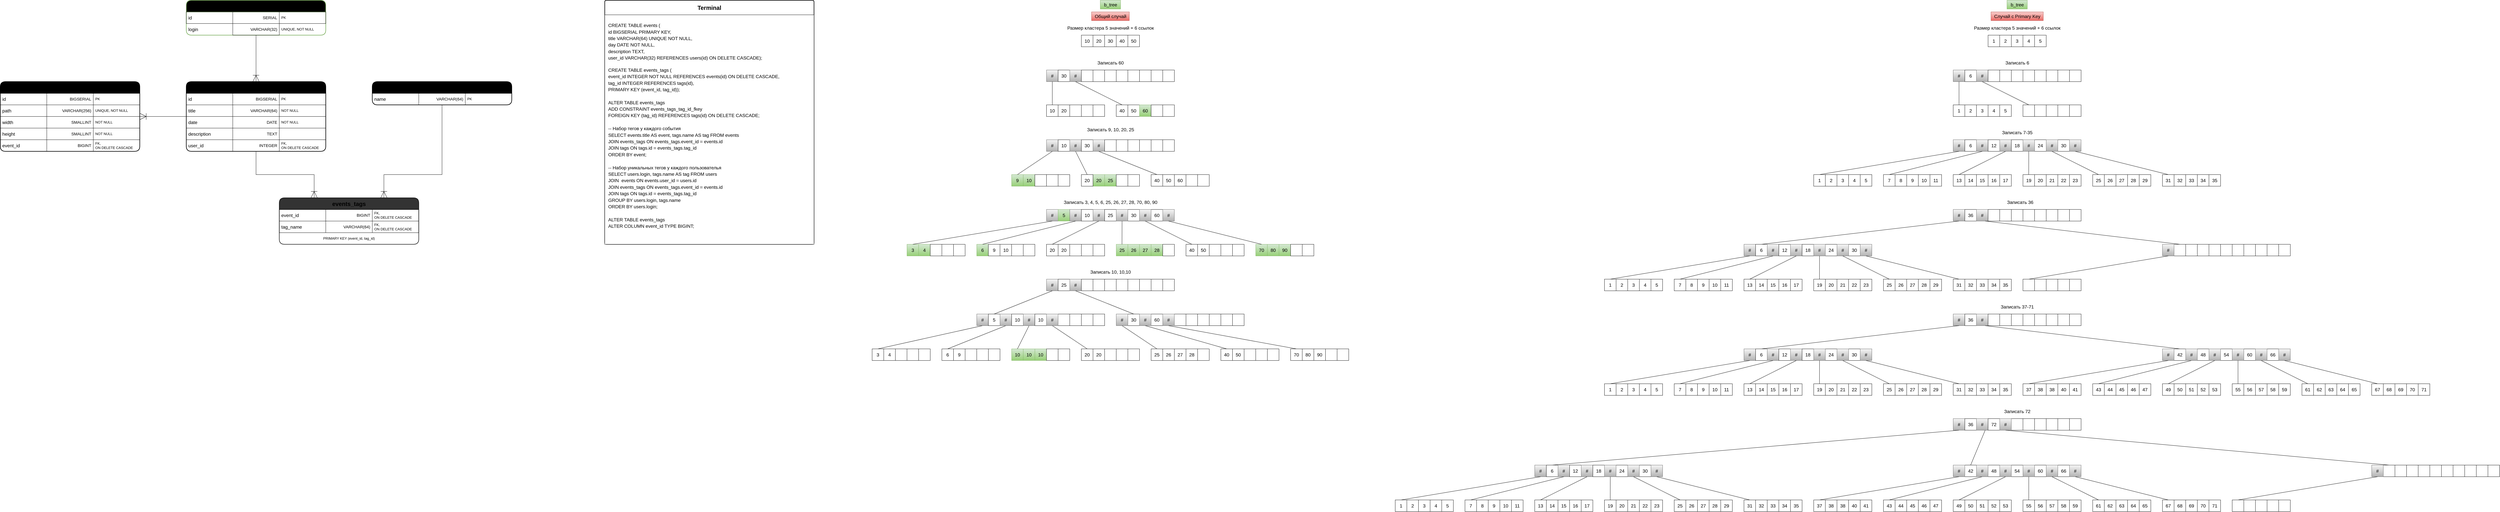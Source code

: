 <mxfile version="26.1.3">
  <diagram name="Page-1" id="9f46799a-70d6-7492-0946-bef42562c5a5">
    <mxGraphModel dx="10370" dy="7450" grid="1" gridSize="10" guides="1" tooltips="1" connect="1" arrows="1" fold="1" page="1" pageScale="1" pageWidth="1100" pageHeight="850" background="none" math="0" shadow="0">
      <root>
        <mxCell id="0" />
        <mxCell id="1" parent="0" />
        <mxCell id="qxyERZ4D7mE2W_aF4MiE-60" value="users" style="swimlane;whiteSpace=wrap;html=1;startSize=40;fontStyle=1;fontSize=20;fillColor=light-dark(#FCFCFC,#000000);gradientColor=light-dark(#000000,#999900);strokeColor=light-dark(#82B366,#FFFFFF);gradientDirection=north;strokeWidth=2;rounded=1;" parent="1" vertex="1">
          <mxGeometry x="680" y="-1080" width="480" height="120" as="geometry" />
        </mxCell>
        <mxCell id="qxyERZ4D7mE2W_aF4MiE-61" value="SERIAL" style="shape=partialRectangle;connectable=0;fillColor=none;top=1;left=1;bottom=1;right=1;align=right;spacingLeft=5;fontStyle=0;overflow=hidden;html=1;whiteSpace=wrap;spacingRight=5;fontSize=14;strokeColor=default;verticalAlign=middle;fontFamily=Helvetica;fontColor=default;" parent="qxyERZ4D7mE2W_aF4MiE-60" vertex="1">
          <mxGeometry x="160" y="40" width="160" height="40" as="geometry">
            <mxRectangle width="180" height="30" as="alternateBounds" />
          </mxGeometry>
        </mxCell>
        <mxCell id="qxyERZ4D7mE2W_aF4MiE-62" value="&lt;div align=&quot;left&quot;&gt;id&lt;/div&gt;" style="shape=partialRectangle;connectable=0;fillColor=none;top=1;left=1;bottom=1;right=1;align=left;spacingLeft=5;fontStyle=0;overflow=hidden;html=1;whiteSpace=wrap;spacingRight=5;fontSize=16;strokeColor=default;verticalAlign=middle;fontFamily=Helvetica;fontColor=default;" parent="qxyERZ4D7mE2W_aF4MiE-60" vertex="1">
          <mxGeometry y="40" width="160" height="40" as="geometry">
            <mxRectangle width="180" height="30" as="alternateBounds" />
          </mxGeometry>
        </mxCell>
        <mxCell id="qxyERZ4D7mE2W_aF4MiE-63" value="PK" style="shape=partialRectangle;connectable=0;fillColor=none;top=1;left=1;bottom=1;right=1;align=left;spacingLeft=5;fontStyle=0;overflow=hidden;html=1;whiteSpace=wrap;spacingRight=5;fontSize=12;strokeColor=default;verticalAlign=middle;fontFamily=Helvetica;fontColor=default;" parent="qxyERZ4D7mE2W_aF4MiE-60" vertex="1">
          <mxGeometry x="320" y="40" width="160" height="40" as="geometry">
            <mxRectangle width="180" height="30" as="alternateBounds" />
          </mxGeometry>
        </mxCell>
        <mxCell id="qxyERZ4D7mE2W_aF4MiE-64" value="VARCHAR(32)" style="shape=partialRectangle;connectable=0;fillColor=none;top=1;left=1;bottom=1;right=1;align=right;spacingLeft=5;fontStyle=0;overflow=hidden;html=1;whiteSpace=wrap;spacingRight=5;fontSize=14;strokeColor=default;verticalAlign=middle;fontFamily=Helvetica;fontColor=default;" parent="qxyERZ4D7mE2W_aF4MiE-60" vertex="1">
          <mxGeometry x="160" y="80" width="160" height="40" as="geometry">
            <mxRectangle width="180" height="30" as="alternateBounds" />
          </mxGeometry>
        </mxCell>
        <mxCell id="qxyERZ4D7mE2W_aF4MiE-65" value="login" style="shape=partialRectangle;connectable=0;fillColor=none;top=1;left=0;bottom=0;right=1;align=left;spacingLeft=5;fontStyle=0;overflow=hidden;html=1;whiteSpace=wrap;spacingRight=5;fontSize=16;strokeColor=default;verticalAlign=middle;fontFamily=Helvetica;fontColor=default;" parent="qxyERZ4D7mE2W_aF4MiE-60" vertex="1">
          <mxGeometry y="80" width="160" height="40" as="geometry">
            <mxRectangle width="180" height="30" as="alternateBounds" />
          </mxGeometry>
        </mxCell>
        <mxCell id="qxyERZ4D7mE2W_aF4MiE-66" value="UNIQUE, NOT NULL" style="shape=partialRectangle;connectable=0;fillColor=none;top=1;left=1;bottom=0;right=0;align=left;spacingLeft=5;fontStyle=0;overflow=hidden;html=1;whiteSpace=wrap;spacingRight=5;fontSize=12;strokeColor=default;verticalAlign=middle;fontFamily=Helvetica;fontColor=default;" parent="qxyERZ4D7mE2W_aF4MiE-60" vertex="1">
          <mxGeometry x="320" y="80" width="160" height="40" as="geometry">
            <mxRectangle width="180" height="30" as="alternateBounds" />
          </mxGeometry>
        </mxCell>
        <mxCell id="qxyERZ4D7mE2W_aF4MiE-82" value="events" style="swimlane;whiteSpace=wrap;html=1;startSize=40;fontStyle=1;fontSize=20;fillColor=light-dark(#DAE8FC,#000000);gradientColor=light-dark(#000000,#008C13);strokeColor=default;strokeWidth=2;rounded=1;" parent="1" vertex="1">
          <mxGeometry x="680" y="-800" width="480" height="240" as="geometry" />
        </mxCell>
        <mxCell id="qxyERZ4D7mE2W_aF4MiE-83" value="BIGSERIAL" style="shape=partialRectangle;connectable=0;fillColor=none;top=1;left=1;bottom=1;right=1;align=right;spacingLeft=5;fontStyle=0;overflow=hidden;html=1;whiteSpace=wrap;spacingRight=5;fontSize=14;strokeColor=default;verticalAlign=middle;fontFamily=Helvetica;fontColor=default;" parent="qxyERZ4D7mE2W_aF4MiE-82" vertex="1">
          <mxGeometry x="160" y="40" width="160" height="40" as="geometry">
            <mxRectangle width="180" height="30" as="alternateBounds" />
          </mxGeometry>
        </mxCell>
        <mxCell id="qxyERZ4D7mE2W_aF4MiE-84" value="&lt;div align=&quot;left&quot;&gt;id&lt;/div&gt;" style="shape=partialRectangle;connectable=0;fillColor=none;top=1;left=1;bottom=1;right=1;align=left;spacingLeft=5;fontStyle=0;overflow=hidden;html=1;whiteSpace=wrap;spacingRight=5;fontSize=16;strokeColor=default;verticalAlign=middle;fontFamily=Helvetica;fontColor=default;" parent="qxyERZ4D7mE2W_aF4MiE-82" vertex="1">
          <mxGeometry y="40" width="160" height="40" as="geometry">
            <mxRectangle width="180" height="30" as="alternateBounds" />
          </mxGeometry>
        </mxCell>
        <mxCell id="qxyERZ4D7mE2W_aF4MiE-85" value="PK" style="shape=partialRectangle;connectable=0;fillColor=none;top=1;left=1;bottom=1;right=1;align=left;spacingLeft=5;fontStyle=0;overflow=hidden;html=1;whiteSpace=wrap;spacingRight=5;fontSize=12;strokeColor=default;verticalAlign=middle;fontFamily=Helvetica;fontColor=default;" parent="qxyERZ4D7mE2W_aF4MiE-82" vertex="1">
          <mxGeometry x="320" y="40" width="160" height="40" as="geometry">
            <mxRectangle width="180" height="30" as="alternateBounds" />
          </mxGeometry>
        </mxCell>
        <mxCell id="qxyERZ4D7mE2W_aF4MiE-86" value="VARCHAR(64)" style="shape=partialRectangle;connectable=0;fillColor=none;top=1;left=1;bottom=1;right=1;align=right;spacingLeft=5;fontStyle=0;overflow=hidden;html=1;whiteSpace=wrap;spacingRight=5;fontSize=14;strokeColor=default;verticalAlign=middle;fontFamily=Helvetica;fontColor=default;" parent="qxyERZ4D7mE2W_aF4MiE-82" vertex="1">
          <mxGeometry x="160" y="80" width="160" height="40" as="geometry">
            <mxRectangle width="180" height="30" as="alternateBounds" />
          </mxGeometry>
        </mxCell>
        <mxCell id="qxyERZ4D7mE2W_aF4MiE-87" value="title" style="shape=partialRectangle;connectable=0;fillColor=none;top=1;left=1;bottom=1;right=1;align=left;spacingLeft=5;fontStyle=0;overflow=hidden;html=1;whiteSpace=wrap;spacingRight=5;fontSize=16;strokeColor=default;verticalAlign=middle;fontFamily=Helvetica;fontColor=default;" parent="qxyERZ4D7mE2W_aF4MiE-82" vertex="1">
          <mxGeometry y="80" width="160" height="40" as="geometry">
            <mxRectangle width="180" height="30" as="alternateBounds" />
          </mxGeometry>
        </mxCell>
        <mxCell id="qxyERZ4D7mE2W_aF4MiE-88" value="NOT NULL" style="shape=partialRectangle;connectable=0;fillColor=none;top=1;left=1;bottom=1;right=1;align=left;spacingLeft=5;fontStyle=0;overflow=hidden;html=1;whiteSpace=wrap;spacingRight=5;fontSize=12;strokeColor=default;verticalAlign=middle;fontFamily=Helvetica;fontColor=default;" parent="qxyERZ4D7mE2W_aF4MiE-82" vertex="1">
          <mxGeometry x="320" y="80" width="160" height="40" as="geometry">
            <mxRectangle width="180" height="30" as="alternateBounds" />
          </mxGeometry>
        </mxCell>
        <mxCell id="qxyERZ4D7mE2W_aF4MiE-89" value="DATE" style="shape=partialRectangle;connectable=0;fillColor=none;top=1;left=1;bottom=1;right=1;align=right;spacingLeft=5;fontStyle=0;overflow=hidden;html=1;whiteSpace=wrap;spacingRight=5;fontSize=14;strokeColor=default;verticalAlign=middle;fontFamily=Helvetica;fontColor=default;" parent="qxyERZ4D7mE2W_aF4MiE-82" vertex="1">
          <mxGeometry x="160" y="120" width="160" height="40" as="geometry">
            <mxRectangle width="180" height="30" as="alternateBounds" />
          </mxGeometry>
        </mxCell>
        <mxCell id="qxyERZ4D7mE2W_aF4MiE-90" value="date" style="shape=partialRectangle;connectable=0;fillColor=none;top=1;left=1;bottom=1;right=1;align=left;spacingLeft=5;fontStyle=0;overflow=hidden;html=1;whiteSpace=wrap;spacingRight=5;fontSize=16;strokeColor=default;verticalAlign=middle;fontFamily=Helvetica;fontColor=default;" parent="qxyERZ4D7mE2W_aF4MiE-82" vertex="1">
          <mxGeometry y="120" width="160" height="40" as="geometry">
            <mxRectangle width="180" height="30" as="alternateBounds" />
          </mxGeometry>
        </mxCell>
        <mxCell id="qxyERZ4D7mE2W_aF4MiE-91" value="NOT NULL" style="shape=partialRectangle;connectable=0;fillColor=none;top=1;left=1;bottom=1;right=1;align=left;spacingLeft=5;fontStyle=0;overflow=hidden;html=1;whiteSpace=wrap;spacingRight=5;fontSize=12;strokeColor=default;verticalAlign=middle;fontFamily=Helvetica;fontColor=default;" parent="qxyERZ4D7mE2W_aF4MiE-82" vertex="1">
          <mxGeometry x="320" y="120" width="160" height="40" as="geometry">
            <mxRectangle width="180" height="30" as="alternateBounds" />
          </mxGeometry>
        </mxCell>
        <mxCell id="qxyERZ4D7mE2W_aF4MiE-116" value="TEXT" style="shape=partialRectangle;connectable=0;fillColor=none;top=1;left=1;bottom=1;right=1;align=right;spacingLeft=5;fontStyle=0;overflow=hidden;html=1;whiteSpace=wrap;spacingRight=5;fontSize=14;strokeColor=default;verticalAlign=middle;fontFamily=Helvetica;fontColor=default;" parent="qxyERZ4D7mE2W_aF4MiE-82" vertex="1">
          <mxGeometry x="160" y="160" width="160" height="40" as="geometry">
            <mxRectangle width="180" height="30" as="alternateBounds" />
          </mxGeometry>
        </mxCell>
        <mxCell id="qxyERZ4D7mE2W_aF4MiE-117" value="description" style="shape=partialRectangle;connectable=0;fillColor=none;top=1;left=1;bottom=1;right=1;align=left;spacingLeft=5;fontStyle=0;overflow=hidden;html=1;whiteSpace=wrap;spacingRight=5;fontSize=16;strokeColor=default;verticalAlign=middle;fontFamily=Helvetica;fontColor=default;" parent="qxyERZ4D7mE2W_aF4MiE-82" vertex="1">
          <mxGeometry y="160" width="160" height="40" as="geometry">
            <mxRectangle width="180" height="30" as="alternateBounds" />
          </mxGeometry>
        </mxCell>
        <mxCell id="qxyERZ4D7mE2W_aF4MiE-118" value="" style="shape=partialRectangle;connectable=0;fillColor=none;top=1;left=1;bottom=1;right=1;align=left;spacingLeft=5;fontStyle=0;overflow=hidden;html=1;whiteSpace=wrap;spacingRight=5;fontSize=12;strokeColor=default;verticalAlign=middle;fontFamily=Helvetica;fontColor=default;" parent="qxyERZ4D7mE2W_aF4MiE-82" vertex="1">
          <mxGeometry x="320" y="160" width="160" height="40" as="geometry">
            <mxRectangle width="180" height="30" as="alternateBounds" />
          </mxGeometry>
        </mxCell>
        <mxCell id="qxyERZ4D7mE2W_aF4MiE-119" value="INTEGER" style="shape=partialRectangle;connectable=0;fillColor=none;top=1;left=1;bottom=1;right=1;align=right;spacingLeft=5;fontStyle=0;overflow=hidden;html=1;whiteSpace=wrap;spacingRight=5;fontSize=14;strokeColor=default;verticalAlign=middle;fontFamily=Helvetica;fontColor=default;" parent="qxyERZ4D7mE2W_aF4MiE-82" vertex="1">
          <mxGeometry x="160" y="200" width="160" height="40" as="geometry">
            <mxRectangle width="180" height="30" as="alternateBounds" />
          </mxGeometry>
        </mxCell>
        <mxCell id="qxyERZ4D7mE2W_aF4MiE-120" value="user_id" style="shape=partialRectangle;connectable=0;fillColor=none;top=1;left=0;bottom=0;right=1;align=left;spacingLeft=5;fontStyle=0;overflow=hidden;html=1;whiteSpace=wrap;spacingRight=5;fontSize=16;strokeColor=default;verticalAlign=middle;fontFamily=Helvetica;fontColor=default;" parent="qxyERZ4D7mE2W_aF4MiE-82" vertex="1">
          <mxGeometry y="200" width="160" height="40" as="geometry">
            <mxRectangle width="180" height="30" as="alternateBounds" />
          </mxGeometry>
        </mxCell>
        <mxCell id="qxyERZ4D7mE2W_aF4MiE-121" value="&lt;div&gt;FK,&lt;/div&gt;&lt;div&gt;ON DELETE CASCADE&lt;/div&gt;" style="shape=partialRectangle;connectable=0;fillColor=none;top=1;left=1;bottom=0;right=0;align=left;spacingLeft=5;fontStyle=0;overflow=hidden;html=1;whiteSpace=wrap;spacingRight=5;fontSize=12;strokeColor=default;verticalAlign=middle;fontFamily=Helvetica;fontColor=default;" parent="qxyERZ4D7mE2W_aF4MiE-82" vertex="1">
          <mxGeometry x="320" y="200" width="160" height="40" as="geometry">
            <mxRectangle width="180" height="30" as="alternateBounds" />
          </mxGeometry>
        </mxCell>
        <mxCell id="qxyERZ4D7mE2W_aF4MiE-125" value="tags" style="swimlane;whiteSpace=wrap;html=1;startSize=40;fontStyle=1;fontSize=20;fillColor=light-dark(#FFCD28,#000000);gradientColor=light-dark(#FFA500,#0069BF);strokeColor=default;strokeWidth=2;rounded=1;" parent="1" vertex="1">
          <mxGeometry x="1320" y="-800" width="480" height="80" as="geometry" />
        </mxCell>
        <mxCell id="qxyERZ4D7mE2W_aF4MiE-129" value="VARCHAR(64)" style="shape=partialRectangle;connectable=0;fillColor=none;top=1;left=1;bottom=1;right=1;align=right;spacingLeft=5;fontStyle=0;overflow=hidden;html=1;whiteSpace=wrap;spacingRight=5;fontSize=14;strokeColor=default;verticalAlign=middle;fontFamily=Helvetica;fontColor=default;" parent="qxyERZ4D7mE2W_aF4MiE-125" vertex="1">
          <mxGeometry x="160" y="40" width="160" height="40" as="geometry">
            <mxRectangle width="180" height="30" as="alternateBounds" />
          </mxGeometry>
        </mxCell>
        <mxCell id="qxyERZ4D7mE2W_aF4MiE-130" value="name" style="shape=partialRectangle;connectable=0;fillColor=none;top=1;left=0;bottom=0;right=1;align=left;spacingLeft=5;fontStyle=0;overflow=hidden;html=1;whiteSpace=wrap;spacingRight=5;fontSize=16;strokeColor=default;verticalAlign=middle;fontFamily=Helvetica;fontColor=default;" parent="qxyERZ4D7mE2W_aF4MiE-125" vertex="1">
          <mxGeometry y="40" width="160" height="40" as="geometry">
            <mxRectangle width="180" height="30" as="alternateBounds" />
          </mxGeometry>
        </mxCell>
        <mxCell id="qxyERZ4D7mE2W_aF4MiE-131" value="PK" style="shape=partialRectangle;connectable=0;fillColor=none;top=1;left=1;bottom=0;right=0;align=left;spacingLeft=5;fontStyle=0;overflow=hidden;html=1;whiteSpace=wrap;spacingRight=5;fontSize=12;strokeColor=default;verticalAlign=middle;fontFamily=Helvetica;fontColor=default;" parent="qxyERZ4D7mE2W_aF4MiE-125" vertex="1">
          <mxGeometry x="320" y="40" width="160" height="40" as="geometry">
            <mxRectangle width="180" height="30" as="alternateBounds" />
          </mxGeometry>
        </mxCell>
        <mxCell id="qxyERZ4D7mE2W_aF4MiE-142" value="events_tags" style="swimlane;whiteSpace=wrap;html=1;startSize=40;fontStyle=1;fontSize=20;fillColor=light-dark(#000000,#0047AB);strokeColor=default;fontColor=default;labelBackgroundColor=none;gradientColor=light-dark(#000000,#008C13);gradientDirection=west;swimlaneFillColor=none;opacity=80;strokeWidth=2;rounded=1;" parent="1" vertex="1">
          <mxGeometry x="1000" y="-400" width="480" height="160" as="geometry" />
        </mxCell>
        <mxCell id="qxyERZ4D7mE2W_aF4MiE-143" value="BIGINT" style="shape=partialRectangle;connectable=0;fillColor=none;top=1;left=1;bottom=1;right=1;align=right;spacingLeft=5;fontStyle=0;overflow=hidden;html=1;whiteSpace=wrap;spacingRight=5;fontSize=14;strokeColor=default;verticalAlign=middle;fontFamily=Helvetica;fontColor=default;" parent="qxyERZ4D7mE2W_aF4MiE-142" vertex="1">
          <mxGeometry x="160" y="40" width="160" height="40" as="geometry">
            <mxRectangle width="180" height="30" as="alternateBounds" />
          </mxGeometry>
        </mxCell>
        <mxCell id="qxyERZ4D7mE2W_aF4MiE-144" value="event_id" style="shape=partialRectangle;connectable=0;fillColor=none;top=1;left=1;bottom=1;right=1;align=left;spacingLeft=5;fontStyle=0;overflow=hidden;html=1;whiteSpace=wrap;spacingRight=5;fontSize=16;strokeColor=default;verticalAlign=middle;fontFamily=Helvetica;fontColor=default;" parent="qxyERZ4D7mE2W_aF4MiE-142" vertex="1">
          <mxGeometry y="40" width="160" height="40" as="geometry">
            <mxRectangle width="180" height="30" as="alternateBounds" />
          </mxGeometry>
        </mxCell>
        <mxCell id="qxyERZ4D7mE2W_aF4MiE-145" value="&lt;div&gt;FK,&lt;/div&gt;&lt;div&gt;ON DELETE CASCADE&lt;br&gt;&lt;/div&gt;" style="shape=partialRectangle;connectable=0;fillColor=none;top=1;left=1;bottom=1;right=1;align=left;spacingLeft=5;fontStyle=0;overflow=hidden;html=1;whiteSpace=wrap;spacingRight=5;fontSize=12;strokeColor=default;verticalAlign=middle;fontFamily=Helvetica;fontColor=default;" parent="qxyERZ4D7mE2W_aF4MiE-142" vertex="1">
          <mxGeometry x="320" y="40" width="160" height="40" as="geometry">
            <mxRectangle width="180" height="30" as="alternateBounds" />
          </mxGeometry>
        </mxCell>
        <mxCell id="qxyERZ4D7mE2W_aF4MiE-146" value="VARCHAR(64)" style="shape=partialRectangle;connectable=0;fillColor=none;top=1;left=1;bottom=1;right=1;align=right;spacingLeft=5;fontStyle=0;overflow=hidden;html=1;whiteSpace=wrap;spacingRight=5;fontSize=14;strokeColor=default;verticalAlign=middle;fontFamily=Helvetica;fontColor=default;" parent="qxyERZ4D7mE2W_aF4MiE-142" vertex="1">
          <mxGeometry x="160" y="80" width="160" height="40" as="geometry">
            <mxRectangle width="180" height="30" as="alternateBounds" />
          </mxGeometry>
        </mxCell>
        <mxCell id="qxyERZ4D7mE2W_aF4MiE-147" value="tag_name" style="shape=partialRectangle;connectable=0;fillColor=none;top=1;left=1;bottom=1;right=1;align=left;spacingLeft=5;fontStyle=0;overflow=hidden;html=1;whiteSpace=wrap;spacingRight=5;fontSize=16;strokeColor=default;verticalAlign=middle;fontFamily=Helvetica;fontColor=default;" parent="qxyERZ4D7mE2W_aF4MiE-142" vertex="1">
          <mxGeometry y="80" width="160" height="40" as="geometry">
            <mxRectangle width="180" height="30" as="alternateBounds" />
          </mxGeometry>
        </mxCell>
        <mxCell id="qxyERZ4D7mE2W_aF4MiE-148" value="&lt;div&gt;FK,&lt;/div&gt;&lt;div&gt;ON DELETE CASCADE&lt;br&gt;&lt;/div&gt;" style="shape=partialRectangle;connectable=0;fillColor=none;top=1;left=1;bottom=1;right=1;align=left;spacingLeft=5;fontStyle=0;overflow=hidden;html=1;whiteSpace=wrap;spacingRight=5;fontSize=12;strokeColor=default;verticalAlign=middle;fontFamily=Helvetica;fontColor=default;" parent="qxyERZ4D7mE2W_aF4MiE-142" vertex="1">
          <mxGeometry x="320" y="80" width="160" height="40" as="geometry">
            <mxRectangle width="180" height="30" as="alternateBounds" />
          </mxGeometry>
        </mxCell>
        <mxCell id="qxyERZ4D7mE2W_aF4MiE-151" value="PRIMARY KEY (event_id, tag_id)" style="shape=partialRectangle;connectable=0;fillColor=none;top=1;left=0;bottom=0;right=0;align=center;spacingLeft=5;fontStyle=0;overflow=hidden;html=1;whiteSpace=wrap;spacingRight=5;fontSize=12;strokeColor=default;verticalAlign=middle;fontFamily=Helvetica;fontColor=default;" parent="qxyERZ4D7mE2W_aF4MiE-142" vertex="1">
          <mxGeometry y="120" width="480" height="40" as="geometry">
            <mxRectangle width="180" height="30" as="alternateBounds" />
          </mxGeometry>
        </mxCell>
        <mxCell id="qxyERZ4D7mE2W_aF4MiE-153" value="" style="edgeStyle=elbowEdgeStyle;fontSize=12;html=1;endArrow=ERoneToMany;rounded=0;exitX=0.5;exitY=1;exitDx=0;exitDy=0;strokeWidth=1;endSize=20;elbow=vertical;entryX=0.75;entryY=0;entryDx=0;entryDy=0;" parent="1" source="qxyERZ4D7mE2W_aF4MiE-125" target="qxyERZ4D7mE2W_aF4MiE-142" edge="1">
          <mxGeometry width="100" height="100" relative="1" as="geometry">
            <mxPoint x="1270" y="-560" as="sourcePoint" />
            <mxPoint x="1340" y="-460" as="targetPoint" />
            <Array as="points">
              <mxPoint x="1470" y="-480" />
            </Array>
          </mxGeometry>
        </mxCell>
        <mxCell id="qxyERZ4D7mE2W_aF4MiE-154" value="" style="edgeStyle=elbowEdgeStyle;fontSize=12;html=1;endArrow=ERoneToMany;rounded=0;exitX=0.5;exitY=1;exitDx=0;exitDy=0;strokeWidth=1;endSize=20;entryX=0.25;entryY=0;entryDx=0;entryDy=0;elbow=vertical;" parent="1" source="qxyERZ4D7mE2W_aF4MiE-82" target="qxyERZ4D7mE2W_aF4MiE-142" edge="1">
          <mxGeometry width="100" height="100" relative="1" as="geometry">
            <mxPoint x="990" y="-490" as="sourcePoint" />
            <mxPoint x="990" y="-420" as="targetPoint" />
          </mxGeometry>
        </mxCell>
        <mxCell id="k0qKDHFTOWTs9ywvlTUG-12" value="&lt;b&gt;&lt;font style=&quot;font-size: 20px;&quot;&gt;Terminal&lt;/font&gt;&lt;/b&gt;" style="swimlane;childLayout=stackLayout;horizontal=1;startSize=50;horizontalStack=0;rounded=1;fontSize=16;fontStyle=1;strokeWidth=2;resizeParent=0;resizeLast=1;shadow=0;dashed=0;align=center;arcSize=4;whiteSpace=wrap;html=1;fillColor=light-dark(#FFFFFF,#242424);swimlaneHead=1;swimlaneBody=1;absoluteArcSize=0;container=1;autosize=0;strokeColor=light-dark(#000000,#BFBFBF);glass=0;swimlaneLine=0;resizable=1;autosizeGrid=1;backgroundOutline=0;overflow=visible;pointerEvents=1;" parent="1" vertex="1">
          <mxGeometry x="2120" y="-1080" width="720" height="840" as="geometry">
            <mxRectangle x="-800" y="-800" width="200" height="50" as="alternateBounds" />
          </mxGeometry>
        </mxCell>
        <mxCell id="k0qKDHFTOWTs9ywvlTUG-13" value="&lt;div&gt;&lt;br&gt;&lt;/div&gt;&lt;div style=&quot;line-height: 140%;&quot;&gt;CREATE TABLE events (&lt;/div&gt;&lt;div style=&quot;line-height: 140%;&quot;&gt;id BIGSERIAL PRIMARY KEY,&lt;/div&gt;&lt;div style=&quot;line-height: 140%;&quot;&gt;title VARCHAR(64) UNIQUE NOT NULL,&lt;/div&gt;&lt;div style=&quot;line-height: 140%;&quot;&gt;day DATE NOT NULL,&lt;/div&gt;&lt;div style=&quot;line-height: 140%;&quot;&gt;description TEXT,&lt;/div&gt;&lt;div style=&quot;line-height: 140%;&quot;&gt;user_id VARCHAR(32) REFERENCES users(id) ON DELETE CASCADE);&lt;/div&gt;&lt;div&gt;&lt;br&gt;&lt;/div&gt;&lt;div style=&quot;line-height: 140%;&quot;&gt;CREATE TABLE events_tags (&lt;/div&gt;&lt;div style=&quot;line-height: 140%;&quot;&gt;event_id INTEGER NOT NULL&amp;nbsp;REFERENCES events(id) ON DELETE CASCADE,&lt;/div&gt;&lt;div style=&quot;line-height: 140%;&quot;&gt;tag_id INTEGER&amp;nbsp;REFERENCES tags(id),&lt;br&gt;&lt;/div&gt;&lt;div style=&quot;line-height: 140%;&quot;&gt;PRIMARY KEY (event_id, tag_id));&lt;/div&gt;&lt;div style=&quot;line-height: 140%;&quot;&gt;&lt;br&gt;&lt;/div&gt;&lt;div style=&quot;line-height: 140%;&quot;&gt;ALTER TABLE events_tags&amp;nbsp;&lt;/div&gt;&lt;div style=&quot;line-height: 140%;&quot;&gt;ADD CONSTRAINT events_tags_tag_id_fkey&amp;nbsp;&lt;/div&gt;&lt;div style=&quot;line-height: 140%;&quot;&gt;FOREIGN KEY (tag_id) REFERENCES tags(id) ON DELETE CASCADE;&lt;/div&gt;&lt;div style=&quot;line-height: 140%;&quot;&gt;&lt;br&gt;&lt;/div&gt;&lt;div style=&quot;line-height: 140%;&quot;&gt;&lt;div style=&quot;line-height: 140%;&quot;&gt;-- Набор тегов у каждого события&lt;/div&gt;&lt;div style=&quot;line-height: 140%;&quot;&gt;SELECT events.title AS event, tags.name AS tag FROM events&lt;/div&gt;&lt;div style=&quot;line-height: 140%;&quot;&gt;JOIN events_tags ON events_tags.event_id = events.id&lt;/div&gt;&lt;div style=&quot;line-height: 140%;&quot;&gt;JOIN tags ON tags.id = events_tags.tag_id&lt;/div&gt;ORDER BY event;&lt;/div&gt;&lt;div style=&quot;line-height: 140%;&quot;&gt;&lt;br&gt;&lt;/div&gt;&lt;div style=&quot;line-height: 140%;&quot;&gt;-- Набор уникальных тегов у каждого пользователья&lt;/div&gt;&lt;div style=&quot;line-height: 140%;&quot;&gt;SELECT users.login, tags.name AS tag FROM users&lt;br&gt;JOIN&amp;nbsp; events ON events.user_id = users.id&lt;/div&gt;&lt;div style=&quot;line-height: 140%;&quot;&gt;JOIN events_tags ON events_tags.event_id = events.id&lt;/div&gt;&lt;div style=&quot;line-height: 140%;&quot;&gt;JOIN tags ON tags.id = events_tags.tag_id&lt;/div&gt;&lt;div style=&quot;line-height: 140%;&quot;&gt;GROUP BY users.login, tags.name&lt;br&gt;&lt;/div&gt;&lt;div style=&quot;line-height: 140%;&quot;&gt;ORDER BY users.login;&lt;/div&gt;&lt;div style=&quot;line-height: 140%;&quot;&gt;&lt;br&gt;&lt;/div&gt;&lt;div style=&quot;line-height: 140%;&quot;&gt;ALTER TABLE events_tags&lt;br&gt;ALTER COLUMN event_id TYPE BIGINT;&lt;/div&gt;" style="align=left;strokeColor=light-dark(#000000,#BFBFBF);fillColor=light-dark(#FFFFFF,#2B0920);spacingLeft=10;fontSize=16;verticalAlign=top;resizable=0;rotatable=0;part=1;html=1;strokeWidth=1;backgroundOutline=0;overflow=visible;noLabel=0;imageAspect=1;treeMoving=0;" parent="k0qKDHFTOWTs9ywvlTUG-12" vertex="1">
          <mxGeometry y="50" width="720" height="790" as="geometry" />
        </mxCell>
        <mxCell id="5Fpy2MhAprfWzC79-gw4-1" value="photos" style="swimlane;whiteSpace=wrap;html=1;startSize=40;fontStyle=1;fontSize=20;fillColor=light-dark(#F8CECC,#000000);strokeColor=default;gradientColor=light-dark(#EA6B66,#8F0000);strokeWidth=2;rounded=1;" parent="1" vertex="1">
          <mxGeometry x="40" y="-800" width="480" height="240" as="geometry" />
        </mxCell>
        <mxCell id="5Fpy2MhAprfWzC79-gw4-2" value="BIGSERIAL" style="shape=partialRectangle;connectable=0;fillColor=none;top=1;left=1;bottom=1;right=1;align=right;spacingLeft=5;fontStyle=0;overflow=hidden;html=1;whiteSpace=wrap;spacingRight=5;fontSize=14;strokeColor=default;verticalAlign=middle;fontFamily=Helvetica;fontColor=default;" parent="5Fpy2MhAprfWzC79-gw4-1" vertex="1">
          <mxGeometry x="160" y="40" width="160" height="40" as="geometry">
            <mxRectangle width="180" height="30" as="alternateBounds" />
          </mxGeometry>
        </mxCell>
        <mxCell id="5Fpy2MhAprfWzC79-gw4-3" value="&lt;div align=&quot;left&quot;&gt;id&lt;/div&gt;" style="shape=partialRectangle;connectable=0;fillColor=none;top=1;left=1;bottom=1;right=1;align=left;spacingLeft=5;fontStyle=0;overflow=hidden;html=1;whiteSpace=wrap;spacingRight=5;fontSize=16;strokeColor=default;verticalAlign=middle;fontFamily=Helvetica;fontColor=default;" parent="5Fpy2MhAprfWzC79-gw4-1" vertex="1">
          <mxGeometry y="40" width="160" height="40" as="geometry">
            <mxRectangle width="180" height="30" as="alternateBounds" />
          </mxGeometry>
        </mxCell>
        <mxCell id="5Fpy2MhAprfWzC79-gw4-4" value="PK" style="shape=partialRectangle;connectable=0;fillColor=none;top=1;left=1;bottom=1;right=1;align=left;spacingLeft=5;fontStyle=0;overflow=hidden;html=1;whiteSpace=wrap;spacingRight=5;fontSize=12;strokeColor=default;verticalAlign=middle;fontFamily=Helvetica;fontColor=default;" parent="5Fpy2MhAprfWzC79-gw4-1" vertex="1">
          <mxGeometry x="320" y="40" width="160" height="40" as="geometry">
            <mxRectangle width="180" height="30" as="alternateBounds" />
          </mxGeometry>
        </mxCell>
        <mxCell id="5Fpy2MhAprfWzC79-gw4-5" value="VARCHAR(256)" style="shape=partialRectangle;connectable=0;fillColor=none;top=1;left=1;bottom=1;right=1;align=right;spacingLeft=5;fontStyle=0;overflow=hidden;html=1;whiteSpace=wrap;spacingRight=5;fontSize=14;strokeColor=default;verticalAlign=middle;fontFamily=Helvetica;fontColor=default;" parent="5Fpy2MhAprfWzC79-gw4-1" vertex="1">
          <mxGeometry x="160" y="80" width="160" height="40" as="geometry">
            <mxRectangle width="180" height="30" as="alternateBounds" />
          </mxGeometry>
        </mxCell>
        <mxCell id="5Fpy2MhAprfWzC79-gw4-6" value="path" style="shape=partialRectangle;connectable=0;fillColor=none;top=1;left=1;bottom=1;right=1;align=left;spacingLeft=5;fontStyle=0;overflow=hidden;html=1;whiteSpace=wrap;spacingRight=5;fontSize=16;strokeColor=default;verticalAlign=middle;fontFamily=Helvetica;fontColor=default;" parent="5Fpy2MhAprfWzC79-gw4-1" vertex="1">
          <mxGeometry y="80" width="160" height="40" as="geometry">
            <mxRectangle width="180" height="30" as="alternateBounds" />
          </mxGeometry>
        </mxCell>
        <mxCell id="5Fpy2MhAprfWzC79-gw4-7" value="UNIQUE, NOT NULL" style="shape=partialRectangle;connectable=0;fillColor=none;top=1;left=1;bottom=1;right=1;align=left;spacingLeft=5;fontStyle=0;overflow=hidden;html=1;whiteSpace=wrap;spacingRight=5;fontSize=12;strokeColor=default;verticalAlign=middle;fontFamily=Helvetica;fontColor=default;" parent="5Fpy2MhAprfWzC79-gw4-1" vertex="1">
          <mxGeometry x="320" y="80" width="160" height="40" as="geometry">
            <mxRectangle width="180" height="30" as="alternateBounds" />
          </mxGeometry>
        </mxCell>
        <mxCell id="5Fpy2MhAprfWzC79-gw4-8" value="SMALLINT" style="shape=partialRectangle;connectable=0;fillColor=none;top=1;left=1;bottom=1;right=1;align=right;spacingLeft=5;fontStyle=0;overflow=hidden;html=1;whiteSpace=wrap;spacingRight=5;fontSize=14;strokeColor=default;verticalAlign=middle;fontFamily=Helvetica;fontColor=default;" parent="5Fpy2MhAprfWzC79-gw4-1" vertex="1">
          <mxGeometry x="160" y="120" width="160" height="40" as="geometry">
            <mxRectangle width="180" height="30" as="alternateBounds" />
          </mxGeometry>
        </mxCell>
        <mxCell id="5Fpy2MhAprfWzC79-gw4-9" value="width" style="shape=partialRectangle;connectable=0;fillColor=none;top=1;left=1;bottom=1;right=1;align=left;spacingLeft=5;fontStyle=0;overflow=hidden;html=1;whiteSpace=wrap;spacingRight=5;fontSize=16;strokeColor=default;verticalAlign=middle;fontFamily=Helvetica;fontColor=default;" parent="5Fpy2MhAprfWzC79-gw4-1" vertex="1">
          <mxGeometry y="120" width="160" height="40" as="geometry">
            <mxRectangle width="180" height="30" as="alternateBounds" />
          </mxGeometry>
        </mxCell>
        <mxCell id="5Fpy2MhAprfWzC79-gw4-10" value="NOT NULL" style="shape=partialRectangle;connectable=0;fillColor=none;top=1;left=1;bottom=1;right=1;align=left;spacingLeft=5;fontStyle=0;overflow=hidden;html=1;whiteSpace=wrap;spacingRight=5;fontSize=12;strokeColor=default;verticalAlign=middle;fontFamily=Helvetica;fontColor=default;" parent="5Fpy2MhAprfWzC79-gw4-1" vertex="1">
          <mxGeometry x="320" y="120" width="160" height="40" as="geometry">
            <mxRectangle width="180" height="30" as="alternateBounds" />
          </mxGeometry>
        </mxCell>
        <mxCell id="5Fpy2MhAprfWzC79-gw4-11" value="BIGINT" style="shape=partialRectangle;connectable=0;fillColor=none;top=1;left=1;bottom=1;right=1;align=right;spacingLeft=5;fontStyle=0;overflow=hidden;html=1;whiteSpace=wrap;spacingRight=5;fontSize=14;strokeColor=default;verticalAlign=middle;fontFamily=Helvetica;fontColor=default;" parent="5Fpy2MhAprfWzC79-gw4-1" vertex="1">
          <mxGeometry x="160" y="200" width="160" height="40" as="geometry">
            <mxRectangle width="180" height="30" as="alternateBounds" />
          </mxGeometry>
        </mxCell>
        <mxCell id="5Fpy2MhAprfWzC79-gw4-12" value="event_id" style="shape=partialRectangle;connectable=0;fillColor=none;top=1;left=0;bottom=0;right=1;align=left;spacingLeft=5;fontStyle=0;overflow=hidden;html=1;whiteSpace=wrap;spacingRight=5;fontSize=16;strokeColor=default;verticalAlign=middle;fontFamily=Helvetica;fontColor=default;" parent="5Fpy2MhAprfWzC79-gw4-1" vertex="1">
          <mxGeometry y="200" width="160" height="40" as="geometry">
            <mxRectangle width="180" height="30" as="alternateBounds" />
          </mxGeometry>
        </mxCell>
        <mxCell id="5Fpy2MhAprfWzC79-gw4-13" value="FK,&lt;br&gt;ON DELETE CASCADE" style="shape=partialRectangle;connectable=0;fillColor=none;top=1;left=1;bottom=0;right=0;align=left;spacingLeft=5;fontStyle=0;overflow=hidden;html=1;whiteSpace=wrap;spacingRight=5;fontSize=12;strokeColor=default;verticalAlign=middle;fontFamily=Helvetica;fontColor=default;" parent="5Fpy2MhAprfWzC79-gw4-1" vertex="1">
          <mxGeometry x="320" y="200" width="160" height="40" as="geometry">
            <mxRectangle width="180" height="30" as="alternateBounds" />
          </mxGeometry>
        </mxCell>
        <mxCell id="5Fpy2MhAprfWzC79-gw4-44" value="SMALLINT" style="shape=partialRectangle;connectable=0;fillColor=none;top=1;left=1;bottom=1;right=1;align=right;spacingLeft=5;fontStyle=0;overflow=hidden;html=1;whiteSpace=wrap;spacingRight=5;fontSize=14;strokeColor=default;verticalAlign=middle;fontFamily=Helvetica;fontColor=default;" parent="5Fpy2MhAprfWzC79-gw4-1" vertex="1">
          <mxGeometry x="160" y="160" width="160" height="40" as="geometry">
            <mxRectangle width="180" height="30" as="alternateBounds" />
          </mxGeometry>
        </mxCell>
        <mxCell id="5Fpy2MhAprfWzC79-gw4-46" value="height" style="shape=partialRectangle;connectable=0;fillColor=none;top=1;left=1;bottom=1;right=1;align=left;spacingLeft=5;fontStyle=0;overflow=hidden;html=1;whiteSpace=wrap;spacingRight=5;fontSize=16;strokeColor=default;verticalAlign=middle;fontFamily=Helvetica;fontColor=default;" parent="5Fpy2MhAprfWzC79-gw4-1" vertex="1">
          <mxGeometry y="160" width="160" height="40" as="geometry">
            <mxRectangle width="180" height="30" as="alternateBounds" />
          </mxGeometry>
        </mxCell>
        <mxCell id="5Fpy2MhAprfWzC79-gw4-48" value="NOT NULL" style="shape=partialRectangle;connectable=0;fillColor=none;top=1;left=1;bottom=1;right=1;align=left;spacingLeft=5;fontStyle=0;overflow=hidden;html=1;whiteSpace=wrap;spacingRight=5;fontSize=12;strokeColor=default;verticalAlign=middle;fontFamily=Helvetica;fontColor=default;" parent="5Fpy2MhAprfWzC79-gw4-1" vertex="1">
          <mxGeometry x="320" y="160" width="160" height="40" as="geometry">
            <mxRectangle width="180" height="30" as="alternateBounds" />
          </mxGeometry>
        </mxCell>
        <mxCell id="5Fpy2MhAprfWzC79-gw4-17" value="" style="edgeStyle=elbowEdgeStyle;fontSize=12;html=1;endArrow=ERoneToMany;rounded=0;elbow=vertical;entryX=0.5;entryY=0;entryDx=0;entryDy=0;exitX=0.5;exitY=1;exitDx=0;exitDy=0;endSize=20;" parent="1" source="qxyERZ4D7mE2W_aF4MiE-60" target="qxyERZ4D7mE2W_aF4MiE-82" edge="1">
          <mxGeometry width="100" height="100" relative="1" as="geometry">
            <mxPoint x="920" y="-940" as="sourcePoint" />
            <mxPoint x="930" y="-840" as="targetPoint" />
          </mxGeometry>
        </mxCell>
        <mxCell id="5Fpy2MhAprfWzC79-gw4-27" value="" style="edgeStyle=elbowEdgeStyle;fontSize=12;html=1;endArrow=ERoneToMany;rounded=0;strokeWidth=1;endSize=20;exitX=0;exitY=0.5;exitDx=0;exitDy=0;entryX=1;entryY=0.5;entryDx=0;entryDy=0;" parent="1" source="qxyERZ4D7mE2W_aF4MiE-82" target="5Fpy2MhAprfWzC79-gw4-1" edge="1">
          <mxGeometry width="100" height="100" relative="1" as="geometry">
            <mxPoint x="680" y="-750" as="sourcePoint" />
            <mxPoint x="530" y="-760" as="targetPoint" />
          </mxGeometry>
        </mxCell>
        <mxCell id="uECFME4bFshtPmdQIp78-5" value="10" style="shape=partialRectangle;connectable=0;fillColor=default;top=1;left=1;bottom=1;right=1;align=center;spacingLeft=5;fontStyle=0;overflow=hidden;html=1;whiteSpace=wrap;spacingRight=5;fontSize=16;strokeColor=default;verticalAlign=middle;fontFamily=Helvetica;fontColor=default;" parent="1" vertex="1">
          <mxGeometry x="3760" y="-960" width="40" height="40" as="geometry">
            <mxRectangle width="180" height="30" as="alternateBounds" />
          </mxGeometry>
        </mxCell>
        <mxCell id="uECFME4bFshtPmdQIp78-6" value="20" style="shape=partialRectangle;connectable=0;fillColor=default;top=1;left=1;bottom=1;right=1;align=center;spacingLeft=5;fontStyle=0;overflow=hidden;html=1;whiteSpace=wrap;spacingRight=5;fontSize=16;strokeColor=default;verticalAlign=middle;fontFamily=Helvetica;fontColor=default;" parent="1" vertex="1">
          <mxGeometry x="3800" y="-960" width="40" height="40" as="geometry">
            <mxRectangle width="180" height="30" as="alternateBounds" />
          </mxGeometry>
        </mxCell>
        <mxCell id="uECFME4bFshtPmdQIp78-7" value="30" style="shape=partialRectangle;connectable=0;fillColor=default;top=1;left=1;bottom=1;right=1;align=center;spacingLeft=5;fontStyle=0;overflow=hidden;html=1;whiteSpace=wrap;spacingRight=5;fontSize=16;strokeColor=default;verticalAlign=middle;fontFamily=Helvetica;fontColor=default;" parent="1" vertex="1">
          <mxGeometry x="3840" y="-960" width="40" height="40" as="geometry">
            <mxRectangle width="180" height="30" as="alternateBounds" />
          </mxGeometry>
        </mxCell>
        <mxCell id="uECFME4bFshtPmdQIp78-8" value="40" style="shape=partialRectangle;connectable=0;fillColor=default;top=1;left=1;bottom=1;right=1;align=center;spacingLeft=5;fontStyle=0;overflow=hidden;html=1;whiteSpace=wrap;spacingRight=5;fontSize=16;strokeColor=default;verticalAlign=middle;fontFamily=Helvetica;fontColor=default;" parent="1" vertex="1">
          <mxGeometry x="3880" y="-960" width="40" height="40" as="geometry">
            <mxRectangle width="180" height="30" as="alternateBounds" />
          </mxGeometry>
        </mxCell>
        <mxCell id="uECFME4bFshtPmdQIp78-9" value="50" style="shape=partialRectangle;connectable=0;fillColor=default;top=1;left=1;bottom=1;right=1;align=center;spacingLeft=5;fontStyle=0;overflow=hidden;html=1;whiteSpace=wrap;spacingRight=5;fontSize=16;strokeColor=default;verticalAlign=middle;fontFamily=Helvetica;fontColor=default;" parent="1" vertex="1">
          <mxGeometry x="3920" y="-960" width="40" height="40" as="geometry">
            <mxRectangle width="180" height="30" as="alternateBounds" />
          </mxGeometry>
        </mxCell>
        <mxCell id="uECFME4bFshtPmdQIp78-14" value="#" style="shape=partialRectangle;connectable=0;fillColor=#f5f5f5;top=1;left=1;bottom=1;right=1;align=center;spacingLeft=5;fontStyle=0;overflow=hidden;html=1;whiteSpace=wrap;spacingRight=5;fontSize=16;verticalAlign=middle;fontFamily=Helvetica;strokeColor=#666666;gradientColor=#b3b3b3;" parent="1" vertex="1">
          <mxGeometry x="3640" y="-840" width="40" height="40" as="geometry">
            <mxRectangle width="180" height="30" as="alternateBounds" />
          </mxGeometry>
        </mxCell>
        <mxCell id="uECFME4bFshtPmdQIp78-15" value="30" style="shape=partialRectangle;connectable=0;fillColor=default;top=1;left=1;bottom=1;right=1;align=center;spacingLeft=5;fontStyle=0;overflow=hidden;html=1;whiteSpace=wrap;spacingRight=5;fontSize=16;strokeColor=default;verticalAlign=middle;fontFamily=Helvetica;fontColor=default;" parent="1" vertex="1">
          <mxGeometry x="3680" y="-840" width="40" height="40" as="geometry">
            <mxRectangle width="180" height="30" as="alternateBounds" />
          </mxGeometry>
        </mxCell>
        <mxCell id="uECFME4bFshtPmdQIp78-16" value="#" style="shape=partialRectangle;connectable=0;fillColor=#f5f5f5;top=1;left=1;bottom=1;right=1;align=center;spacingLeft=5;fontStyle=0;overflow=hidden;html=1;whiteSpace=wrap;spacingRight=5;fontSize=16;strokeColor=#666666;verticalAlign=middle;fontFamily=Helvetica;fontColor=default;gradientColor=#b3b3b3;" parent="1" vertex="1">
          <mxGeometry x="3720" y="-840" width="40" height="40" as="geometry">
            <mxRectangle width="180" height="30" as="alternateBounds" />
          </mxGeometry>
        </mxCell>
        <mxCell id="uECFME4bFshtPmdQIp78-17" value="" style="shape=partialRectangle;connectable=0;fillColor=default;top=1;left=1;bottom=1;right=1;align=center;spacingLeft=5;fontStyle=0;overflow=hidden;html=1;whiteSpace=wrap;spacingRight=5;fontSize=16;strokeColor=default;verticalAlign=middle;fontFamily=Helvetica;fontColor=default;" parent="1" vertex="1">
          <mxGeometry x="3760" y="-840" width="40" height="40" as="geometry">
            <mxRectangle width="180" height="30" as="alternateBounds" />
          </mxGeometry>
        </mxCell>
        <mxCell id="uECFME4bFshtPmdQIp78-18" value="" style="shape=partialRectangle;connectable=0;fillColor=default;top=1;left=1;bottom=1;right=1;align=center;spacingLeft=5;fontStyle=0;overflow=hidden;html=1;whiteSpace=wrap;spacingRight=5;fontSize=16;strokeColor=default;verticalAlign=middle;fontFamily=Helvetica;fontColor=default;" parent="1" vertex="1">
          <mxGeometry x="3800" y="-840" width="40" height="40" as="geometry">
            <mxRectangle width="180" height="30" as="alternateBounds" />
          </mxGeometry>
        </mxCell>
        <mxCell id="uECFME4bFshtPmdQIp78-20" value="Записать 60" style="text;html=1;align=center;verticalAlign=middle;resizable=0;points=[];autosize=1;strokeColor=none;fillColor=none;fontSize=16;" parent="1" vertex="1">
          <mxGeometry x="3805" y="-880" width="110" height="30" as="geometry" />
        </mxCell>
        <mxCell id="uECFME4bFshtPmdQIp78-21" value="&lt;div&gt;Размер кластера 5 значений + 6 ссылок&lt;/div&gt;" style="text;html=1;align=center;verticalAlign=middle;resizable=0;points=[];autosize=1;strokeColor=none;fillColor=none;fontStyle=0;fontSize=16;" parent="1" vertex="1">
          <mxGeometry x="3700" y="-1000" width="320" height="30" as="geometry" />
        </mxCell>
        <mxCell id="uECFME4bFshtPmdQIp78-22" value="10" style="shape=partialRectangle;connectable=0;fillColor=default;top=1;left=1;bottom=1;right=1;align=center;spacingLeft=5;fontStyle=0;overflow=hidden;html=1;whiteSpace=wrap;spacingRight=5;fontSize=16;strokeColor=default;verticalAlign=middle;fontFamily=Helvetica;fontColor=default;" parent="1" vertex="1">
          <mxGeometry x="3640" y="-720" width="40" height="40" as="geometry">
            <mxRectangle width="180" height="30" as="alternateBounds" />
          </mxGeometry>
        </mxCell>
        <mxCell id="uECFME4bFshtPmdQIp78-23" value="20" style="shape=partialRectangle;connectable=0;fillColor=default;top=1;left=1;bottom=1;right=1;align=center;spacingLeft=5;fontStyle=0;overflow=hidden;html=1;whiteSpace=wrap;spacingRight=5;fontSize=16;strokeColor=default;verticalAlign=middle;fontFamily=Helvetica;fontColor=default;" parent="1" vertex="1">
          <mxGeometry x="3680" y="-720" width="40" height="40" as="geometry">
            <mxRectangle width="180" height="30" as="alternateBounds" />
          </mxGeometry>
        </mxCell>
        <mxCell id="uECFME4bFshtPmdQIp78-24" value="" style="shape=partialRectangle;connectable=0;fillColor=default;top=1;left=1;bottom=1;right=1;align=center;spacingLeft=5;fontStyle=0;overflow=hidden;html=1;whiteSpace=wrap;spacingRight=5;fontSize=16;strokeColor=default;verticalAlign=middle;fontFamily=Helvetica;fontColor=default;" parent="1" vertex="1">
          <mxGeometry x="3720" y="-720" width="40" height="40" as="geometry">
            <mxRectangle width="180" height="30" as="alternateBounds" />
          </mxGeometry>
        </mxCell>
        <mxCell id="uECFME4bFshtPmdQIp78-25" value="" style="shape=partialRectangle;connectable=0;fillColor=default;top=1;left=1;bottom=1;right=1;align=center;spacingLeft=5;fontStyle=0;overflow=hidden;html=1;whiteSpace=wrap;spacingRight=5;fontSize=16;strokeColor=default;verticalAlign=middle;fontFamily=Helvetica;fontColor=default;" parent="1" vertex="1">
          <mxGeometry x="3760" y="-720" width="40" height="40" as="geometry">
            <mxRectangle width="180" height="30" as="alternateBounds" />
          </mxGeometry>
        </mxCell>
        <mxCell id="uECFME4bFshtPmdQIp78-26" value="" style="shape=partialRectangle;connectable=0;fillColor=default;top=1;left=1;bottom=1;right=1;align=center;spacingLeft=5;fontStyle=0;overflow=hidden;html=1;whiteSpace=wrap;spacingRight=5;fontSize=16;strokeColor=default;verticalAlign=middle;fontFamily=Helvetica;fontColor=default;" parent="1" vertex="1">
          <mxGeometry x="3800" y="-720" width="40" height="40" as="geometry">
            <mxRectangle width="180" height="30" as="alternateBounds" />
          </mxGeometry>
        </mxCell>
        <mxCell id="uECFME4bFshtPmdQIp78-27" value="40" style="shape=partialRectangle;connectable=0;fillColor=default;top=1;left=1;bottom=1;right=1;align=center;spacingLeft=5;fontStyle=0;overflow=hidden;html=1;whiteSpace=wrap;spacingRight=5;fontSize=16;strokeColor=default;verticalAlign=middle;fontFamily=Helvetica;fontColor=default;" parent="1" vertex="1">
          <mxGeometry x="3880" y="-720" width="40" height="40" as="geometry">
            <mxRectangle width="180" height="30" as="alternateBounds" />
          </mxGeometry>
        </mxCell>
        <mxCell id="uECFME4bFshtPmdQIp78-28" value="50" style="shape=partialRectangle;connectable=0;fillColor=default;top=1;left=1;bottom=1;right=1;align=center;spacingLeft=5;fontStyle=0;overflow=hidden;html=1;whiteSpace=wrap;spacingRight=5;fontSize=16;strokeColor=default;verticalAlign=middle;fontFamily=Helvetica;fontColor=default;" parent="1" vertex="1">
          <mxGeometry x="3920" y="-720" width="40" height="40" as="geometry">
            <mxRectangle width="180" height="30" as="alternateBounds" />
          </mxGeometry>
        </mxCell>
        <mxCell id="uECFME4bFshtPmdQIp78-29" value="60" style="shape=partialRectangle;connectable=0;fillColor=#d5e8d4;top=1;left=1;bottom=1;right=1;align=center;spacingLeft=5;fontStyle=0;overflow=hidden;html=1;whiteSpace=wrap;spacingRight=5;fontSize=16;strokeColor=#82b366;verticalAlign=middle;fontFamily=Helvetica;gradientColor=#97d077;" parent="1" vertex="1">
          <mxGeometry x="3960" y="-720" width="40" height="40" as="geometry">
            <mxRectangle width="180" height="30" as="alternateBounds" />
          </mxGeometry>
        </mxCell>
        <mxCell id="uECFME4bFshtPmdQIp78-30" value="" style="shape=partialRectangle;connectable=0;fillColor=default;top=1;left=1;bottom=1;right=1;align=center;spacingLeft=5;fontStyle=0;overflow=hidden;html=1;whiteSpace=wrap;spacingRight=5;fontSize=16;strokeColor=default;verticalAlign=middle;fontFamily=Helvetica;fontColor=default;" parent="1" vertex="1">
          <mxGeometry x="4000" y="-720" width="40" height="40" as="geometry">
            <mxRectangle width="180" height="30" as="alternateBounds" />
          </mxGeometry>
        </mxCell>
        <mxCell id="uECFME4bFshtPmdQIp78-31" value="" style="shape=partialRectangle;connectable=0;fillColor=default;top=1;left=1;bottom=1;right=1;align=center;spacingLeft=5;fontStyle=0;overflow=hidden;html=1;whiteSpace=wrap;spacingRight=5;fontSize=16;strokeColor=default;verticalAlign=middle;fontFamily=Helvetica;fontColor=default;" parent="1" vertex="1">
          <mxGeometry x="4040" y="-720" width="40" height="40" as="geometry">
            <mxRectangle width="180" height="30" as="alternateBounds" />
          </mxGeometry>
        </mxCell>
        <mxCell id="uECFME4bFshtPmdQIp78-36" value="" style="endArrow=none;endFill=1;html=1;rounded=0;startFill=0;fontSize=16;" parent="1" edge="1">
          <mxGeometry width="160" relative="1" as="geometry">
            <mxPoint x="3660" y="-800" as="sourcePoint" />
            <mxPoint x="3660" y="-720" as="targetPoint" />
          </mxGeometry>
        </mxCell>
        <mxCell id="uECFME4bFshtPmdQIp78-37" value="" style="endArrow=none;endFill=1;html=1;rounded=0;startFill=0;fontSize=16;" parent="1" edge="1">
          <mxGeometry width="160" relative="1" as="geometry">
            <mxPoint x="3740" y="-800" as="sourcePoint" />
            <mxPoint x="3900" y="-720" as="targetPoint" />
          </mxGeometry>
        </mxCell>
        <mxCell id="uECFME4bFshtPmdQIp78-63" value="&lt;div&gt;b_tree&lt;/div&gt;" style="text;html=1;align=center;verticalAlign=middle;resizable=0;points=[];autosize=1;strokeColor=#82b366;fillColor=#d5e8d4;fontStyle=0;gradientColor=#97d077;fontSize=16;" parent="1" vertex="1">
          <mxGeometry x="3825" y="-1080" width="70" height="30" as="geometry" />
        </mxCell>
        <mxCell id="uECFME4bFshtPmdQIp78-88" value="Записать 9, 10, 20, 25" style="text;html=1;align=center;verticalAlign=middle;resizable=0;points=[];autosize=1;strokeColor=none;fillColor=none;fontSize=16;" parent="1" vertex="1">
          <mxGeometry x="3765" y="-650" width="190" height="30" as="geometry" />
        </mxCell>
        <mxCell id="uECFME4bFshtPmdQIp78-125" value="" style="shape=partialRectangle;connectable=0;fillColor=default;top=1;left=1;bottom=1;right=1;align=center;spacingLeft=5;fontStyle=0;overflow=hidden;html=1;whiteSpace=wrap;spacingRight=5;fontSize=16;strokeColor=default;verticalAlign=middle;fontFamily=Helvetica;fontColor=default;" parent="1" vertex="1">
          <mxGeometry x="3840" y="-840" width="40" height="40" as="geometry">
            <mxRectangle width="180" height="30" as="alternateBounds" />
          </mxGeometry>
        </mxCell>
        <mxCell id="uECFME4bFshtPmdQIp78-126" value="" style="shape=partialRectangle;connectable=0;fillColor=default;top=1;left=1;bottom=1;right=1;align=center;spacingLeft=5;fontStyle=0;overflow=hidden;html=1;whiteSpace=wrap;spacingRight=5;fontSize=16;strokeColor=default;verticalAlign=middle;fontFamily=Helvetica;fontColor=default;" parent="1" vertex="1">
          <mxGeometry x="3880" y="-840" width="40" height="40" as="geometry">
            <mxRectangle width="180" height="30" as="alternateBounds" />
          </mxGeometry>
        </mxCell>
        <mxCell id="uECFME4bFshtPmdQIp78-127" value="" style="shape=partialRectangle;connectable=0;fillColor=default;top=1;left=1;bottom=1;right=1;align=center;spacingLeft=5;fontStyle=0;overflow=hidden;html=1;whiteSpace=wrap;spacingRight=5;fontSize=16;strokeColor=default;verticalAlign=middle;fontFamily=Helvetica;fontColor=default;" parent="1" vertex="1">
          <mxGeometry x="3920" y="-840" width="40" height="40" as="geometry">
            <mxRectangle width="180" height="30" as="alternateBounds" />
          </mxGeometry>
        </mxCell>
        <mxCell id="uECFME4bFshtPmdQIp78-128" value="" style="shape=partialRectangle;connectable=0;fillColor=default;top=1;left=1;bottom=1;right=1;align=center;spacingLeft=5;fontStyle=0;overflow=hidden;html=1;whiteSpace=wrap;spacingRight=5;fontSize=16;strokeColor=default;verticalAlign=middle;fontFamily=Helvetica;fontColor=default;" parent="1" vertex="1">
          <mxGeometry x="3960" y="-840" width="40" height="40" as="geometry">
            <mxRectangle width="180" height="30" as="alternateBounds" />
          </mxGeometry>
        </mxCell>
        <mxCell id="uECFME4bFshtPmdQIp78-133" value="" style="shape=partialRectangle;connectable=0;fillColor=default;top=1;left=1;bottom=1;right=1;align=center;spacingLeft=5;fontStyle=0;overflow=hidden;html=1;whiteSpace=wrap;spacingRight=5;fontSize=16;strokeColor=default;verticalAlign=middle;fontFamily=Helvetica;fontColor=default;" parent="1" vertex="1">
          <mxGeometry x="4000" y="-840" width="40" height="40" as="geometry">
            <mxRectangle width="180" height="30" as="alternateBounds" />
          </mxGeometry>
        </mxCell>
        <mxCell id="uECFME4bFshtPmdQIp78-134" value="" style="shape=partialRectangle;connectable=0;fillColor=default;top=1;left=1;bottom=1;right=1;align=center;spacingLeft=5;fontStyle=0;overflow=hidden;html=1;whiteSpace=wrap;spacingRight=5;fontSize=16;strokeColor=default;verticalAlign=middle;fontFamily=Helvetica;fontColor=default;" parent="1" vertex="1">
          <mxGeometry x="4040" y="-840" width="40" height="40" as="geometry">
            <mxRectangle width="180" height="30" as="alternateBounds" />
          </mxGeometry>
        </mxCell>
        <mxCell id="uECFME4bFshtPmdQIp78-152" value="#" style="shape=partialRectangle;connectable=0;fillColor=#f5f5f5;top=1;left=1;bottom=1;right=1;align=center;spacingLeft=5;fontStyle=0;overflow=hidden;html=1;whiteSpace=wrap;spacingRight=5;fontSize=16;verticalAlign=middle;fontFamily=Helvetica;strokeColor=#666666;gradientColor=#b3b3b3;" parent="1" vertex="1">
          <mxGeometry x="3640" y="-360" width="40" height="40" as="geometry">
            <mxRectangle width="180" height="30" as="alternateBounds" />
          </mxGeometry>
        </mxCell>
        <mxCell id="uECFME4bFshtPmdQIp78-153" value="5" style="shape=partialRectangle;connectable=0;fillColor=#d5e8d4;top=1;left=1;bottom=1;right=1;align=center;spacingLeft=5;fontStyle=0;overflow=hidden;html=1;whiteSpace=wrap;spacingRight=5;fontSize=16;strokeColor=#82b366;verticalAlign=middle;fontFamily=Helvetica;gradientColor=#97d077;" parent="1" vertex="1">
          <mxGeometry x="3680" y="-360" width="40" height="40" as="geometry">
            <mxRectangle width="180" height="30" as="alternateBounds" />
          </mxGeometry>
        </mxCell>
        <mxCell id="uECFME4bFshtPmdQIp78-154" value="#" style="shape=partialRectangle;connectable=0;fillColor=#f5f5f5;top=1;left=1;bottom=1;right=1;align=center;spacingLeft=5;fontStyle=0;overflow=hidden;html=1;whiteSpace=wrap;spacingRight=5;fontSize=16;strokeColor=#666666;verticalAlign=middle;fontFamily=Helvetica;fontColor=default;gradientColor=#b3b3b3;" parent="1" vertex="1">
          <mxGeometry x="3720" y="-360" width="40" height="40" as="geometry">
            <mxRectangle width="180" height="30" as="alternateBounds" />
          </mxGeometry>
        </mxCell>
        <mxCell id="uECFME4bFshtPmdQIp78-155" value="10" style="shape=partialRectangle;connectable=0;fillColor=default;top=1;left=1;bottom=1;right=1;align=center;spacingLeft=5;fontStyle=0;overflow=hidden;html=1;whiteSpace=wrap;spacingRight=5;fontSize=16;strokeColor=default;verticalAlign=middle;fontFamily=Helvetica;fontColor=default;" parent="1" vertex="1">
          <mxGeometry x="3760" y="-360" width="40" height="40" as="geometry">
            <mxRectangle width="180" height="30" as="alternateBounds" />
          </mxGeometry>
        </mxCell>
        <mxCell id="uECFME4bFshtPmdQIp78-156" value="#" style="shape=partialRectangle;connectable=0;fillColor=#f5f5f5;top=1;left=1;bottom=1;right=1;align=center;spacingLeft=5;fontStyle=0;overflow=hidden;html=1;whiteSpace=wrap;spacingRight=5;fontSize=16;strokeColor=#666666;verticalAlign=middle;fontFamily=Helvetica;fontColor=default;gradientColor=#b3b3b3;" parent="1" vertex="1">
          <mxGeometry x="3800" y="-360" width="40" height="40" as="geometry">
            <mxRectangle width="180" height="30" as="alternateBounds" />
          </mxGeometry>
        </mxCell>
        <mxCell id="uECFME4bFshtPmdQIp78-157" value="25" style="shape=partialRectangle;connectable=0;fillColor=default;top=1;left=1;bottom=1;right=1;align=center;spacingLeft=5;fontStyle=0;overflow=hidden;html=1;whiteSpace=wrap;spacingRight=5;fontSize=16;strokeColor=default;verticalAlign=middle;fontFamily=Helvetica;fontColor=default;" parent="1" vertex="1">
          <mxGeometry x="3840" y="-360" width="40" height="40" as="geometry">
            <mxRectangle width="180" height="30" as="alternateBounds" />
          </mxGeometry>
        </mxCell>
        <mxCell id="uECFME4bFshtPmdQIp78-159" value="30" style="shape=partialRectangle;connectable=0;fillColor=default;top=1;left=1;bottom=1;right=1;align=center;spacingLeft=5;fontStyle=0;overflow=hidden;html=1;whiteSpace=wrap;spacingRight=5;fontSize=16;strokeColor=default;verticalAlign=middle;fontFamily=Helvetica;fontColor=default;" parent="1" vertex="1">
          <mxGeometry x="3920" y="-360" width="40" height="40" as="geometry">
            <mxRectangle width="180" height="30" as="alternateBounds" />
          </mxGeometry>
        </mxCell>
        <mxCell id="uECFME4bFshtPmdQIp78-161" value="60" style="shape=partialRectangle;connectable=0;fillColor=default;top=1;left=1;bottom=1;right=1;align=center;spacingLeft=5;fontStyle=0;overflow=hidden;html=1;whiteSpace=wrap;spacingRight=5;fontSize=16;strokeColor=default;verticalAlign=middle;fontFamily=Helvetica;fontColor=default;" parent="1" vertex="1">
          <mxGeometry x="4000" y="-360" width="40" height="40" as="geometry">
            <mxRectangle width="180" height="30" as="alternateBounds" />
          </mxGeometry>
        </mxCell>
        <mxCell id="uECFME4bFshtPmdQIp78-163" value="#" style="shape=partialRectangle;connectable=0;fillColor=#f5f5f5;top=1;left=1;bottom=1;right=1;align=center;spacingLeft=5;fontStyle=0;overflow=hidden;html=1;whiteSpace=wrap;spacingRight=5;fontSize=16;strokeColor=#666666;verticalAlign=middle;fontFamily=Helvetica;fontColor=default;gradientColor=#b3b3b3;" parent="1" vertex="1">
          <mxGeometry x="3880" y="-360" width="40" height="40" as="geometry">
            <mxRectangle width="180" height="30" as="alternateBounds" />
          </mxGeometry>
        </mxCell>
        <mxCell id="uECFME4bFshtPmdQIp78-164" value="#" style="shape=partialRectangle;connectable=0;fillColor=#f5f5f5;top=1;left=1;bottom=1;right=1;align=center;spacingLeft=5;fontStyle=0;overflow=hidden;html=1;whiteSpace=wrap;spacingRight=5;fontSize=16;strokeColor=#666666;verticalAlign=middle;fontFamily=Helvetica;fontColor=default;gradientColor=#b3b3b3;" parent="1" vertex="1">
          <mxGeometry x="3960" y="-360" width="40" height="40" as="geometry">
            <mxRectangle width="180" height="30" as="alternateBounds" />
          </mxGeometry>
        </mxCell>
        <mxCell id="uECFME4bFshtPmdQIp78-165" value="#" style="shape=partialRectangle;connectable=0;fillColor=#f5f5f5;top=1;left=1;bottom=1;right=1;align=center;spacingLeft=5;fontStyle=0;overflow=hidden;html=1;whiteSpace=wrap;spacingRight=5;fontSize=16;strokeColor=#666666;verticalAlign=middle;fontFamily=Helvetica;fontColor=default;gradientColor=#b3b3b3;" parent="1" vertex="1">
          <mxGeometry x="4040" y="-360" width="40" height="40" as="geometry">
            <mxRectangle width="180" height="30" as="alternateBounds" />
          </mxGeometry>
        </mxCell>
        <mxCell id="uECFME4bFshtPmdQIp78-166" value="3" style="shape=partialRectangle;connectable=0;fillColor=#d5e8d4;top=1;left=1;bottom=1;right=1;align=center;spacingLeft=5;fontStyle=0;overflow=hidden;html=1;whiteSpace=wrap;spacingRight=5;fontSize=16;strokeColor=#82b366;verticalAlign=middle;fontFamily=Helvetica;gradientColor=#97d077;" parent="1" vertex="1">
          <mxGeometry x="3160" y="-240" width="40" height="40" as="geometry">
            <mxRectangle width="180" height="30" as="alternateBounds" />
          </mxGeometry>
        </mxCell>
        <mxCell id="uECFME4bFshtPmdQIp78-167" value="4" style="shape=partialRectangle;connectable=0;fillColor=#d5e8d4;top=1;left=1;bottom=1;right=1;align=center;spacingLeft=5;fontStyle=0;overflow=hidden;html=1;whiteSpace=wrap;spacingRight=5;fontSize=16;strokeColor=#82b366;verticalAlign=middle;fontFamily=Helvetica;gradientColor=#97d077;" parent="1" vertex="1">
          <mxGeometry x="3200" y="-240" width="40" height="40" as="geometry">
            <mxRectangle width="180" height="30" as="alternateBounds" />
          </mxGeometry>
        </mxCell>
        <mxCell id="uECFME4bFshtPmdQIp78-168" value="" style="shape=partialRectangle;connectable=0;fillColor=default;top=1;left=1;bottom=1;right=1;align=center;spacingLeft=5;fontStyle=0;overflow=hidden;html=1;whiteSpace=wrap;spacingRight=5;fontSize=16;strokeColor=default;verticalAlign=middle;fontFamily=Helvetica;fontColor=default;" parent="1" vertex="1">
          <mxGeometry x="3240" y="-240" width="40" height="40" as="geometry">
            <mxRectangle width="180" height="30" as="alternateBounds" />
          </mxGeometry>
        </mxCell>
        <mxCell id="uECFME4bFshtPmdQIp78-169" value="" style="shape=partialRectangle;connectable=0;fillColor=default;top=1;left=1;bottom=1;right=1;align=center;spacingLeft=5;fontStyle=0;overflow=hidden;html=1;whiteSpace=wrap;spacingRight=5;fontSize=16;strokeColor=default;verticalAlign=middle;fontFamily=Helvetica;fontColor=default;" parent="1" vertex="1">
          <mxGeometry x="3280" y="-240" width="40" height="40" as="geometry">
            <mxRectangle width="180" height="30" as="alternateBounds" />
          </mxGeometry>
        </mxCell>
        <mxCell id="uECFME4bFshtPmdQIp78-170" value="" style="shape=partialRectangle;connectable=0;fillColor=default;top=1;left=1;bottom=1;right=1;align=center;spacingLeft=5;fontStyle=0;overflow=hidden;html=1;whiteSpace=wrap;spacingRight=5;fontSize=16;strokeColor=default;verticalAlign=middle;fontFamily=Helvetica;fontColor=default;" parent="1" vertex="1">
          <mxGeometry x="3320" y="-240" width="40" height="40" as="geometry">
            <mxRectangle width="180" height="30" as="alternateBounds" />
          </mxGeometry>
        </mxCell>
        <mxCell id="uECFME4bFshtPmdQIp78-171" value="6" style="shape=partialRectangle;connectable=0;fillColor=#d5e8d4;top=1;left=1;bottom=1;right=1;align=center;spacingLeft=5;fontStyle=0;overflow=hidden;html=1;whiteSpace=wrap;spacingRight=5;fontSize=16;strokeColor=#82b366;verticalAlign=middle;fontFamily=Helvetica;gradientColor=#97d077;" parent="1" vertex="1">
          <mxGeometry x="3400" y="-240" width="40" height="40" as="geometry">
            <mxRectangle width="180" height="30" as="alternateBounds" />
          </mxGeometry>
        </mxCell>
        <mxCell id="uECFME4bFshtPmdQIp78-172" value="9" style="shape=partialRectangle;connectable=0;fillColor=default;top=1;left=1;bottom=1;right=1;align=center;spacingLeft=5;fontStyle=0;overflow=hidden;html=1;whiteSpace=wrap;spacingRight=5;fontSize=16;strokeColor=default;verticalAlign=middle;fontFamily=Helvetica;fontColor=default;" parent="1" vertex="1">
          <mxGeometry x="3440" y="-240" width="40" height="40" as="geometry">
            <mxRectangle width="180" height="30" as="alternateBounds" />
          </mxGeometry>
        </mxCell>
        <mxCell id="uECFME4bFshtPmdQIp78-173" value="10" style="shape=partialRectangle;connectable=0;top=1;left=1;bottom=1;right=1;align=center;spacingLeft=5;fontStyle=0;overflow=hidden;html=1;whiteSpace=wrap;spacingRight=5;fontSize=16;verticalAlign=middle;fontFamily=Helvetica;" parent="1" vertex="1">
          <mxGeometry x="3480" y="-240" width="40" height="40" as="geometry">
            <mxRectangle width="180" height="30" as="alternateBounds" />
          </mxGeometry>
        </mxCell>
        <mxCell id="uECFME4bFshtPmdQIp78-174" value="" style="shape=partialRectangle;connectable=0;fillColor=default;top=1;left=1;bottom=1;right=1;align=center;spacingLeft=5;fontStyle=0;overflow=hidden;html=1;whiteSpace=wrap;spacingRight=5;fontSize=16;strokeColor=default;verticalAlign=middle;fontFamily=Helvetica;fontColor=default;" parent="1" vertex="1">
          <mxGeometry x="3520" y="-240" width="40" height="40" as="geometry">
            <mxRectangle width="180" height="30" as="alternateBounds" />
          </mxGeometry>
        </mxCell>
        <mxCell id="uECFME4bFshtPmdQIp78-175" value="" style="shape=partialRectangle;connectable=0;fillColor=default;top=1;left=1;bottom=1;right=1;align=center;spacingLeft=5;fontStyle=0;overflow=hidden;html=1;whiteSpace=wrap;spacingRight=5;fontSize=16;strokeColor=default;verticalAlign=middle;fontFamily=Helvetica;fontColor=default;" parent="1" vertex="1">
          <mxGeometry x="3560" y="-240" width="40" height="40" as="geometry">
            <mxRectangle width="180" height="30" as="alternateBounds" />
          </mxGeometry>
        </mxCell>
        <mxCell id="uECFME4bFshtPmdQIp78-176" value="40" style="shape=partialRectangle;connectable=0;fillColor=default;top=1;left=1;bottom=1;right=1;align=center;spacingLeft=5;fontStyle=0;overflow=hidden;html=1;whiteSpace=wrap;spacingRight=5;fontSize=16;strokeColor=default;verticalAlign=middle;fontFamily=Helvetica;fontColor=default;" parent="1" vertex="1">
          <mxGeometry x="4120" y="-240" width="40" height="40" as="geometry">
            <mxRectangle width="180" height="30" as="alternateBounds" />
          </mxGeometry>
        </mxCell>
        <mxCell id="uECFME4bFshtPmdQIp78-177" value="50" style="shape=partialRectangle;connectable=0;fillColor=default;top=1;left=1;bottom=1;right=1;align=center;spacingLeft=5;fontStyle=0;overflow=hidden;html=1;whiteSpace=wrap;spacingRight=5;fontSize=16;strokeColor=default;verticalAlign=middle;fontFamily=Helvetica;fontColor=default;" parent="1" vertex="1">
          <mxGeometry x="4160" y="-240" width="40" height="40" as="geometry">
            <mxRectangle width="180" height="30" as="alternateBounds" />
          </mxGeometry>
        </mxCell>
        <mxCell id="uECFME4bFshtPmdQIp78-178" value="" style="shape=partialRectangle;connectable=0;fillColor=default;top=1;left=1;bottom=1;right=1;align=center;spacingLeft=5;fontStyle=0;overflow=hidden;html=1;whiteSpace=wrap;spacingRight=5;fontSize=16;strokeColor=default;verticalAlign=middle;fontFamily=Helvetica;fontColor=default;" parent="1" vertex="1">
          <mxGeometry x="4200" y="-240" width="40" height="40" as="geometry">
            <mxRectangle width="180" height="30" as="alternateBounds" />
          </mxGeometry>
        </mxCell>
        <mxCell id="uECFME4bFshtPmdQIp78-179" value="" style="shape=partialRectangle;connectable=0;fillColor=default;top=1;left=1;bottom=1;right=1;align=center;spacingLeft=5;fontStyle=0;overflow=hidden;html=1;whiteSpace=wrap;spacingRight=5;fontSize=16;strokeColor=default;verticalAlign=middle;fontFamily=Helvetica;fontColor=default;" parent="1" vertex="1">
          <mxGeometry x="4240" y="-240" width="40" height="40" as="geometry">
            <mxRectangle width="180" height="30" as="alternateBounds" />
          </mxGeometry>
        </mxCell>
        <mxCell id="uECFME4bFshtPmdQIp78-180" value="" style="shape=partialRectangle;connectable=0;fillColor=default;top=1;left=1;bottom=1;right=1;align=center;spacingLeft=5;fontStyle=0;overflow=hidden;html=1;whiteSpace=wrap;spacingRight=5;fontSize=16;strokeColor=default;verticalAlign=middle;fontFamily=Helvetica;fontColor=default;" parent="1" vertex="1">
          <mxGeometry x="4280" y="-240" width="40" height="40" as="geometry">
            <mxRectangle width="180" height="30" as="alternateBounds" />
          </mxGeometry>
        </mxCell>
        <mxCell id="uECFME4bFshtPmdQIp78-196" value="25" style="shape=partialRectangle;connectable=0;fillColor=#d5e8d4;top=1;left=1;bottom=1;right=1;align=center;spacingLeft=5;fontStyle=0;overflow=hidden;html=1;whiteSpace=wrap;spacingRight=5;fontSize=16;strokeColor=#82b366;verticalAlign=middle;fontFamily=Helvetica;gradientColor=#97d077;" parent="1" vertex="1">
          <mxGeometry x="3880" y="-240" width="40" height="40" as="geometry">
            <mxRectangle width="180" height="30" as="alternateBounds" />
          </mxGeometry>
        </mxCell>
        <mxCell id="uECFME4bFshtPmdQIp78-197" value="26" style="shape=partialRectangle;connectable=0;fillColor=#d5e8d4;top=1;left=1;bottom=1;right=1;align=center;spacingLeft=5;fontStyle=0;overflow=hidden;html=1;whiteSpace=wrap;spacingRight=5;fontSize=16;strokeColor=#82b366;verticalAlign=middle;fontFamily=Helvetica;gradientColor=#97d077;" parent="1" vertex="1">
          <mxGeometry x="3920" y="-240" width="40" height="40" as="geometry">
            <mxRectangle width="180" height="30" as="alternateBounds" />
          </mxGeometry>
        </mxCell>
        <mxCell id="uECFME4bFshtPmdQIp78-198" value="27" style="shape=partialRectangle;connectable=0;fillColor=#d5e8d4;top=1;left=1;bottom=1;right=1;align=center;spacingLeft=5;fontStyle=0;overflow=hidden;html=1;whiteSpace=wrap;spacingRight=5;fontSize=16;strokeColor=#82b366;verticalAlign=middle;fontFamily=Helvetica;gradientColor=#97d077;" parent="1" vertex="1">
          <mxGeometry x="3960" y="-240" width="40" height="40" as="geometry">
            <mxRectangle width="180" height="30" as="alternateBounds" />
          </mxGeometry>
        </mxCell>
        <mxCell id="uECFME4bFshtPmdQIp78-199" value="28" style="shape=partialRectangle;connectable=0;fillColor=#d5e8d4;top=1;left=1;bottom=1;right=1;align=center;spacingLeft=5;fontStyle=0;overflow=hidden;html=1;whiteSpace=wrap;spacingRight=5;fontSize=16;strokeColor=#82b366;verticalAlign=middle;fontFamily=Helvetica;gradientColor=#97d077;" parent="1" vertex="1">
          <mxGeometry x="4000" y="-240" width="40" height="40" as="geometry">
            <mxRectangle width="180" height="30" as="alternateBounds" />
          </mxGeometry>
        </mxCell>
        <mxCell id="uECFME4bFshtPmdQIp78-200" value="" style="shape=partialRectangle;connectable=0;fillColor=default;top=1;left=1;bottom=1;right=1;align=center;spacingLeft=5;fontStyle=0;overflow=hidden;html=1;whiteSpace=wrap;spacingRight=5;fontSize=16;strokeColor=default;verticalAlign=middle;fontFamily=Helvetica;fontColor=default;" parent="1" vertex="1">
          <mxGeometry x="4040" y="-240" width="40" height="40" as="geometry">
            <mxRectangle width="180" height="30" as="alternateBounds" />
          </mxGeometry>
        </mxCell>
        <mxCell id="uECFME4bFshtPmdQIp78-201" value="70" style="shape=partialRectangle;connectable=0;fillColor=#d5e8d4;top=1;left=1;bottom=1;right=1;align=center;spacingLeft=5;fontStyle=0;overflow=hidden;html=1;whiteSpace=wrap;spacingRight=5;fontSize=16;strokeColor=#82b366;verticalAlign=middle;fontFamily=Helvetica;gradientColor=#97d077;" parent="1" vertex="1">
          <mxGeometry x="4360" y="-240" width="40" height="40" as="geometry">
            <mxRectangle width="180" height="30" as="alternateBounds" />
          </mxGeometry>
        </mxCell>
        <mxCell id="uECFME4bFshtPmdQIp78-202" value="80" style="shape=partialRectangle;connectable=0;fillColor=#d5e8d4;top=1;left=1;bottom=1;right=1;align=center;spacingLeft=5;fontStyle=0;overflow=hidden;html=1;whiteSpace=wrap;spacingRight=5;fontSize=16;strokeColor=#82b366;verticalAlign=middle;fontFamily=Helvetica;gradientColor=#97d077;" parent="1" vertex="1">
          <mxGeometry x="4400" y="-240" width="40" height="40" as="geometry">
            <mxRectangle width="180" height="30" as="alternateBounds" />
          </mxGeometry>
        </mxCell>
        <mxCell id="uECFME4bFshtPmdQIp78-203" value="90" style="shape=partialRectangle;connectable=0;fillColor=#d5e8d4;top=1;left=1;bottom=1;right=1;align=center;spacingLeft=5;fontStyle=0;overflow=hidden;html=1;whiteSpace=wrap;spacingRight=5;fontSize=16;strokeColor=#82b366;verticalAlign=middle;fontFamily=Helvetica;gradientColor=#97d077;" parent="1" vertex="1">
          <mxGeometry x="4440" y="-240" width="40" height="40" as="geometry">
            <mxRectangle width="180" height="30" as="alternateBounds" />
          </mxGeometry>
        </mxCell>
        <mxCell id="uECFME4bFshtPmdQIp78-204" value="" style="shape=partialRectangle;connectable=0;fillColor=default;top=1;left=1;bottom=1;right=1;align=center;spacingLeft=5;fontStyle=0;overflow=hidden;html=1;whiteSpace=wrap;spacingRight=5;fontSize=16;strokeColor=default;verticalAlign=middle;fontFamily=Helvetica;fontColor=default;" parent="1" vertex="1">
          <mxGeometry x="4480" y="-240" width="40" height="40" as="geometry">
            <mxRectangle width="180" height="30" as="alternateBounds" />
          </mxGeometry>
        </mxCell>
        <mxCell id="uECFME4bFshtPmdQIp78-205" value="" style="shape=partialRectangle;connectable=0;fillColor=default;top=1;left=1;bottom=1;right=1;align=center;spacingLeft=5;fontStyle=0;overflow=hidden;html=1;whiteSpace=wrap;spacingRight=5;fontSize=16;strokeColor=default;verticalAlign=middle;fontFamily=Helvetica;fontColor=default;" parent="1" vertex="1">
          <mxGeometry x="4520" y="-240" width="40" height="40" as="geometry">
            <mxRectangle width="180" height="30" as="alternateBounds" />
          </mxGeometry>
        </mxCell>
        <mxCell id="uECFME4bFshtPmdQIp78-206" value="" style="endArrow=none;endFill=1;html=1;rounded=0;startFill=0;fontSize=16;" parent="1" edge="1">
          <mxGeometry width="160" relative="1" as="geometry">
            <mxPoint x="3660" y="-320" as="sourcePoint" />
            <mxPoint x="3180" y="-240" as="targetPoint" />
          </mxGeometry>
        </mxCell>
        <mxCell id="uECFME4bFshtPmdQIp78-207" value="" style="endArrow=none;endFill=1;html=1;rounded=0;startFill=0;fontSize=16;" parent="1" edge="1">
          <mxGeometry width="160" relative="1" as="geometry">
            <mxPoint x="3740" y="-320" as="sourcePoint" />
            <mxPoint x="3420" y="-240" as="targetPoint" />
          </mxGeometry>
        </mxCell>
        <mxCell id="uECFME4bFshtPmdQIp78-208" value="" style="endArrow=none;endFill=1;html=1;rounded=0;startFill=0;fontSize=16;" parent="1" edge="1">
          <mxGeometry width="160" relative="1" as="geometry">
            <mxPoint x="3820" y="-320" as="sourcePoint" />
            <mxPoint x="3660" y="-240" as="targetPoint" />
          </mxGeometry>
        </mxCell>
        <mxCell id="uECFME4bFshtPmdQIp78-209" value="" style="endArrow=none;endFill=1;html=1;rounded=0;startFill=0;fontSize=16;" parent="1" edge="1">
          <mxGeometry width="160" relative="1" as="geometry">
            <mxPoint x="3900" y="-320" as="sourcePoint" />
            <mxPoint x="3899.8" y="-240" as="targetPoint" />
          </mxGeometry>
        </mxCell>
        <mxCell id="uECFME4bFshtPmdQIp78-210" value="" style="endArrow=none;endFill=1;html=1;rounded=0;startFill=0;fontSize=16;" parent="1" edge="1">
          <mxGeometry width="160" relative="1" as="geometry">
            <mxPoint x="3980" y="-320" as="sourcePoint" />
            <mxPoint x="4140" y="-240" as="targetPoint" />
          </mxGeometry>
        </mxCell>
        <mxCell id="uECFME4bFshtPmdQIp78-211" value="" style="endArrow=none;endFill=1;html=1;rounded=0;startFill=0;fontSize=16;" parent="1" edge="1">
          <mxGeometry width="160" relative="1" as="geometry">
            <mxPoint x="4060" y="-320" as="sourcePoint" />
            <mxPoint x="4380" y="-240" as="targetPoint" />
          </mxGeometry>
        </mxCell>
        <mxCell id="uECFME4bFshtPmdQIp78-212" value="Записать 10, 10,10" style="text;html=1;align=center;verticalAlign=middle;resizable=0;points=[];autosize=1;strokeColor=none;fillColor=none;fontSize=16;" parent="1" vertex="1">
          <mxGeometry x="3780" y="-160" width="160" height="30" as="geometry" />
        </mxCell>
        <mxCell id="uECFME4bFshtPmdQIp78-218" value="30" style="shape=partialRectangle;connectable=0;fillColor=default;top=1;left=1;bottom=1;right=1;align=center;spacingLeft=5;fontStyle=0;overflow=hidden;html=1;whiteSpace=wrap;spacingRight=5;fontSize=16;strokeColor=default;verticalAlign=middle;fontFamily=Helvetica;fontColor=default;" parent="1" vertex="1">
          <mxGeometry x="3920" width="40" height="40" as="geometry">
            <mxRectangle width="180" height="30" as="alternateBounds" />
          </mxGeometry>
        </mxCell>
        <mxCell id="uECFME4bFshtPmdQIp78-219" value="60" style="shape=partialRectangle;connectable=0;fillColor=default;top=1;left=1;bottom=1;right=1;align=center;spacingLeft=5;fontStyle=0;overflow=hidden;html=1;whiteSpace=wrap;spacingRight=5;fontSize=16;strokeColor=default;verticalAlign=middle;fontFamily=Helvetica;fontColor=default;" parent="1" vertex="1">
          <mxGeometry x="4000" width="40" height="40" as="geometry">
            <mxRectangle width="180" height="30" as="alternateBounds" />
          </mxGeometry>
        </mxCell>
        <mxCell id="uECFME4bFshtPmdQIp78-220" value="" style="shape=partialRectangle;connectable=0;fillColor=default;top=1;left=1;bottom=1;right=1;align=center;spacingLeft=5;fontStyle=0;overflow=hidden;html=1;whiteSpace=wrap;spacingRight=5;fontSize=16;strokeColor=default;verticalAlign=middle;fontFamily=Helvetica;fontColor=default;" parent="1" vertex="1">
          <mxGeometry x="4080" width="40" height="40" as="geometry">
            <mxRectangle width="180" height="30" as="alternateBounds" />
          </mxGeometry>
        </mxCell>
        <mxCell id="uECFME4bFshtPmdQIp78-221" value="#" style="shape=partialRectangle;connectable=0;fillColor=#f5f5f5;top=1;left=1;bottom=1;right=1;align=center;spacingLeft=5;fontStyle=0;overflow=hidden;html=1;whiteSpace=wrap;spacingRight=5;fontSize=16;strokeColor=#666666;verticalAlign=middle;fontFamily=Helvetica;fontColor=default;gradientColor=#b3b3b3;" parent="1" vertex="1">
          <mxGeometry x="3960" width="40" height="40" as="geometry">
            <mxRectangle width="180" height="30" as="alternateBounds" />
          </mxGeometry>
        </mxCell>
        <mxCell id="uECFME4bFshtPmdQIp78-222" value="#" style="shape=partialRectangle;connectable=0;fillColor=#f5f5f5;top=1;left=1;bottom=1;right=1;align=center;spacingLeft=5;fontStyle=0;overflow=hidden;html=1;whiteSpace=wrap;spacingRight=5;fontSize=16;strokeColor=#666666;verticalAlign=middle;fontFamily=Helvetica;fontColor=default;gradientColor=#b3b3b3;" parent="1" vertex="1">
          <mxGeometry x="4040" width="40" height="40" as="geometry">
            <mxRectangle width="180" height="30" as="alternateBounds" />
          </mxGeometry>
        </mxCell>
        <mxCell id="uECFME4bFshtPmdQIp78-224" value="3" style="shape=partialRectangle;connectable=0;fillColor=default;top=1;left=1;bottom=1;right=1;align=center;spacingLeft=5;fontStyle=0;overflow=hidden;html=1;whiteSpace=wrap;spacingRight=5;fontSize=16;strokeColor=default;verticalAlign=middle;fontFamily=Helvetica;fontColor=default;" parent="1" vertex="1">
          <mxGeometry x="3040" y="120" width="40" height="40" as="geometry">
            <mxRectangle width="180" height="30" as="alternateBounds" />
          </mxGeometry>
        </mxCell>
        <mxCell id="uECFME4bFshtPmdQIp78-225" value="4" style="shape=partialRectangle;connectable=0;fillColor=default;top=1;left=1;bottom=1;right=1;align=center;spacingLeft=5;fontStyle=0;overflow=hidden;html=1;whiteSpace=wrap;spacingRight=5;fontSize=16;strokeColor=default;verticalAlign=middle;fontFamily=Helvetica;fontColor=default;" parent="1" vertex="1">
          <mxGeometry x="3080" y="120" width="40" height="40" as="geometry">
            <mxRectangle width="180" height="30" as="alternateBounds" />
          </mxGeometry>
        </mxCell>
        <mxCell id="uECFME4bFshtPmdQIp78-226" value="" style="shape=partialRectangle;connectable=0;fillColor=default;top=1;left=1;bottom=1;right=1;align=center;spacingLeft=5;fontStyle=0;overflow=hidden;html=1;whiteSpace=wrap;spacingRight=5;fontSize=16;strokeColor=default;verticalAlign=middle;fontFamily=Helvetica;fontColor=default;" parent="1" vertex="1">
          <mxGeometry x="3120" y="120" width="40" height="40" as="geometry">
            <mxRectangle width="180" height="30" as="alternateBounds" />
          </mxGeometry>
        </mxCell>
        <mxCell id="uECFME4bFshtPmdQIp78-227" value="" style="shape=partialRectangle;connectable=0;fillColor=default;top=1;left=1;bottom=1;right=1;align=center;spacingLeft=5;fontStyle=0;overflow=hidden;html=1;whiteSpace=wrap;spacingRight=5;fontSize=16;strokeColor=default;verticalAlign=middle;fontFamily=Helvetica;fontColor=default;" parent="1" vertex="1">
          <mxGeometry x="3160" y="120" width="40" height="40" as="geometry">
            <mxRectangle width="180" height="30" as="alternateBounds" />
          </mxGeometry>
        </mxCell>
        <mxCell id="uECFME4bFshtPmdQIp78-228" value="" style="shape=partialRectangle;connectable=0;fillColor=default;top=1;left=1;bottom=1;right=1;align=center;spacingLeft=5;fontStyle=0;overflow=hidden;html=1;whiteSpace=wrap;spacingRight=5;fontSize=16;strokeColor=default;verticalAlign=middle;fontFamily=Helvetica;fontColor=default;" parent="1" vertex="1">
          <mxGeometry x="3200" y="120" width="40" height="40" as="geometry">
            <mxRectangle width="180" height="30" as="alternateBounds" />
          </mxGeometry>
        </mxCell>
        <mxCell id="uECFME4bFshtPmdQIp78-229" value="6" style="shape=partialRectangle;connectable=0;fillColor=default;top=1;left=1;bottom=1;right=1;align=center;spacingLeft=5;fontStyle=0;overflow=hidden;html=1;whiteSpace=wrap;spacingRight=5;fontSize=16;strokeColor=default;verticalAlign=middle;fontFamily=Helvetica;fontColor=default;" parent="1" vertex="1">
          <mxGeometry x="3280" y="120" width="40" height="40" as="geometry">
            <mxRectangle width="180" height="30" as="alternateBounds" />
          </mxGeometry>
        </mxCell>
        <mxCell id="uECFME4bFshtPmdQIp78-230" value="9" style="shape=partialRectangle;connectable=0;fillColor=default;top=1;left=1;bottom=1;right=1;align=center;spacingLeft=5;fontStyle=0;overflow=hidden;html=1;whiteSpace=wrap;spacingRight=5;fontSize=16;strokeColor=default;verticalAlign=middle;fontFamily=Helvetica;fontColor=default;" parent="1" vertex="1">
          <mxGeometry x="3320" y="120" width="40" height="40" as="geometry">
            <mxRectangle width="180" height="30" as="alternateBounds" />
          </mxGeometry>
        </mxCell>
        <mxCell id="uECFME4bFshtPmdQIp78-231" value="" style="shape=partialRectangle;connectable=0;fillColor=default;top=1;left=1;bottom=1;right=1;align=center;spacingLeft=5;fontStyle=0;overflow=hidden;html=1;whiteSpace=wrap;spacingRight=5;fontSize=16;strokeColor=default;verticalAlign=middle;fontFamily=Helvetica;fontColor=default;" parent="1" vertex="1">
          <mxGeometry x="3360" y="120" width="40" height="40" as="geometry">
            <mxRectangle width="180" height="30" as="alternateBounds" />
          </mxGeometry>
        </mxCell>
        <mxCell id="uECFME4bFshtPmdQIp78-232" value="" style="shape=partialRectangle;connectable=0;fillColor=default;top=1;left=1;bottom=1;right=1;align=center;spacingLeft=5;fontStyle=0;overflow=hidden;html=1;whiteSpace=wrap;spacingRight=5;fontSize=16;strokeColor=default;verticalAlign=middle;fontFamily=Helvetica;fontColor=default;" parent="1" vertex="1">
          <mxGeometry x="3400" y="120" width="40" height="40" as="geometry">
            <mxRectangle width="180" height="30" as="alternateBounds" />
          </mxGeometry>
        </mxCell>
        <mxCell id="uECFME4bFshtPmdQIp78-233" value="" style="shape=partialRectangle;connectable=0;fillColor=default;top=1;left=1;bottom=1;right=1;align=center;spacingLeft=5;fontStyle=0;overflow=hidden;html=1;whiteSpace=wrap;spacingRight=5;fontSize=16;strokeColor=default;verticalAlign=middle;fontFamily=Helvetica;fontColor=default;" parent="1" vertex="1">
          <mxGeometry x="3440" y="120" width="40" height="40" as="geometry">
            <mxRectangle width="180" height="30" as="alternateBounds" />
          </mxGeometry>
        </mxCell>
        <mxCell id="uECFME4bFshtPmdQIp78-234" value="40" style="shape=partialRectangle;connectable=0;fillColor=default;top=1;left=1;bottom=1;right=1;align=center;spacingLeft=5;fontStyle=0;overflow=hidden;html=1;whiteSpace=wrap;spacingRight=5;fontSize=16;strokeColor=default;verticalAlign=middle;fontFamily=Helvetica;fontColor=default;" parent="1" vertex="1">
          <mxGeometry x="4240" y="120" width="40" height="40" as="geometry">
            <mxRectangle width="180" height="30" as="alternateBounds" />
          </mxGeometry>
        </mxCell>
        <mxCell id="uECFME4bFshtPmdQIp78-235" value="50" style="shape=partialRectangle;connectable=0;fillColor=default;top=1;left=1;bottom=1;right=1;align=center;spacingLeft=5;fontStyle=0;overflow=hidden;html=1;whiteSpace=wrap;spacingRight=5;fontSize=16;strokeColor=default;verticalAlign=middle;fontFamily=Helvetica;fontColor=default;" parent="1" vertex="1">
          <mxGeometry x="4280" y="120" width="40" height="40" as="geometry">
            <mxRectangle width="180" height="30" as="alternateBounds" />
          </mxGeometry>
        </mxCell>
        <mxCell id="uECFME4bFshtPmdQIp78-236" value="" style="shape=partialRectangle;connectable=0;fillColor=default;top=1;left=1;bottom=1;right=1;align=center;spacingLeft=5;fontStyle=0;overflow=hidden;html=1;whiteSpace=wrap;spacingRight=5;fontSize=16;strokeColor=default;verticalAlign=middle;fontFamily=Helvetica;fontColor=default;" parent="1" vertex="1">
          <mxGeometry x="4320" y="120" width="40" height="40" as="geometry">
            <mxRectangle width="180" height="30" as="alternateBounds" />
          </mxGeometry>
        </mxCell>
        <mxCell id="uECFME4bFshtPmdQIp78-237" value="" style="shape=partialRectangle;connectable=0;fillColor=default;top=1;left=1;bottom=1;right=1;align=center;spacingLeft=5;fontStyle=0;overflow=hidden;html=1;whiteSpace=wrap;spacingRight=5;fontSize=16;strokeColor=default;verticalAlign=middle;fontFamily=Helvetica;fontColor=default;" parent="1" vertex="1">
          <mxGeometry x="4360" y="120" width="40" height="40" as="geometry">
            <mxRectangle width="180" height="30" as="alternateBounds" />
          </mxGeometry>
        </mxCell>
        <mxCell id="uECFME4bFshtPmdQIp78-238" value="" style="shape=partialRectangle;connectable=0;fillColor=default;top=1;left=1;bottom=1;right=1;align=center;spacingLeft=5;fontStyle=0;overflow=hidden;html=1;whiteSpace=wrap;spacingRight=5;fontSize=16;strokeColor=default;verticalAlign=middle;fontFamily=Helvetica;fontColor=default;" parent="1" vertex="1">
          <mxGeometry x="4400" y="120" width="40" height="40" as="geometry">
            <mxRectangle width="180" height="30" as="alternateBounds" />
          </mxGeometry>
        </mxCell>
        <mxCell id="uECFME4bFshtPmdQIp78-239" value="10" style="shape=partialRectangle;connectable=0;fillColor=#d5e8d4;top=1;left=1;bottom=1;right=1;align=center;spacingLeft=5;fontStyle=0;overflow=hidden;html=1;whiteSpace=wrap;spacingRight=5;fontSize=16;strokeColor=#82b366;verticalAlign=middle;fontFamily=Helvetica;gradientColor=#97d077;" parent="1" vertex="1">
          <mxGeometry x="3520" y="120" width="40" height="40" as="geometry">
            <mxRectangle width="180" height="30" as="alternateBounds" />
          </mxGeometry>
        </mxCell>
        <mxCell id="uECFME4bFshtPmdQIp78-240" value="10" style="shape=partialRectangle;connectable=0;fillColor=#d5e8d4;top=1;left=1;bottom=1;right=1;align=center;spacingLeft=5;fontStyle=0;overflow=hidden;html=1;whiteSpace=wrap;spacingRight=5;fontSize=16;strokeColor=#82b366;verticalAlign=middle;fontFamily=Helvetica;gradientColor=#97d077;" parent="1" vertex="1">
          <mxGeometry x="3560" y="120" width="40" height="40" as="geometry">
            <mxRectangle width="180" height="30" as="alternateBounds" />
          </mxGeometry>
        </mxCell>
        <mxCell id="uECFME4bFshtPmdQIp78-241" value="10" style="shape=partialRectangle;connectable=0;fillColor=#d5e8d4;top=1;left=1;bottom=1;right=1;align=center;spacingLeft=5;fontStyle=0;overflow=hidden;html=1;whiteSpace=wrap;spacingRight=5;fontSize=16;strokeColor=#82b366;verticalAlign=middle;fontFamily=Helvetica;gradientColor=#97d077;" parent="1" vertex="1">
          <mxGeometry x="3600" y="120" width="40" height="40" as="geometry">
            <mxRectangle width="180" height="30" as="alternateBounds" />
          </mxGeometry>
        </mxCell>
        <mxCell id="uECFME4bFshtPmdQIp78-242" value="" style="shape=partialRectangle;connectable=0;fillColor=default;top=1;left=1;bottom=1;right=1;align=center;spacingLeft=5;fontStyle=0;overflow=hidden;html=1;whiteSpace=wrap;spacingRight=5;fontSize=16;strokeColor=default;verticalAlign=middle;fontFamily=Helvetica;fontColor=default;" parent="1" vertex="1">
          <mxGeometry x="3640" y="120" width="40" height="40" as="geometry">
            <mxRectangle width="180" height="30" as="alternateBounds" />
          </mxGeometry>
        </mxCell>
        <mxCell id="uECFME4bFshtPmdQIp78-243" value="" style="shape=partialRectangle;connectable=0;fillColor=default;top=1;left=1;bottom=1;right=1;align=center;spacingLeft=5;fontStyle=0;overflow=hidden;html=1;whiteSpace=wrap;spacingRight=5;fontSize=16;strokeColor=default;verticalAlign=middle;fontFamily=Helvetica;fontColor=default;" parent="1" vertex="1">
          <mxGeometry x="3680" y="120" width="40" height="40" as="geometry">
            <mxRectangle width="180" height="30" as="alternateBounds" />
          </mxGeometry>
        </mxCell>
        <mxCell id="uECFME4bFshtPmdQIp78-249" value="70" style="shape=partialRectangle;connectable=0;fillColor=default;top=1;left=1;bottom=1;right=1;align=center;spacingLeft=5;fontStyle=0;overflow=hidden;html=1;whiteSpace=wrap;spacingRight=5;fontSize=16;strokeColor=default;verticalAlign=middle;fontFamily=Helvetica;fontColor=default;" parent="1" vertex="1">
          <mxGeometry x="4480" y="120" width="40" height="40" as="geometry">
            <mxRectangle width="180" height="30" as="alternateBounds" />
          </mxGeometry>
        </mxCell>
        <mxCell id="uECFME4bFshtPmdQIp78-250" value="80" style="shape=partialRectangle;connectable=0;fillColor=default;top=1;left=1;bottom=1;right=1;align=center;spacingLeft=5;fontStyle=0;overflow=hidden;html=1;whiteSpace=wrap;spacingRight=5;fontSize=16;strokeColor=default;verticalAlign=middle;fontFamily=Helvetica;fontColor=default;" parent="1" vertex="1">
          <mxGeometry x="4520" y="120" width="40" height="40" as="geometry">
            <mxRectangle width="180" height="30" as="alternateBounds" />
          </mxGeometry>
        </mxCell>
        <mxCell id="uECFME4bFshtPmdQIp78-251" value="90" style="shape=partialRectangle;connectable=0;fillColor=default;top=1;left=1;bottom=1;right=1;align=center;spacingLeft=5;fontStyle=0;overflow=hidden;html=1;whiteSpace=wrap;spacingRight=5;fontSize=16;strokeColor=default;verticalAlign=middle;fontFamily=Helvetica;fontColor=default;" parent="1" vertex="1">
          <mxGeometry x="4560" y="120" width="40" height="40" as="geometry">
            <mxRectangle width="180" height="30" as="alternateBounds" />
          </mxGeometry>
        </mxCell>
        <mxCell id="uECFME4bFshtPmdQIp78-252" value="" style="shape=partialRectangle;connectable=0;fillColor=default;top=1;left=1;bottom=1;right=1;align=center;spacingLeft=5;fontStyle=0;overflow=hidden;html=1;whiteSpace=wrap;spacingRight=5;fontSize=16;strokeColor=default;verticalAlign=middle;fontFamily=Helvetica;fontColor=default;" parent="1" vertex="1">
          <mxGeometry x="4600" y="120" width="40" height="40" as="geometry">
            <mxRectangle width="180" height="30" as="alternateBounds" />
          </mxGeometry>
        </mxCell>
        <mxCell id="uECFME4bFshtPmdQIp78-253" value="" style="shape=partialRectangle;connectable=0;fillColor=default;top=1;left=1;bottom=1;right=1;align=center;spacingLeft=5;fontStyle=0;overflow=hidden;html=1;whiteSpace=wrap;spacingRight=5;fontSize=16;strokeColor=default;verticalAlign=middle;fontFamily=Helvetica;fontColor=default;" parent="1" vertex="1">
          <mxGeometry x="4640" y="120" width="40" height="40" as="geometry">
            <mxRectangle width="180" height="30" as="alternateBounds" />
          </mxGeometry>
        </mxCell>
        <mxCell id="uECFME4bFshtPmdQIp78-254" value="" style="endArrow=none;endFill=1;html=1;rounded=0;startFill=0;fontSize=16;" parent="1" edge="1">
          <mxGeometry width="160" relative="1" as="geometry">
            <mxPoint x="3420" y="40" as="sourcePoint" />
            <mxPoint x="3060" y="120" as="targetPoint" />
          </mxGeometry>
        </mxCell>
        <mxCell id="uECFME4bFshtPmdQIp78-255" value="" style="endArrow=none;endFill=1;html=1;rounded=0;startFill=0;fontSize=16;" parent="1" edge="1">
          <mxGeometry width="160" relative="1" as="geometry">
            <mxPoint x="3500" y="40" as="sourcePoint" />
            <mxPoint x="3300" y="120" as="targetPoint" />
          </mxGeometry>
        </mxCell>
        <mxCell id="uECFME4bFshtPmdQIp78-256" value="" style="endArrow=none;endFill=1;html=1;rounded=0;startFill=0;fontSize=16;" parent="1" edge="1">
          <mxGeometry width="160" relative="1" as="geometry">
            <mxPoint x="3580" y="40" as="sourcePoint" />
            <mxPoint x="3540" y="120" as="targetPoint" />
          </mxGeometry>
        </mxCell>
        <mxCell id="uECFME4bFshtPmdQIp78-257" value="" style="endArrow=none;endFill=1;html=1;rounded=0;startFill=0;fontSize=16;" parent="1" edge="1">
          <mxGeometry width="160" relative="1" as="geometry">
            <mxPoint x="3660" y="40" as="sourcePoint" />
            <mxPoint x="3780" y="120" as="targetPoint" />
          </mxGeometry>
        </mxCell>
        <mxCell id="uECFME4bFshtPmdQIp78-258" value="" style="endArrow=none;endFill=1;html=1;rounded=0;startFill=0;fontSize=16;" parent="1" edge="1">
          <mxGeometry width="160" relative="1" as="geometry">
            <mxPoint x="3900" y="40" as="sourcePoint" />
            <mxPoint x="4020" y="120" as="targetPoint" />
          </mxGeometry>
        </mxCell>
        <mxCell id="uECFME4bFshtPmdQIp78-259" value="" style="endArrow=none;endFill=1;html=1;rounded=0;startFill=0;fontSize=16;" parent="1" edge="1">
          <mxGeometry width="160" relative="1" as="geometry">
            <mxPoint x="3980" y="40" as="sourcePoint" />
            <mxPoint x="4260" y="120" as="targetPoint" />
          </mxGeometry>
        </mxCell>
        <mxCell id="uECFME4bFshtPmdQIp78-260" value="#" style="shape=partialRectangle;connectable=0;fillColor=#f5f5f5;top=1;left=1;bottom=1;right=1;align=center;spacingLeft=5;fontStyle=0;overflow=hidden;html=1;whiteSpace=wrap;spacingRight=5;fontSize=16;verticalAlign=middle;fontFamily=Helvetica;strokeColor=#666666;gradientColor=#b3b3b3;" parent="1" vertex="1">
          <mxGeometry x="3640" y="-120" width="40" height="40" as="geometry">
            <mxRectangle width="180" height="30" as="alternateBounds" />
          </mxGeometry>
        </mxCell>
        <mxCell id="uECFME4bFshtPmdQIp78-261" value="25" style="shape=partialRectangle;connectable=0;fillColor=default;top=1;left=1;bottom=1;right=1;align=center;spacingLeft=5;fontStyle=0;overflow=hidden;html=1;whiteSpace=wrap;spacingRight=5;fontSize=16;strokeColor=default;verticalAlign=middle;fontFamily=Helvetica;fontColor=default;" parent="1" vertex="1">
          <mxGeometry x="3680" y="-120" width="40" height="40" as="geometry">
            <mxRectangle width="180" height="30" as="alternateBounds" />
          </mxGeometry>
        </mxCell>
        <mxCell id="uECFME4bFshtPmdQIp78-262" value="#" style="shape=partialRectangle;connectable=0;fillColor=#f5f5f5;top=1;left=1;bottom=1;right=1;align=center;spacingLeft=5;fontStyle=0;overflow=hidden;html=1;whiteSpace=wrap;spacingRight=5;fontSize=16;strokeColor=#666666;verticalAlign=middle;fontFamily=Helvetica;fontColor=default;gradientColor=#b3b3b3;" parent="1" vertex="1">
          <mxGeometry x="3720" y="-120" width="40" height="40" as="geometry">
            <mxRectangle width="180" height="30" as="alternateBounds" />
          </mxGeometry>
        </mxCell>
        <mxCell id="uECFME4bFshtPmdQIp78-263" value="" style="shape=partialRectangle;connectable=0;fillColor=default;top=1;left=1;bottom=1;right=1;align=center;spacingLeft=5;fontStyle=0;overflow=hidden;html=1;whiteSpace=wrap;spacingRight=5;fontSize=16;strokeColor=default;verticalAlign=middle;fontFamily=Helvetica;fontColor=default;" parent="1" vertex="1">
          <mxGeometry x="3760" y="-120" width="40" height="40" as="geometry">
            <mxRectangle width="180" height="30" as="alternateBounds" />
          </mxGeometry>
        </mxCell>
        <mxCell id="uECFME4bFshtPmdQIp78-264" value="" style="shape=partialRectangle;connectable=0;fillColor=default;top=1;left=1;bottom=1;right=1;align=center;spacingLeft=5;fontStyle=0;overflow=hidden;html=1;whiteSpace=wrap;spacingRight=5;fontSize=16;strokeColor=default;verticalAlign=middle;fontFamily=Helvetica;fontColor=default;" parent="1" vertex="1">
          <mxGeometry x="3800" y="-120" width="40" height="40" as="geometry">
            <mxRectangle width="180" height="30" as="alternateBounds" />
          </mxGeometry>
        </mxCell>
        <mxCell id="uECFME4bFshtPmdQIp78-265" value="" style="shape=partialRectangle;connectable=0;fillColor=default;top=1;left=1;bottom=1;right=1;align=center;spacingLeft=5;fontStyle=0;overflow=hidden;html=1;whiteSpace=wrap;spacingRight=5;fontSize=16;strokeColor=default;verticalAlign=middle;fontFamily=Helvetica;fontColor=default;" parent="1" vertex="1">
          <mxGeometry x="3840" y="-120" width="40" height="40" as="geometry">
            <mxRectangle width="180" height="30" as="alternateBounds" />
          </mxGeometry>
        </mxCell>
        <mxCell id="uECFME4bFshtPmdQIp78-266" value="" style="shape=partialRectangle;connectable=0;fillColor=default;top=1;left=1;bottom=1;right=1;align=center;spacingLeft=5;fontStyle=0;overflow=hidden;html=1;whiteSpace=wrap;spacingRight=5;fontSize=16;strokeColor=default;verticalAlign=middle;fontFamily=Helvetica;fontColor=default;" parent="1" vertex="1">
          <mxGeometry x="3880" y="-120" width="40" height="40" as="geometry">
            <mxRectangle width="180" height="30" as="alternateBounds" />
          </mxGeometry>
        </mxCell>
        <mxCell id="uECFME4bFshtPmdQIp78-267" value="" style="shape=partialRectangle;connectable=0;fillColor=default;top=1;left=1;bottom=1;right=1;align=center;spacingLeft=5;fontStyle=0;overflow=hidden;html=1;whiteSpace=wrap;spacingRight=5;fontSize=16;strokeColor=default;verticalAlign=middle;fontFamily=Helvetica;fontColor=default;" parent="1" vertex="1">
          <mxGeometry x="3920" y="-120" width="40" height="40" as="geometry">
            <mxRectangle width="180" height="30" as="alternateBounds" />
          </mxGeometry>
        </mxCell>
        <mxCell id="uECFME4bFshtPmdQIp78-268" value="" style="shape=partialRectangle;connectable=0;fillColor=default;top=1;left=1;bottom=1;right=1;align=center;spacingLeft=5;fontStyle=0;overflow=hidden;html=1;whiteSpace=wrap;spacingRight=5;fontSize=16;strokeColor=default;verticalAlign=middle;fontFamily=Helvetica;fontColor=default;" parent="1" vertex="1">
          <mxGeometry x="3960" y="-120" width="40" height="40" as="geometry">
            <mxRectangle width="180" height="30" as="alternateBounds" />
          </mxGeometry>
        </mxCell>
        <mxCell id="uECFME4bFshtPmdQIp78-269" value="" style="shape=partialRectangle;connectable=0;fillColor=default;top=1;left=1;bottom=1;right=1;align=center;spacingLeft=5;fontStyle=0;overflow=hidden;html=1;whiteSpace=wrap;spacingRight=5;fontSize=16;strokeColor=default;verticalAlign=middle;fontFamily=Helvetica;fontColor=default;" parent="1" vertex="1">
          <mxGeometry x="4000" y="-120" width="40" height="40" as="geometry">
            <mxRectangle width="180" height="30" as="alternateBounds" />
          </mxGeometry>
        </mxCell>
        <mxCell id="uECFME4bFshtPmdQIp78-270" value="" style="shape=partialRectangle;connectable=0;fillColor=default;top=1;left=1;bottom=1;right=1;align=center;spacingLeft=5;fontStyle=0;overflow=hidden;html=1;whiteSpace=wrap;spacingRight=5;fontSize=16;strokeColor=default;verticalAlign=middle;fontFamily=Helvetica;fontColor=default;" parent="1" vertex="1">
          <mxGeometry x="4040" y="-120" width="40" height="40" as="geometry">
            <mxRectangle width="180" height="30" as="alternateBounds" />
          </mxGeometry>
        </mxCell>
        <mxCell id="uECFME4bFshtPmdQIp78-271" value="#" style="shape=partialRectangle;connectable=0;fillColor=#f5f5f5;top=1;left=1;bottom=1;right=1;align=center;spacingLeft=5;fontStyle=0;overflow=hidden;html=1;whiteSpace=wrap;spacingRight=5;fontSize=16;verticalAlign=middle;fontFamily=Helvetica;strokeColor=#666666;gradientColor=#b3b3b3;" parent="1" vertex="1">
          <mxGeometry x="3400" width="40" height="40" as="geometry">
            <mxRectangle width="180" height="30" as="alternateBounds" />
          </mxGeometry>
        </mxCell>
        <mxCell id="uECFME4bFshtPmdQIp78-272" value="5" style="shape=partialRectangle;connectable=0;fillColor=default;top=1;left=1;bottom=1;right=1;align=center;spacingLeft=5;fontStyle=0;overflow=hidden;html=1;whiteSpace=wrap;spacingRight=5;fontSize=16;strokeColor=default;verticalAlign=middle;fontFamily=Helvetica;fontColor=default;" parent="1" vertex="1">
          <mxGeometry x="3440" width="40" height="40" as="geometry">
            <mxRectangle width="180" height="30" as="alternateBounds" />
          </mxGeometry>
        </mxCell>
        <mxCell id="uECFME4bFshtPmdQIp78-273" value="#" style="shape=partialRectangle;connectable=0;fillColor=#f5f5f5;top=1;left=1;bottom=1;right=1;align=center;spacingLeft=5;fontStyle=0;overflow=hidden;html=1;whiteSpace=wrap;spacingRight=5;fontSize=16;strokeColor=#666666;verticalAlign=middle;fontFamily=Helvetica;fontColor=default;gradientColor=#b3b3b3;" parent="1" vertex="1">
          <mxGeometry x="3480" width="40" height="40" as="geometry">
            <mxRectangle width="180" height="30" as="alternateBounds" />
          </mxGeometry>
        </mxCell>
        <mxCell id="uECFME4bFshtPmdQIp78-274" value="10" style="shape=partialRectangle;connectable=0;fillColor=default;top=1;left=1;bottom=1;right=1;align=center;spacingLeft=5;fontStyle=0;overflow=hidden;html=1;whiteSpace=wrap;spacingRight=5;fontSize=16;strokeColor=default;verticalAlign=middle;fontFamily=Helvetica;fontColor=default;" parent="1" vertex="1">
          <mxGeometry x="3520" width="40" height="40" as="geometry">
            <mxRectangle width="180" height="30" as="alternateBounds" />
          </mxGeometry>
        </mxCell>
        <mxCell id="uECFME4bFshtPmdQIp78-275" value="#" style="shape=partialRectangle;connectable=0;fillColor=#f5f5f5;top=1;left=1;bottom=1;right=1;align=center;spacingLeft=5;fontStyle=0;overflow=hidden;html=1;whiteSpace=wrap;spacingRight=5;fontSize=16;strokeColor=#666666;verticalAlign=middle;fontFamily=Helvetica;fontColor=default;gradientColor=#b3b3b3;" parent="1" vertex="1">
          <mxGeometry x="3560" width="40" height="40" as="geometry">
            <mxRectangle width="180" height="30" as="alternateBounds" />
          </mxGeometry>
        </mxCell>
        <mxCell id="uECFME4bFshtPmdQIp78-276" value="10" style="shape=partialRectangle;connectable=0;top=1;left=1;bottom=1;right=1;align=center;spacingLeft=5;fontStyle=0;overflow=hidden;html=1;whiteSpace=wrap;spacingRight=5;fontSize=16;verticalAlign=middle;fontFamily=Helvetica;" parent="1" vertex="1">
          <mxGeometry x="3600" width="40" height="40" as="geometry">
            <mxRectangle width="180" height="30" as="alternateBounds" />
          </mxGeometry>
        </mxCell>
        <mxCell id="uECFME4bFshtPmdQIp78-278" value="" style="shape=partialRectangle;connectable=0;fillColor=default;top=1;left=1;bottom=1;right=1;align=center;spacingLeft=5;fontStyle=0;overflow=hidden;html=1;whiteSpace=wrap;spacingRight=5;fontSize=16;strokeColor=default;verticalAlign=middle;fontFamily=Helvetica;fontColor=default;" parent="1" vertex="1">
          <mxGeometry x="3680" width="40" height="40" as="geometry">
            <mxRectangle width="180" height="30" as="alternateBounds" />
          </mxGeometry>
        </mxCell>
        <mxCell id="uECFME4bFshtPmdQIp78-279" value="" style="shape=partialRectangle;connectable=0;fillColor=default;top=1;left=1;bottom=1;right=1;align=center;spacingLeft=5;fontStyle=0;overflow=hidden;html=1;whiteSpace=wrap;spacingRight=5;fontSize=16;strokeColor=default;verticalAlign=middle;fontFamily=Helvetica;fontColor=default;" parent="1" vertex="1">
          <mxGeometry x="3720" width="40" height="40" as="geometry">
            <mxRectangle width="180" height="30" as="alternateBounds" />
          </mxGeometry>
        </mxCell>
        <mxCell id="uECFME4bFshtPmdQIp78-280" value="" style="shape=partialRectangle;connectable=0;fillColor=default;top=1;left=1;bottom=1;right=1;align=center;spacingLeft=5;fontStyle=0;overflow=hidden;html=1;whiteSpace=wrap;spacingRight=5;fontSize=16;strokeColor=default;verticalAlign=middle;fontFamily=Helvetica;fontColor=default;" parent="1" vertex="1">
          <mxGeometry x="3760" width="40" height="40" as="geometry">
            <mxRectangle width="180" height="30" as="alternateBounds" />
          </mxGeometry>
        </mxCell>
        <mxCell id="uECFME4bFshtPmdQIp78-281" value="" style="shape=partialRectangle;connectable=0;fillColor=default;top=1;left=1;bottom=1;right=1;align=center;spacingLeft=5;fontStyle=0;overflow=hidden;html=1;whiteSpace=wrap;spacingRight=5;fontSize=16;strokeColor=default;verticalAlign=middle;fontFamily=Helvetica;fontColor=default;" parent="1" vertex="1">
          <mxGeometry x="3800" width="40" height="40" as="geometry">
            <mxRectangle width="180" height="30" as="alternateBounds" />
          </mxGeometry>
        </mxCell>
        <mxCell id="uECFME4bFshtPmdQIp78-282" value="" style="shape=partialRectangle;connectable=0;fillColor=default;top=1;left=1;bottom=1;right=1;align=center;spacingLeft=5;fontStyle=0;overflow=hidden;html=1;whiteSpace=wrap;spacingRight=5;fontSize=16;strokeColor=default;verticalAlign=middle;fontFamily=Helvetica;fontColor=default;" parent="1" vertex="1">
          <mxGeometry x="4160" width="40" height="40" as="geometry">
            <mxRectangle width="180" height="30" as="alternateBounds" />
          </mxGeometry>
        </mxCell>
        <mxCell id="uECFME4bFshtPmdQIp78-283" value="" style="shape=partialRectangle;connectable=0;fillColor=default;top=1;left=1;bottom=1;right=1;align=center;spacingLeft=5;fontStyle=0;overflow=hidden;html=1;whiteSpace=wrap;spacingRight=5;fontSize=16;strokeColor=default;verticalAlign=middle;fontFamily=Helvetica;fontColor=default;" parent="1" vertex="1">
          <mxGeometry x="4200" width="40" height="40" as="geometry">
            <mxRectangle width="180" height="30" as="alternateBounds" />
          </mxGeometry>
        </mxCell>
        <mxCell id="uECFME4bFshtPmdQIp78-284" value="" style="shape=partialRectangle;connectable=0;fillColor=default;top=1;left=1;bottom=1;right=1;align=center;spacingLeft=5;fontStyle=0;overflow=hidden;html=1;whiteSpace=wrap;spacingRight=5;fontSize=16;strokeColor=default;verticalAlign=middle;fontFamily=Helvetica;fontColor=default;" parent="1" vertex="1">
          <mxGeometry x="4240" width="40" height="40" as="geometry">
            <mxRectangle width="180" height="30" as="alternateBounds" />
          </mxGeometry>
        </mxCell>
        <mxCell id="uECFME4bFshtPmdQIp78-285" value="" style="shape=partialRectangle;connectable=0;fillColor=default;top=1;left=1;bottom=1;right=1;align=center;spacingLeft=5;fontStyle=0;overflow=hidden;html=1;whiteSpace=wrap;spacingRight=5;fontSize=16;strokeColor=default;verticalAlign=middle;fontFamily=Helvetica;fontColor=default;" parent="1" vertex="1">
          <mxGeometry x="4280" width="40" height="40" as="geometry">
            <mxRectangle width="180" height="30" as="alternateBounds" />
          </mxGeometry>
        </mxCell>
        <mxCell id="uECFME4bFshtPmdQIp78-288" value="#" style="shape=partialRectangle;connectable=0;fillColor=#f5f5f5;top=1;left=1;bottom=1;right=1;align=center;spacingLeft=5;fontStyle=0;overflow=hidden;html=1;whiteSpace=wrap;spacingRight=5;fontSize=16;strokeColor=#666666;verticalAlign=middle;fontFamily=Helvetica;fontColor=default;gradientColor=#b3b3b3;" parent="1" vertex="1">
          <mxGeometry x="3880" width="40" height="40" as="geometry">
            <mxRectangle width="180" height="30" as="alternateBounds" />
          </mxGeometry>
        </mxCell>
        <mxCell id="uECFME4bFshtPmdQIp78-290" value="" style="endArrow=none;endFill=1;html=1;rounded=0;startFill=0;fontSize=16;" parent="1" edge="1">
          <mxGeometry width="160" relative="1" as="geometry">
            <mxPoint x="3660" y="-80" as="sourcePoint" />
            <mxPoint x="3460" as="targetPoint" />
          </mxGeometry>
        </mxCell>
        <mxCell id="uECFME4bFshtPmdQIp78-291" value="" style="endArrow=none;endFill=1;html=1;rounded=0;startFill=0;fontSize=16;" parent="1" edge="1">
          <mxGeometry width="160" relative="1" as="geometry">
            <mxPoint x="3740" y="-80" as="sourcePoint" />
            <mxPoint x="3940" as="targetPoint" />
          </mxGeometry>
        </mxCell>
        <mxCell id="uECFME4bFshtPmdQIp78-292" value="25" style="shape=partialRectangle;connectable=0;fillColor=default;top=1;left=1;bottom=1;right=1;align=center;spacingLeft=5;fontStyle=0;overflow=hidden;html=1;whiteSpace=wrap;spacingRight=5;fontSize=16;strokeColor=default;verticalAlign=middle;fontFamily=Helvetica;fontColor=default;" parent="1" vertex="1">
          <mxGeometry x="4000" y="120" width="40" height="40" as="geometry">
            <mxRectangle width="180" height="30" as="alternateBounds" />
          </mxGeometry>
        </mxCell>
        <mxCell id="uECFME4bFshtPmdQIp78-293" value="26" style="shape=partialRectangle;connectable=0;fillColor=default;top=1;left=1;bottom=1;right=1;align=center;spacingLeft=5;fontStyle=0;overflow=hidden;html=1;whiteSpace=wrap;spacingRight=5;fontSize=16;strokeColor=default;verticalAlign=middle;fontFamily=Helvetica;fontColor=default;" parent="1" vertex="1">
          <mxGeometry x="4040" y="120" width="40" height="40" as="geometry">
            <mxRectangle width="180" height="30" as="alternateBounds" />
          </mxGeometry>
        </mxCell>
        <mxCell id="uECFME4bFshtPmdQIp78-294" value="27" style="shape=partialRectangle;connectable=0;fillColor=default;top=1;left=1;bottom=1;right=1;align=center;spacingLeft=5;fontStyle=0;overflow=hidden;html=1;whiteSpace=wrap;spacingRight=5;fontSize=16;strokeColor=default;verticalAlign=middle;fontFamily=Helvetica;fontColor=default;" parent="1" vertex="1">
          <mxGeometry x="4080" y="120" width="40" height="40" as="geometry">
            <mxRectangle width="180" height="30" as="alternateBounds" />
          </mxGeometry>
        </mxCell>
        <mxCell id="uECFME4bFshtPmdQIp78-295" value="28" style="shape=partialRectangle;connectable=0;fillColor=default;top=1;left=1;bottom=1;right=1;align=center;spacingLeft=5;fontStyle=0;overflow=hidden;html=1;whiteSpace=wrap;spacingRight=5;fontSize=16;strokeColor=default;verticalAlign=middle;fontFamily=Helvetica;fontColor=default;" parent="1" vertex="1">
          <mxGeometry x="4120" y="120" width="40" height="40" as="geometry">
            <mxRectangle width="180" height="30" as="alternateBounds" />
          </mxGeometry>
        </mxCell>
        <mxCell id="uECFME4bFshtPmdQIp78-296" value="" style="shape=partialRectangle;connectable=0;fillColor=default;top=1;left=1;bottom=1;right=1;align=center;spacingLeft=5;fontStyle=0;overflow=hidden;html=1;whiteSpace=wrap;spacingRight=5;fontSize=16;strokeColor=default;verticalAlign=middle;fontFamily=Helvetica;fontColor=default;" parent="1" vertex="1">
          <mxGeometry x="4160" y="120" width="40" height="40" as="geometry">
            <mxRectangle width="180" height="30" as="alternateBounds" />
          </mxGeometry>
        </mxCell>
        <mxCell id="uECFME4bFshtPmdQIp78-297" value="" style="endArrow=none;endFill=1;html=1;rounded=0;startFill=0;fontSize=16;" parent="1" edge="1">
          <mxGeometry width="160" relative="1" as="geometry">
            <mxPoint x="4060" y="40" as="sourcePoint" />
            <mxPoint x="4500" y="120" as="targetPoint" />
          </mxGeometry>
        </mxCell>
        <mxCell id="yDuA_vGPMfgZSRKLgsAa-4" value="#" style="shape=partialRectangle;connectable=0;fillColor=#f5f5f5;top=1;left=1;bottom=1;right=1;align=center;spacingLeft=5;fontStyle=0;overflow=hidden;html=1;whiteSpace=wrap;spacingRight=5;fontSize=16;verticalAlign=middle;fontFamily=Helvetica;strokeColor=#666666;gradientColor=#b3b3b3;" parent="1" vertex="1">
          <mxGeometry x="3640" y="-600" width="40" height="40" as="geometry">
            <mxRectangle width="180" height="30" as="alternateBounds" />
          </mxGeometry>
        </mxCell>
        <mxCell id="yDuA_vGPMfgZSRKLgsAa-5" value="10" style="shape=partialRectangle;connectable=0;fillColor=default;top=1;left=1;bottom=1;right=1;align=center;spacingLeft=5;fontStyle=0;overflow=hidden;html=1;whiteSpace=wrap;spacingRight=5;fontSize=16;strokeColor=default;verticalAlign=middle;fontFamily=Helvetica;fontColor=default;" parent="1" vertex="1">
          <mxGeometry x="3680" y="-600" width="40" height="40" as="geometry">
            <mxRectangle width="180" height="30" as="alternateBounds" />
          </mxGeometry>
        </mxCell>
        <mxCell id="yDuA_vGPMfgZSRKLgsAa-6" value="#" style="shape=partialRectangle;connectable=0;fillColor=#f5f5f5;top=1;left=1;bottom=1;right=1;align=center;spacingLeft=5;fontStyle=0;overflow=hidden;html=1;whiteSpace=wrap;spacingRight=5;fontSize=16;strokeColor=#666666;verticalAlign=middle;fontFamily=Helvetica;fontColor=default;gradientColor=#b3b3b3;" parent="1" vertex="1">
          <mxGeometry x="3720" y="-600" width="40" height="40" as="geometry">
            <mxRectangle width="180" height="30" as="alternateBounds" />
          </mxGeometry>
        </mxCell>
        <mxCell id="yDuA_vGPMfgZSRKLgsAa-7" value="30" style="shape=partialRectangle;connectable=0;fillColor=default;top=1;left=1;bottom=1;right=1;align=center;spacingLeft=5;fontStyle=0;overflow=hidden;html=1;whiteSpace=wrap;spacingRight=5;fontSize=16;strokeColor=default;verticalAlign=middle;fontFamily=Helvetica;fontColor=default;" parent="1" vertex="1">
          <mxGeometry x="3760" y="-600" width="40" height="40" as="geometry">
            <mxRectangle width="180" height="30" as="alternateBounds" />
          </mxGeometry>
        </mxCell>
        <mxCell id="yDuA_vGPMfgZSRKLgsAa-8" value="#" style="shape=partialRectangle;connectable=0;fillColor=#f5f5f5;top=1;left=1;bottom=1;right=1;align=center;spacingLeft=5;fontStyle=0;overflow=hidden;html=1;whiteSpace=wrap;spacingRight=5;fontSize=16;strokeColor=#666666;verticalAlign=middle;fontFamily=Helvetica;fontColor=default;gradientColor=#b3b3b3;" parent="1" vertex="1">
          <mxGeometry x="3800" y="-600" width="40" height="40" as="geometry">
            <mxRectangle width="180" height="30" as="alternateBounds" />
          </mxGeometry>
        </mxCell>
        <mxCell id="yDuA_vGPMfgZSRKLgsAa-9" value="9" style="shape=partialRectangle;connectable=0;fillColor=#d5e8d4;top=1;left=1;bottom=1;right=1;align=center;spacingLeft=5;fontStyle=0;overflow=hidden;html=1;whiteSpace=wrap;spacingRight=5;fontSize=16;strokeColor=#82b366;verticalAlign=middle;fontFamily=Helvetica;gradientColor=#97d077;" parent="1" vertex="1">
          <mxGeometry x="3520" y="-480" width="40" height="40" as="geometry">
            <mxRectangle width="180" height="30" as="alternateBounds" />
          </mxGeometry>
        </mxCell>
        <mxCell id="yDuA_vGPMfgZSRKLgsAa-10" value="10" style="shape=partialRectangle;connectable=0;fillColor=#d5e8d4;top=1;left=1;bottom=1;right=1;align=center;spacingLeft=5;fontStyle=0;overflow=hidden;html=1;whiteSpace=wrap;spacingRight=5;fontSize=16;strokeColor=#82b366;verticalAlign=middle;fontFamily=Helvetica;gradientColor=#97d077;" parent="1" vertex="1">
          <mxGeometry x="3560" y="-480" width="40" height="40" as="geometry">
            <mxRectangle width="180" height="30" as="alternateBounds" />
          </mxGeometry>
        </mxCell>
        <mxCell id="yDuA_vGPMfgZSRKLgsAa-11" value="" style="shape=partialRectangle;connectable=0;fillColor=default;top=1;left=1;bottom=1;right=1;align=center;spacingLeft=5;fontStyle=0;overflow=hidden;html=1;whiteSpace=wrap;spacingRight=5;fontSize=16;strokeColor=default;verticalAlign=middle;fontFamily=Helvetica;fontColor=default;" parent="1" vertex="1">
          <mxGeometry x="3600" y="-480" width="40" height="40" as="geometry">
            <mxRectangle width="180" height="30" as="alternateBounds" />
          </mxGeometry>
        </mxCell>
        <mxCell id="yDuA_vGPMfgZSRKLgsAa-12" value="" style="shape=partialRectangle;connectable=0;fillColor=default;top=1;left=1;bottom=1;right=1;align=center;spacingLeft=5;fontStyle=0;overflow=hidden;html=1;whiteSpace=wrap;spacingRight=5;fontSize=16;strokeColor=default;verticalAlign=middle;fontFamily=Helvetica;fontColor=default;" parent="1" vertex="1">
          <mxGeometry x="3640" y="-480" width="40" height="40" as="geometry">
            <mxRectangle width="180" height="30" as="alternateBounds" />
          </mxGeometry>
        </mxCell>
        <mxCell id="yDuA_vGPMfgZSRKLgsAa-13" value="" style="shape=partialRectangle;connectable=0;fillColor=default;top=1;left=1;bottom=1;right=1;align=center;spacingLeft=5;fontStyle=0;overflow=hidden;html=1;whiteSpace=wrap;spacingRight=5;fontSize=16;strokeColor=default;verticalAlign=middle;fontFamily=Helvetica;fontColor=default;" parent="1" vertex="1">
          <mxGeometry x="3680" y="-480" width="40" height="40" as="geometry">
            <mxRectangle width="180" height="30" as="alternateBounds" />
          </mxGeometry>
        </mxCell>
        <mxCell id="yDuA_vGPMfgZSRKLgsAa-14" value="20" style="shape=partialRectangle;connectable=0;fillColor=#d5e8d4;top=1;left=1;bottom=1;right=1;align=center;spacingLeft=5;fontStyle=0;overflow=hidden;html=1;whiteSpace=wrap;spacingRight=5;fontSize=16;strokeColor=#82b366;verticalAlign=middle;fontFamily=Helvetica;gradientColor=#97d077;" parent="1" vertex="1">
          <mxGeometry x="3800" y="-480" width="40" height="40" as="geometry">
            <mxRectangle width="180" height="30" as="alternateBounds" />
          </mxGeometry>
        </mxCell>
        <mxCell id="yDuA_vGPMfgZSRKLgsAa-15" value="25" style="shape=partialRectangle;connectable=0;fillColor=#d5e8d4;top=1;left=1;bottom=1;right=1;align=center;spacingLeft=5;fontStyle=0;overflow=hidden;html=1;whiteSpace=wrap;spacingRight=5;fontSize=16;strokeColor=#82b366;verticalAlign=middle;fontFamily=Helvetica;gradientColor=#97d077;" parent="1" vertex="1">
          <mxGeometry x="3840" y="-480" width="40" height="40" as="geometry">
            <mxRectangle width="180" height="30" as="alternateBounds" />
          </mxGeometry>
        </mxCell>
        <mxCell id="yDuA_vGPMfgZSRKLgsAa-16" value="20" style="shape=partialRectangle;connectable=0;fillColor=default;top=1;left=1;bottom=1;right=1;align=center;spacingLeft=5;fontStyle=0;overflow=hidden;html=1;whiteSpace=wrap;spacingRight=5;fontSize=16;strokeColor=default;verticalAlign=middle;fontFamily=Helvetica;fontColor=default;" parent="1" vertex="1">
          <mxGeometry x="3760" y="-480" width="40" height="40" as="geometry">
            <mxRectangle width="180" height="30" as="alternateBounds" />
          </mxGeometry>
        </mxCell>
        <mxCell id="yDuA_vGPMfgZSRKLgsAa-17" value="" style="shape=partialRectangle;connectable=0;fillColor=default;top=1;left=1;bottom=1;right=1;align=center;spacingLeft=5;fontStyle=0;overflow=hidden;html=1;whiteSpace=wrap;spacingRight=5;fontSize=16;strokeColor=default;verticalAlign=middle;fontFamily=Helvetica;fontColor=default;" parent="1" vertex="1">
          <mxGeometry x="3880" y="-480" width="40" height="40" as="geometry">
            <mxRectangle width="180" height="30" as="alternateBounds" />
          </mxGeometry>
        </mxCell>
        <mxCell id="yDuA_vGPMfgZSRKLgsAa-18" value="" style="shape=partialRectangle;connectable=0;fillColor=default;top=1;left=1;bottom=1;right=1;align=center;spacingLeft=5;fontStyle=0;overflow=hidden;html=1;whiteSpace=wrap;spacingRight=5;fontSize=16;strokeColor=default;verticalAlign=middle;fontFamily=Helvetica;fontColor=default;" parent="1" vertex="1">
          <mxGeometry x="3920" y="-480" width="40" height="40" as="geometry">
            <mxRectangle width="180" height="30" as="alternateBounds" />
          </mxGeometry>
        </mxCell>
        <mxCell id="yDuA_vGPMfgZSRKLgsAa-19" value="" style="endArrow=none;endFill=1;html=1;rounded=0;startFill=0;fontSize=16;" parent="1" edge="1">
          <mxGeometry width="160" relative="1" as="geometry">
            <mxPoint x="3660" y="-560" as="sourcePoint" />
            <mxPoint x="3540" y="-480" as="targetPoint" />
          </mxGeometry>
        </mxCell>
        <mxCell id="yDuA_vGPMfgZSRKLgsAa-20" value="" style="endArrow=none;endFill=1;html=1;rounded=0;startFill=0;fontSize=16;" parent="1" edge="1">
          <mxGeometry width="160" relative="1" as="geometry">
            <mxPoint x="3740" y="-560" as="sourcePoint" />
            <mxPoint x="3780" y="-480" as="targetPoint" />
          </mxGeometry>
        </mxCell>
        <mxCell id="yDuA_vGPMfgZSRKLgsAa-21" value="40" style="shape=partialRectangle;connectable=0;fillColor=default;top=1;left=1;bottom=1;right=1;align=center;spacingLeft=5;fontStyle=0;overflow=hidden;html=1;whiteSpace=wrap;spacingRight=5;fontSize=16;strokeColor=default;verticalAlign=middle;fontFamily=Helvetica;fontColor=default;" parent="1" vertex="1">
          <mxGeometry x="4000" y="-480" width="40" height="40" as="geometry">
            <mxRectangle width="180" height="30" as="alternateBounds" />
          </mxGeometry>
        </mxCell>
        <mxCell id="yDuA_vGPMfgZSRKLgsAa-22" value="50" style="shape=partialRectangle;connectable=0;fillColor=default;top=1;left=1;bottom=1;right=1;align=center;spacingLeft=5;fontStyle=0;overflow=hidden;html=1;whiteSpace=wrap;spacingRight=5;fontSize=16;strokeColor=default;verticalAlign=middle;fontFamily=Helvetica;fontColor=default;" parent="1" vertex="1">
          <mxGeometry x="4040" y="-480" width="40" height="40" as="geometry">
            <mxRectangle width="180" height="30" as="alternateBounds" />
          </mxGeometry>
        </mxCell>
        <mxCell id="yDuA_vGPMfgZSRKLgsAa-23" value="60" style="shape=partialRectangle;connectable=0;fillColor=default;top=1;left=1;bottom=1;right=1;align=center;spacingLeft=5;fontStyle=0;overflow=hidden;html=1;whiteSpace=wrap;spacingRight=5;fontSize=16;strokeColor=default;verticalAlign=middle;fontFamily=Helvetica;fontColor=default;" parent="1" vertex="1">
          <mxGeometry x="4080" y="-480" width="40" height="40" as="geometry">
            <mxRectangle width="180" height="30" as="alternateBounds" />
          </mxGeometry>
        </mxCell>
        <mxCell id="yDuA_vGPMfgZSRKLgsAa-24" value="" style="shape=partialRectangle;connectable=0;fillColor=default;top=1;left=1;bottom=1;right=1;align=center;spacingLeft=5;fontStyle=0;overflow=hidden;html=1;whiteSpace=wrap;spacingRight=5;fontSize=16;strokeColor=default;verticalAlign=middle;fontFamily=Helvetica;fontColor=default;" parent="1" vertex="1">
          <mxGeometry x="4120" y="-480" width="40" height="40" as="geometry">
            <mxRectangle width="180" height="30" as="alternateBounds" />
          </mxGeometry>
        </mxCell>
        <mxCell id="yDuA_vGPMfgZSRKLgsAa-25" value="" style="shape=partialRectangle;connectable=0;fillColor=default;top=1;left=1;bottom=1;right=1;align=center;spacingLeft=5;fontStyle=0;overflow=hidden;html=1;whiteSpace=wrap;spacingRight=5;fontSize=16;strokeColor=default;verticalAlign=middle;fontFamily=Helvetica;fontColor=default;" parent="1" vertex="1">
          <mxGeometry x="4160" y="-480" width="40" height="40" as="geometry">
            <mxRectangle width="180" height="30" as="alternateBounds" />
          </mxGeometry>
        </mxCell>
        <mxCell id="yDuA_vGPMfgZSRKLgsAa-26" value="" style="endArrow=none;endFill=1;html=1;rounded=0;startFill=0;fontSize=16;" parent="1" edge="1">
          <mxGeometry width="160" relative="1" as="geometry">
            <mxPoint x="3820" y="-560" as="sourcePoint" />
            <mxPoint x="4020" y="-480" as="targetPoint" />
          </mxGeometry>
        </mxCell>
        <mxCell id="yDuA_vGPMfgZSRKLgsAa-27" value="" style="shape=partialRectangle;connectable=0;fillColor=default;top=1;left=1;bottom=1;right=1;align=center;spacingLeft=5;fontStyle=0;overflow=hidden;html=1;whiteSpace=wrap;spacingRight=5;fontSize=16;strokeColor=default;verticalAlign=middle;fontFamily=Helvetica;fontColor=default;" parent="1" vertex="1">
          <mxGeometry x="3840" y="-600" width="40" height="40" as="geometry">
            <mxRectangle width="180" height="30" as="alternateBounds" />
          </mxGeometry>
        </mxCell>
        <mxCell id="yDuA_vGPMfgZSRKLgsAa-29" value="" style="shape=partialRectangle;connectable=0;fillColor=default;top=1;left=1;bottom=1;right=1;align=center;spacingLeft=5;fontStyle=0;overflow=hidden;html=1;whiteSpace=wrap;spacingRight=5;fontSize=16;strokeColor=default;verticalAlign=middle;fontFamily=Helvetica;fontColor=default;" parent="1" vertex="1">
          <mxGeometry x="3920" y="-600" width="40" height="40" as="geometry">
            <mxRectangle width="180" height="30" as="alternateBounds" />
          </mxGeometry>
        </mxCell>
        <mxCell id="yDuA_vGPMfgZSRKLgsAa-30" value="" style="shape=partialRectangle;connectable=0;fillColor=default;top=1;left=1;bottom=1;right=1;align=center;spacingLeft=5;fontStyle=0;overflow=hidden;html=1;whiteSpace=wrap;spacingRight=5;fontSize=16;strokeColor=default;verticalAlign=middle;fontFamily=Helvetica;fontColor=default;" parent="1" vertex="1">
          <mxGeometry x="3960" y="-600" width="40" height="40" as="geometry">
            <mxRectangle width="180" height="30" as="alternateBounds" />
          </mxGeometry>
        </mxCell>
        <mxCell id="yDuA_vGPMfgZSRKLgsAa-31" value="" style="shape=partialRectangle;connectable=0;fillColor=default;top=1;left=1;bottom=1;right=1;align=center;spacingLeft=5;fontStyle=0;overflow=hidden;html=1;whiteSpace=wrap;spacingRight=5;fontSize=16;strokeColor=default;verticalAlign=middle;fontFamily=Helvetica;fontColor=default;" parent="1" vertex="1">
          <mxGeometry x="4000" y="-600" width="40" height="40" as="geometry">
            <mxRectangle width="180" height="30" as="alternateBounds" />
          </mxGeometry>
        </mxCell>
        <mxCell id="yDuA_vGPMfgZSRKLgsAa-32" value="" style="shape=partialRectangle;connectable=0;fillColor=default;top=1;left=1;bottom=1;right=1;align=center;spacingLeft=5;fontStyle=0;overflow=hidden;html=1;whiteSpace=wrap;spacingRight=5;fontSize=16;strokeColor=default;verticalAlign=middle;fontFamily=Helvetica;fontColor=default;" parent="1" vertex="1">
          <mxGeometry x="4040" y="-600" width="40" height="40" as="geometry">
            <mxRectangle width="180" height="30" as="alternateBounds" />
          </mxGeometry>
        </mxCell>
        <mxCell id="yDuA_vGPMfgZSRKLgsAa-33" value="1" style="shape=partialRectangle;connectable=0;fillColor=default;top=1;left=1;bottom=1;right=1;align=center;spacingLeft=5;fontStyle=0;overflow=hidden;html=1;whiteSpace=wrap;spacingRight=5;fontSize=16;strokeColor=default;verticalAlign=middle;fontFamily=Helvetica;fontColor=default;" parent="1" vertex="1">
          <mxGeometry x="6880" y="-960" width="40" height="40" as="geometry">
            <mxRectangle width="180" height="30" as="alternateBounds" />
          </mxGeometry>
        </mxCell>
        <mxCell id="yDuA_vGPMfgZSRKLgsAa-34" value="2" style="shape=partialRectangle;connectable=0;fillColor=default;top=1;left=1;bottom=1;right=1;align=center;spacingLeft=5;fontStyle=0;overflow=hidden;html=1;whiteSpace=wrap;spacingRight=5;fontSize=16;strokeColor=default;verticalAlign=middle;fontFamily=Helvetica;fontColor=default;" parent="1" vertex="1">
          <mxGeometry x="6920" y="-960" width="40" height="40" as="geometry">
            <mxRectangle width="180" height="30" as="alternateBounds" />
          </mxGeometry>
        </mxCell>
        <mxCell id="yDuA_vGPMfgZSRKLgsAa-35" value="3" style="shape=partialRectangle;connectable=0;fillColor=default;top=1;left=1;bottom=1;right=1;align=center;spacingLeft=5;fontStyle=0;overflow=hidden;html=1;whiteSpace=wrap;spacingRight=5;fontSize=16;strokeColor=default;verticalAlign=middle;fontFamily=Helvetica;fontColor=default;" parent="1" vertex="1">
          <mxGeometry x="6960" y="-960" width="40" height="40" as="geometry">
            <mxRectangle width="180" height="30" as="alternateBounds" />
          </mxGeometry>
        </mxCell>
        <mxCell id="yDuA_vGPMfgZSRKLgsAa-36" value="4" style="shape=partialRectangle;connectable=0;fillColor=default;top=1;left=1;bottom=1;right=1;align=center;spacingLeft=5;fontStyle=0;overflow=hidden;html=1;whiteSpace=wrap;spacingRight=5;fontSize=16;strokeColor=default;verticalAlign=middle;fontFamily=Helvetica;fontColor=default;" parent="1" vertex="1">
          <mxGeometry x="7000" y="-960" width="40" height="40" as="geometry">
            <mxRectangle width="180" height="30" as="alternateBounds" />
          </mxGeometry>
        </mxCell>
        <mxCell id="yDuA_vGPMfgZSRKLgsAa-37" value="5" style="shape=partialRectangle;connectable=0;fillColor=default;top=1;left=1;bottom=1;right=1;align=center;spacingLeft=5;fontStyle=0;overflow=hidden;html=1;whiteSpace=wrap;spacingRight=5;fontSize=16;strokeColor=default;verticalAlign=middle;fontFamily=Helvetica;fontColor=default;" parent="1" vertex="1">
          <mxGeometry x="7040" y="-960" width="40" height="40" as="geometry">
            <mxRectangle width="180" height="30" as="alternateBounds" />
          </mxGeometry>
        </mxCell>
        <mxCell id="yDuA_vGPMfgZSRKLgsAa-38" value="#" style="shape=partialRectangle;connectable=0;fillColor=#f5f5f5;top=1;left=1;bottom=1;right=1;align=center;spacingLeft=5;fontStyle=0;overflow=hidden;html=1;whiteSpace=wrap;spacingRight=5;fontSize=16;verticalAlign=middle;fontFamily=Helvetica;strokeColor=#666666;gradientColor=#b3b3b3;" parent="1" vertex="1">
          <mxGeometry x="6760" y="-840" width="40" height="40" as="geometry">
            <mxRectangle width="180" height="30" as="alternateBounds" />
          </mxGeometry>
        </mxCell>
        <mxCell id="yDuA_vGPMfgZSRKLgsAa-39" value="6" style="shape=partialRectangle;connectable=0;top=1;left=1;bottom=1;right=1;align=center;spacingLeft=5;fontStyle=0;overflow=hidden;html=1;whiteSpace=wrap;spacingRight=5;fontSize=16;verticalAlign=middle;fontFamily=Helvetica;" parent="1" vertex="1">
          <mxGeometry x="6800" y="-840" width="40" height="40" as="geometry">
            <mxRectangle width="180" height="30" as="alternateBounds" />
          </mxGeometry>
        </mxCell>
        <mxCell id="yDuA_vGPMfgZSRKLgsAa-40" value="#" style="shape=partialRectangle;connectable=0;fillColor=#f5f5f5;top=1;left=1;bottom=1;right=1;align=center;spacingLeft=5;fontStyle=0;overflow=hidden;html=1;whiteSpace=wrap;spacingRight=5;fontSize=16;strokeColor=#666666;verticalAlign=middle;fontFamily=Helvetica;fontColor=default;gradientColor=#b3b3b3;" parent="1" vertex="1">
          <mxGeometry x="6840" y="-840" width="40" height="40" as="geometry">
            <mxRectangle width="180" height="30" as="alternateBounds" />
          </mxGeometry>
        </mxCell>
        <mxCell id="yDuA_vGPMfgZSRKLgsAa-41" value="" style="shape=partialRectangle;connectable=0;fillColor=default;top=1;left=1;bottom=1;right=1;align=center;spacingLeft=5;fontStyle=0;overflow=hidden;html=1;whiteSpace=wrap;spacingRight=5;fontSize=16;strokeColor=default;verticalAlign=middle;fontFamily=Helvetica;fontColor=default;" parent="1" vertex="1">
          <mxGeometry x="6880" y="-840" width="40" height="40" as="geometry">
            <mxRectangle width="180" height="30" as="alternateBounds" />
          </mxGeometry>
        </mxCell>
        <mxCell id="yDuA_vGPMfgZSRKLgsAa-42" value="" style="shape=partialRectangle;connectable=0;fillColor=default;top=1;left=1;bottom=1;right=1;align=center;spacingLeft=5;fontStyle=0;overflow=hidden;html=1;whiteSpace=wrap;spacingRight=5;fontSize=16;strokeColor=default;verticalAlign=middle;fontFamily=Helvetica;fontColor=default;" parent="1" vertex="1">
          <mxGeometry x="6920" y="-840" width="40" height="40" as="geometry">
            <mxRectangle width="180" height="30" as="alternateBounds" />
          </mxGeometry>
        </mxCell>
        <mxCell id="yDuA_vGPMfgZSRKLgsAa-43" value="Записать 6" style="text;html=1;align=center;verticalAlign=middle;resizable=0;points=[];autosize=1;strokeColor=none;fillColor=none;fontSize=16;" parent="1" vertex="1">
          <mxGeometry x="6925" y="-880" width="110" height="30" as="geometry" />
        </mxCell>
        <mxCell id="yDuA_vGPMfgZSRKLgsAa-44" value="&lt;div&gt;Размер кластера 5 значений + 6 ссылок&lt;/div&gt;" style="text;html=1;align=center;verticalAlign=middle;resizable=0;points=[];autosize=1;strokeColor=none;fillColor=none;fontStyle=0;fontSize=16;" parent="1" vertex="1">
          <mxGeometry x="6820" y="-1000" width="320" height="30" as="geometry" />
        </mxCell>
        <mxCell id="yDuA_vGPMfgZSRKLgsAa-45" value="1" style="shape=partialRectangle;connectable=0;fillColor=default;top=1;left=1;bottom=1;right=1;align=center;spacingLeft=5;fontStyle=0;overflow=hidden;html=1;whiteSpace=wrap;spacingRight=5;fontSize=16;strokeColor=default;verticalAlign=middle;fontFamily=Helvetica;fontColor=default;" parent="1" vertex="1">
          <mxGeometry x="6760" y="-720" width="40" height="40" as="geometry">
            <mxRectangle width="180" height="30" as="alternateBounds" />
          </mxGeometry>
        </mxCell>
        <mxCell id="yDuA_vGPMfgZSRKLgsAa-46" value="2" style="shape=partialRectangle;connectable=0;fillColor=default;top=1;left=1;bottom=1;right=1;align=center;spacingLeft=5;fontStyle=0;overflow=hidden;html=1;whiteSpace=wrap;spacingRight=5;fontSize=16;strokeColor=default;verticalAlign=middle;fontFamily=Helvetica;fontColor=default;" parent="1" vertex="1">
          <mxGeometry x="6800" y="-720" width="40" height="40" as="geometry">
            <mxRectangle width="180" height="30" as="alternateBounds" />
          </mxGeometry>
        </mxCell>
        <mxCell id="yDuA_vGPMfgZSRKLgsAa-47" value="3" style="shape=partialRectangle;connectable=0;fillColor=default;top=1;left=1;bottom=1;right=1;align=center;spacingLeft=5;fontStyle=0;overflow=hidden;html=1;whiteSpace=wrap;spacingRight=5;fontSize=16;strokeColor=default;verticalAlign=middle;fontFamily=Helvetica;fontColor=default;" parent="1" vertex="1">
          <mxGeometry x="6840" y="-720" width="40" height="40" as="geometry">
            <mxRectangle width="180" height="30" as="alternateBounds" />
          </mxGeometry>
        </mxCell>
        <mxCell id="yDuA_vGPMfgZSRKLgsAa-48" value="4" style="shape=partialRectangle;connectable=0;fillColor=default;top=1;left=1;bottom=1;right=1;align=center;spacingLeft=5;fontStyle=0;overflow=hidden;html=1;whiteSpace=wrap;spacingRight=5;fontSize=16;strokeColor=default;verticalAlign=middle;fontFamily=Helvetica;fontColor=default;" parent="1" vertex="1">
          <mxGeometry x="6880" y="-720" width="40" height="40" as="geometry">
            <mxRectangle width="180" height="30" as="alternateBounds" />
          </mxGeometry>
        </mxCell>
        <mxCell id="yDuA_vGPMfgZSRKLgsAa-49" value="5" style="shape=partialRectangle;connectable=0;fillColor=default;top=1;left=1;bottom=1;right=1;align=center;spacingLeft=5;fontStyle=0;overflow=hidden;html=1;whiteSpace=wrap;spacingRight=5;fontSize=16;strokeColor=default;verticalAlign=middle;fontFamily=Helvetica;fontColor=default;" parent="1" vertex="1">
          <mxGeometry x="6920" y="-720" width="40" height="40" as="geometry">
            <mxRectangle width="180" height="30" as="alternateBounds" />
          </mxGeometry>
        </mxCell>
        <mxCell id="yDuA_vGPMfgZSRKLgsAa-50" value="" style="shape=partialRectangle;connectable=0;fillColor=default;top=1;left=1;bottom=1;right=1;align=center;spacingLeft=5;fontStyle=0;overflow=hidden;html=1;whiteSpace=wrap;spacingRight=5;fontSize=16;strokeColor=default;verticalAlign=middle;fontFamily=Helvetica;fontColor=default;" parent="1" vertex="1">
          <mxGeometry x="7000" y="-720" width="40" height="40" as="geometry">
            <mxRectangle width="180" height="30" as="alternateBounds" />
          </mxGeometry>
        </mxCell>
        <mxCell id="yDuA_vGPMfgZSRKLgsAa-51" value="" style="shape=partialRectangle;connectable=0;fillColor=default;top=1;left=1;bottom=1;right=1;align=center;spacingLeft=5;fontStyle=0;overflow=hidden;html=1;whiteSpace=wrap;spacingRight=5;fontSize=16;strokeColor=default;verticalAlign=middle;fontFamily=Helvetica;fontColor=default;" parent="1" vertex="1">
          <mxGeometry x="7040" y="-720" width="40" height="40" as="geometry">
            <mxRectangle width="180" height="30" as="alternateBounds" />
          </mxGeometry>
        </mxCell>
        <mxCell id="yDuA_vGPMfgZSRKLgsAa-52" value="" style="shape=partialRectangle;connectable=0;fillColor=default;top=1;left=1;bottom=1;right=1;align=center;spacingLeft=5;fontStyle=0;overflow=hidden;html=1;whiteSpace=wrap;spacingRight=5;fontSize=16;strokeColor=default;verticalAlign=middle;fontFamily=Helvetica;fontColor=default;" parent="1" vertex="1">
          <mxGeometry x="7080" y="-720" width="40" height="40" as="geometry">
            <mxRectangle width="180" height="30" as="alternateBounds" />
          </mxGeometry>
        </mxCell>
        <mxCell id="yDuA_vGPMfgZSRKLgsAa-53" value="" style="shape=partialRectangle;connectable=0;fillColor=default;top=1;left=1;bottom=1;right=1;align=center;spacingLeft=5;fontStyle=0;overflow=hidden;html=1;whiteSpace=wrap;spacingRight=5;fontSize=16;strokeColor=default;verticalAlign=middle;fontFamily=Helvetica;fontColor=default;" parent="1" vertex="1">
          <mxGeometry x="7120" y="-720" width="40" height="40" as="geometry">
            <mxRectangle width="180" height="30" as="alternateBounds" />
          </mxGeometry>
        </mxCell>
        <mxCell id="yDuA_vGPMfgZSRKLgsAa-54" value="" style="shape=partialRectangle;connectable=0;fillColor=default;top=1;left=1;bottom=1;right=1;align=center;spacingLeft=5;fontStyle=0;overflow=hidden;html=1;whiteSpace=wrap;spacingRight=5;fontSize=16;strokeColor=default;verticalAlign=middle;fontFamily=Helvetica;fontColor=default;" parent="1" vertex="1">
          <mxGeometry x="7160" y="-720" width="40" height="40" as="geometry">
            <mxRectangle width="180" height="30" as="alternateBounds" />
          </mxGeometry>
        </mxCell>
        <mxCell id="yDuA_vGPMfgZSRKLgsAa-55" value="" style="endArrow=none;endFill=1;html=1;rounded=0;startFill=0;fontSize=16;" parent="1" edge="1">
          <mxGeometry width="160" relative="1" as="geometry">
            <mxPoint x="6780" y="-800" as="sourcePoint" />
            <mxPoint x="6780" y="-720" as="targetPoint" />
          </mxGeometry>
        </mxCell>
        <mxCell id="yDuA_vGPMfgZSRKLgsAa-56" value="" style="endArrow=none;endFill=1;html=1;rounded=0;startFill=0;fontSize=16;" parent="1" edge="1">
          <mxGeometry width="160" relative="1" as="geometry">
            <mxPoint x="6860" y="-800" as="sourcePoint" />
            <mxPoint x="7020" y="-720" as="targetPoint" />
          </mxGeometry>
        </mxCell>
        <mxCell id="yDuA_vGPMfgZSRKLgsAa-57" value="Случай с Primary Key" style="text;html=1;align=center;verticalAlign=middle;resizable=0;points=[];autosize=1;strokeColor=#b85450;fillColor=#f8cecc;fontStyle=0;gradientColor=#ea6b66;fontSize=16;" parent="1" vertex="1">
          <mxGeometry x="6890" y="-1040" width="180" height="30" as="geometry" />
        </mxCell>
        <mxCell id="yDuA_vGPMfgZSRKLgsAa-58" value="Записать 7-35 " style="text;html=1;align=center;verticalAlign=middle;resizable=0;points=[];autosize=1;strokeColor=none;fillColor=none;fontSize=16;" parent="1" vertex="1">
          <mxGeometry x="6915" y="-640" width="130" height="30" as="geometry" />
        </mxCell>
        <mxCell id="yDuA_vGPMfgZSRKLgsAa-59" value="" style="shape=partialRectangle;connectable=0;fillColor=default;top=1;left=1;bottom=1;right=1;align=center;spacingLeft=5;fontStyle=0;overflow=hidden;html=1;whiteSpace=wrap;spacingRight=5;fontSize=16;strokeColor=default;verticalAlign=middle;fontFamily=Helvetica;fontColor=default;" parent="1" vertex="1">
          <mxGeometry x="6960" y="-840" width="40" height="40" as="geometry">
            <mxRectangle width="180" height="30" as="alternateBounds" />
          </mxGeometry>
        </mxCell>
        <mxCell id="yDuA_vGPMfgZSRKLgsAa-60" value="" style="shape=partialRectangle;connectable=0;fillColor=default;top=1;left=1;bottom=1;right=1;align=center;spacingLeft=5;fontStyle=0;overflow=hidden;html=1;whiteSpace=wrap;spacingRight=5;fontSize=16;strokeColor=default;verticalAlign=middle;fontFamily=Helvetica;fontColor=default;" parent="1" vertex="1">
          <mxGeometry x="7000" y="-840" width="40" height="40" as="geometry">
            <mxRectangle width="180" height="30" as="alternateBounds" />
          </mxGeometry>
        </mxCell>
        <mxCell id="yDuA_vGPMfgZSRKLgsAa-61" value="" style="shape=partialRectangle;connectable=0;fillColor=default;top=1;left=1;bottom=1;right=1;align=center;spacingLeft=5;fontStyle=0;overflow=hidden;html=1;whiteSpace=wrap;spacingRight=5;fontSize=16;strokeColor=default;verticalAlign=middle;fontFamily=Helvetica;fontColor=default;" parent="1" vertex="1">
          <mxGeometry x="7040" y="-840" width="40" height="40" as="geometry">
            <mxRectangle width="180" height="30" as="alternateBounds" />
          </mxGeometry>
        </mxCell>
        <mxCell id="yDuA_vGPMfgZSRKLgsAa-62" value="" style="shape=partialRectangle;connectable=0;fillColor=default;top=1;left=1;bottom=1;right=1;align=center;spacingLeft=5;fontStyle=0;overflow=hidden;html=1;whiteSpace=wrap;spacingRight=5;fontSize=16;strokeColor=default;verticalAlign=middle;fontFamily=Helvetica;fontColor=default;" parent="1" vertex="1">
          <mxGeometry x="7080" y="-840" width="40" height="40" as="geometry">
            <mxRectangle width="180" height="30" as="alternateBounds" />
          </mxGeometry>
        </mxCell>
        <mxCell id="yDuA_vGPMfgZSRKLgsAa-63" value="" style="shape=partialRectangle;connectable=0;fillColor=default;top=1;left=1;bottom=1;right=1;align=center;spacingLeft=5;fontStyle=0;overflow=hidden;html=1;whiteSpace=wrap;spacingRight=5;fontSize=16;strokeColor=default;verticalAlign=middle;fontFamily=Helvetica;fontColor=default;" parent="1" vertex="1">
          <mxGeometry x="7120" y="-840" width="40" height="40" as="geometry">
            <mxRectangle width="180" height="30" as="alternateBounds" />
          </mxGeometry>
        </mxCell>
        <mxCell id="yDuA_vGPMfgZSRKLgsAa-64" value="" style="shape=partialRectangle;connectable=0;fillColor=default;top=1;left=1;bottom=1;right=1;align=center;spacingLeft=5;fontStyle=0;overflow=hidden;html=1;whiteSpace=wrap;spacingRight=5;fontSize=16;strokeColor=default;verticalAlign=middle;fontFamily=Helvetica;fontColor=default;" parent="1" vertex="1">
          <mxGeometry x="7160" y="-840" width="40" height="40" as="geometry">
            <mxRectangle width="180" height="30" as="alternateBounds" />
          </mxGeometry>
        </mxCell>
        <mxCell id="yDuA_vGPMfgZSRKLgsAa-65" value="#" style="shape=partialRectangle;connectable=0;fillColor=#f5f5f5;top=1;left=1;bottom=1;right=1;align=center;spacingLeft=5;fontStyle=0;overflow=hidden;html=1;whiteSpace=wrap;spacingRight=5;fontSize=16;verticalAlign=middle;fontFamily=Helvetica;strokeColor=#666666;gradientColor=#b3b3b3;" parent="1" vertex="1">
          <mxGeometry x="6760" y="-600" width="40" height="40" as="geometry">
            <mxRectangle width="180" height="30" as="alternateBounds" />
          </mxGeometry>
        </mxCell>
        <mxCell id="yDuA_vGPMfgZSRKLgsAa-66" value="6" style="shape=partialRectangle;connectable=0;fillColor=default;top=1;left=1;bottom=1;right=1;align=center;spacingLeft=5;fontStyle=0;overflow=hidden;html=1;whiteSpace=wrap;spacingRight=5;fontSize=16;strokeColor=default;verticalAlign=middle;fontFamily=Helvetica;fontColor=default;" parent="1" vertex="1">
          <mxGeometry x="6800" y="-600" width="40" height="40" as="geometry">
            <mxRectangle width="180" height="30" as="alternateBounds" />
          </mxGeometry>
        </mxCell>
        <mxCell id="yDuA_vGPMfgZSRKLgsAa-67" value="#" style="shape=partialRectangle;connectable=0;fillColor=#f5f5f5;top=1;left=1;bottom=1;right=1;align=center;spacingLeft=5;fontStyle=0;overflow=hidden;html=1;whiteSpace=wrap;spacingRight=5;fontSize=16;strokeColor=#666666;verticalAlign=middle;fontFamily=Helvetica;fontColor=default;gradientColor=#b3b3b3;" parent="1" vertex="1">
          <mxGeometry x="6840" y="-600" width="40" height="40" as="geometry">
            <mxRectangle width="180" height="30" as="alternateBounds" />
          </mxGeometry>
        </mxCell>
        <mxCell id="yDuA_vGPMfgZSRKLgsAa-68" value="12" style="shape=partialRectangle;connectable=0;fillColor=default;top=1;left=1;bottom=1;right=1;align=center;spacingLeft=5;fontStyle=0;overflow=hidden;html=1;whiteSpace=wrap;spacingRight=5;fontSize=16;strokeColor=default;verticalAlign=middle;fontFamily=Helvetica;fontColor=default;" parent="1" vertex="1">
          <mxGeometry x="6880" y="-600" width="40" height="40" as="geometry">
            <mxRectangle width="180" height="30" as="alternateBounds" />
          </mxGeometry>
        </mxCell>
        <mxCell id="yDuA_vGPMfgZSRKLgsAa-69" value="#" style="shape=partialRectangle;connectable=0;fillColor=#f5f5f5;top=1;left=1;bottom=1;right=1;align=center;spacingLeft=5;fontStyle=0;overflow=hidden;html=1;whiteSpace=wrap;spacingRight=5;fontSize=16;strokeColor=#666666;verticalAlign=middle;fontFamily=Helvetica;fontColor=default;gradientColor=#b3b3b3;" parent="1" vertex="1">
          <mxGeometry x="6920" y="-600" width="40" height="40" as="geometry">
            <mxRectangle width="180" height="30" as="alternateBounds" />
          </mxGeometry>
        </mxCell>
        <mxCell id="yDuA_vGPMfgZSRKLgsAa-70" value="18" style="shape=partialRectangle;connectable=0;fillColor=default;top=1;left=1;bottom=1;right=1;align=center;spacingLeft=5;fontStyle=0;overflow=hidden;html=1;whiteSpace=wrap;spacingRight=5;fontSize=16;strokeColor=default;verticalAlign=middle;fontFamily=Helvetica;fontColor=default;" parent="1" vertex="1">
          <mxGeometry x="6960" y="-600" width="40" height="40" as="geometry">
            <mxRectangle width="180" height="30" as="alternateBounds" />
          </mxGeometry>
        </mxCell>
        <mxCell id="yDuA_vGPMfgZSRKLgsAa-71" value="24" style="shape=partialRectangle;connectable=0;fillColor=default;top=1;left=1;bottom=1;right=1;align=center;spacingLeft=5;fontStyle=0;overflow=hidden;html=1;whiteSpace=wrap;spacingRight=5;fontSize=16;strokeColor=default;verticalAlign=middle;fontFamily=Helvetica;fontColor=default;" parent="1" vertex="1">
          <mxGeometry x="7040" y="-600" width="40" height="40" as="geometry">
            <mxRectangle width="180" height="30" as="alternateBounds" />
          </mxGeometry>
        </mxCell>
        <mxCell id="yDuA_vGPMfgZSRKLgsAa-72" value="30" style="shape=partialRectangle;connectable=0;fillColor=default;top=1;left=1;bottom=1;right=1;align=center;spacingLeft=5;fontStyle=0;overflow=hidden;html=1;whiteSpace=wrap;spacingRight=5;fontSize=16;strokeColor=default;verticalAlign=middle;fontFamily=Helvetica;fontColor=default;" parent="1" vertex="1">
          <mxGeometry x="7120" y="-600" width="40" height="40" as="geometry">
            <mxRectangle width="180" height="30" as="alternateBounds" />
          </mxGeometry>
        </mxCell>
        <mxCell id="yDuA_vGPMfgZSRKLgsAa-73" value="#" style="shape=partialRectangle;connectable=0;fillColor=#f5f5f5;top=1;left=1;bottom=1;right=1;align=center;spacingLeft=5;fontStyle=0;overflow=hidden;html=1;whiteSpace=wrap;spacingRight=5;fontSize=16;strokeColor=#666666;verticalAlign=middle;fontFamily=Helvetica;fontColor=default;gradientColor=#b3b3b3;" parent="1" vertex="1">
          <mxGeometry x="7000" y="-600" width="40" height="40" as="geometry">
            <mxRectangle width="180" height="30" as="alternateBounds" />
          </mxGeometry>
        </mxCell>
        <mxCell id="yDuA_vGPMfgZSRKLgsAa-74" value="#" style="shape=partialRectangle;connectable=0;fillColor=#f5f5f5;top=1;left=1;bottom=1;right=1;align=center;spacingLeft=5;fontStyle=0;overflow=hidden;html=1;whiteSpace=wrap;spacingRight=5;fontSize=16;strokeColor=#666666;verticalAlign=middle;fontFamily=Helvetica;fontColor=default;gradientColor=#b3b3b3;" parent="1" vertex="1">
          <mxGeometry x="7080" y="-600" width="40" height="40" as="geometry">
            <mxRectangle width="180" height="30" as="alternateBounds" />
          </mxGeometry>
        </mxCell>
        <mxCell id="yDuA_vGPMfgZSRKLgsAa-75" value="#" style="shape=partialRectangle;connectable=0;fillColor=#f5f5f5;top=1;left=1;bottom=1;right=1;align=center;spacingLeft=5;fontStyle=0;overflow=hidden;html=1;whiteSpace=wrap;spacingRight=5;fontSize=16;strokeColor=#666666;verticalAlign=middle;fontFamily=Helvetica;fontColor=default;gradientColor=#b3b3b3;" parent="1" vertex="1">
          <mxGeometry x="7160" y="-600" width="40" height="40" as="geometry">
            <mxRectangle width="180" height="30" as="alternateBounds" />
          </mxGeometry>
        </mxCell>
        <mxCell id="yDuA_vGPMfgZSRKLgsAa-106" value="" style="endArrow=none;endFill=1;html=1;rounded=0;startFill=0;fontSize=16;" parent="1" edge="1">
          <mxGeometry width="160" relative="1" as="geometry">
            <mxPoint x="6780" y="-560" as="sourcePoint" />
            <mxPoint x="6300" y="-480" as="targetPoint" />
          </mxGeometry>
        </mxCell>
        <mxCell id="yDuA_vGPMfgZSRKLgsAa-107" value="" style="endArrow=none;endFill=1;html=1;rounded=0;startFill=0;fontSize=16;" parent="1" edge="1">
          <mxGeometry width="160" relative="1" as="geometry">
            <mxPoint x="6860" y="-560" as="sourcePoint" />
            <mxPoint x="6540" y="-480" as="targetPoint" />
          </mxGeometry>
        </mxCell>
        <mxCell id="yDuA_vGPMfgZSRKLgsAa-108" value="" style="endArrow=none;endFill=1;html=1;rounded=0;startFill=0;fontSize=16;" parent="1" edge="1">
          <mxGeometry width="160" relative="1" as="geometry">
            <mxPoint x="6940" y="-560" as="sourcePoint" />
            <mxPoint x="6780" y="-480" as="targetPoint" />
          </mxGeometry>
        </mxCell>
        <mxCell id="yDuA_vGPMfgZSRKLgsAa-109" value="" style="endArrow=none;endFill=1;html=1;rounded=0;startFill=0;fontSize=16;" parent="1" edge="1">
          <mxGeometry width="160" relative="1" as="geometry">
            <mxPoint x="7020" y="-560" as="sourcePoint" />
            <mxPoint x="7019.8" y="-480" as="targetPoint" />
          </mxGeometry>
        </mxCell>
        <mxCell id="yDuA_vGPMfgZSRKLgsAa-110" value="" style="endArrow=none;endFill=1;html=1;rounded=0;startFill=0;fontSize=16;" parent="1" edge="1">
          <mxGeometry width="160" relative="1" as="geometry">
            <mxPoint x="7100" y="-560" as="sourcePoint" />
            <mxPoint x="7260" y="-480" as="targetPoint" />
          </mxGeometry>
        </mxCell>
        <mxCell id="yDuA_vGPMfgZSRKLgsAa-111" value="" style="endArrow=none;endFill=1;html=1;rounded=0;startFill=0;fontSize=16;" parent="1" edge="1">
          <mxGeometry width="160" relative="1" as="geometry">
            <mxPoint x="7180" y="-560" as="sourcePoint" />
            <mxPoint x="7500" y="-480" as="targetPoint" />
          </mxGeometry>
        </mxCell>
        <mxCell id="yDuA_vGPMfgZSRKLgsAa-199" value="" style="shape=partialRectangle;connectable=0;fillColor=default;top=1;left=1;bottom=1;right=1;align=center;spacingLeft=5;fontStyle=0;overflow=hidden;html=1;whiteSpace=wrap;spacingRight=5;fontSize=16;strokeColor=default;verticalAlign=middle;fontFamily=Helvetica;fontColor=default;" parent="1" vertex="1">
          <mxGeometry x="3880" y="-600" width="40" height="40" as="geometry">
            <mxRectangle width="180" height="30" as="alternateBounds" />
          </mxGeometry>
        </mxCell>
        <mxCell id="yDuA_vGPMfgZSRKLgsAa-200" value="Записать 3, 4, 5, 6, 25, 26, 27, 28,  70, 80, 90" style="text;html=1;align=center;verticalAlign=middle;resizable=0;points=[];autosize=1;strokeColor=none;fillColor=none;fontSize=16;" parent="1" vertex="1">
          <mxGeometry x="3685" y="-400" width="350" height="30" as="geometry" />
        </mxCell>
        <mxCell id="yDuA_vGPMfgZSRKLgsAa-204" value="Общий случай" style="text;html=1;align=center;verticalAlign=middle;resizable=0;points=[];autosize=1;strokeColor=#b85450;fillColor=#f8cecc;fontStyle=0;gradientColor=#ea6b66;fontSize=16;" parent="1" vertex="1">
          <mxGeometry x="3795" y="-1040" width="130" height="30" as="geometry" />
        </mxCell>
        <mxCell id="yDuA_vGPMfgZSRKLgsAa-205" value="b_tree" style="text;html=1;align=center;verticalAlign=middle;resizable=0;points=[];autosize=1;strokeColor=#82b366;fillColor=#d5e8d4;fontStyle=0;gradientColor=#97d077;fontSize=16;" parent="1" vertex="1">
          <mxGeometry x="6945" y="-1080" width="70" height="30" as="geometry" />
        </mxCell>
        <mxCell id="yDuA_vGPMfgZSRKLgsAa-711" value="#" style="shape=partialRectangle;connectable=0;fillColor=#f5f5f5;top=1;left=1;bottom=1;right=1;align=center;spacingLeft=5;fontStyle=0;overflow=hidden;html=1;whiteSpace=wrap;spacingRight=5;fontSize=16;strokeColor=#666666;verticalAlign=middle;fontFamily=Helvetica;fontColor=default;gradientColor=#b3b3b3;" parent="1" vertex="1">
          <mxGeometry x="3640" width="40" height="40" as="geometry">
            <mxRectangle width="180" height="30" as="alternateBounds" />
          </mxGeometry>
        </mxCell>
        <mxCell id="yDuA_vGPMfgZSRKLgsAa-712" value="" style="shape=partialRectangle;connectable=0;fillColor=default;top=1;left=1;bottom=1;right=1;align=center;spacingLeft=5;fontStyle=0;overflow=hidden;html=1;whiteSpace=wrap;spacingRight=5;fontSize=16;strokeColor=default;verticalAlign=middle;fontFamily=Helvetica;fontColor=default;" parent="1" vertex="1">
          <mxGeometry x="4120" width="40" height="40" as="geometry">
            <mxRectangle width="180" height="30" as="alternateBounds" />
          </mxGeometry>
        </mxCell>
        <mxCell id="yDuA_vGPMfgZSRKLgsAa-713" value="1" style="shape=partialRectangle;connectable=0;fillColor=default;top=1;left=1;bottom=1;right=1;align=center;spacingLeft=5;fontStyle=0;overflow=hidden;html=1;whiteSpace=wrap;spacingRight=5;fontSize=16;strokeColor=default;verticalAlign=middle;fontFamily=Helvetica;fontColor=default;" parent="1" vertex="1">
          <mxGeometry x="6280" y="-480" width="40" height="40" as="geometry">
            <mxRectangle width="180" height="30" as="alternateBounds" />
          </mxGeometry>
        </mxCell>
        <mxCell id="yDuA_vGPMfgZSRKLgsAa-714" value="2" style="shape=partialRectangle;connectable=0;fillColor=default;top=1;left=1;bottom=1;right=1;align=center;spacingLeft=5;fontStyle=0;overflow=hidden;html=1;whiteSpace=wrap;spacingRight=5;fontSize=16;strokeColor=default;verticalAlign=middle;fontFamily=Helvetica;fontColor=default;" parent="1" vertex="1">
          <mxGeometry x="6320" y="-480" width="40" height="40" as="geometry">
            <mxRectangle width="180" height="30" as="alternateBounds" />
          </mxGeometry>
        </mxCell>
        <mxCell id="yDuA_vGPMfgZSRKLgsAa-715" value="3" style="shape=partialRectangle;connectable=0;fillColor=default;top=1;left=1;bottom=1;right=1;align=center;spacingLeft=5;fontStyle=0;overflow=hidden;html=1;whiteSpace=wrap;spacingRight=5;fontSize=16;strokeColor=default;verticalAlign=middle;fontFamily=Helvetica;fontColor=default;" parent="1" vertex="1">
          <mxGeometry x="6360" y="-480" width="40" height="40" as="geometry">
            <mxRectangle width="180" height="30" as="alternateBounds" />
          </mxGeometry>
        </mxCell>
        <mxCell id="yDuA_vGPMfgZSRKLgsAa-716" value="4" style="shape=partialRectangle;connectable=0;fillColor=default;top=1;left=1;bottom=1;right=1;align=center;spacingLeft=5;fontStyle=0;overflow=hidden;html=1;whiteSpace=wrap;spacingRight=5;fontSize=16;strokeColor=default;verticalAlign=middle;fontFamily=Helvetica;fontColor=default;" parent="1" vertex="1">
          <mxGeometry x="6400" y="-480" width="40" height="40" as="geometry">
            <mxRectangle width="180" height="30" as="alternateBounds" />
          </mxGeometry>
        </mxCell>
        <mxCell id="yDuA_vGPMfgZSRKLgsAa-717" value="5" style="shape=partialRectangle;connectable=0;fillColor=default;top=1;left=1;bottom=1;right=1;align=center;spacingLeft=5;fontStyle=0;overflow=hidden;html=1;whiteSpace=wrap;spacingRight=5;fontSize=16;strokeColor=default;verticalAlign=middle;fontFamily=Helvetica;fontColor=default;" parent="1" vertex="1">
          <mxGeometry x="6440" y="-480" width="40" height="40" as="geometry">
            <mxRectangle width="180" height="30" as="alternateBounds" />
          </mxGeometry>
        </mxCell>
        <mxCell id="yDuA_vGPMfgZSRKLgsAa-718" value="7" style="shape=partialRectangle;connectable=0;fillColor=default;top=1;left=1;bottom=1;right=1;align=center;spacingLeft=5;fontStyle=0;overflow=hidden;html=1;whiteSpace=wrap;spacingRight=5;fontSize=16;strokeColor=default;verticalAlign=middle;fontFamily=Helvetica;fontColor=default;" parent="1" vertex="1">
          <mxGeometry x="6520" y="-480" width="40" height="40" as="geometry">
            <mxRectangle width="180" height="30" as="alternateBounds" />
          </mxGeometry>
        </mxCell>
        <mxCell id="yDuA_vGPMfgZSRKLgsAa-719" value="8" style="shape=partialRectangle;connectable=0;fillColor=default;top=1;left=1;bottom=1;right=1;align=center;spacingLeft=5;fontStyle=0;overflow=hidden;html=1;whiteSpace=wrap;spacingRight=5;fontSize=16;strokeColor=default;verticalAlign=middle;fontFamily=Helvetica;fontColor=default;" parent="1" vertex="1">
          <mxGeometry x="6560" y="-480" width="40" height="40" as="geometry">
            <mxRectangle width="180" height="30" as="alternateBounds" />
          </mxGeometry>
        </mxCell>
        <mxCell id="yDuA_vGPMfgZSRKLgsAa-720" value="9" style="shape=partialRectangle;connectable=0;fillColor=default;top=1;left=1;bottom=1;right=1;align=center;spacingLeft=5;fontStyle=0;overflow=hidden;html=1;whiteSpace=wrap;spacingRight=5;fontSize=16;strokeColor=default;verticalAlign=middle;fontFamily=Helvetica;fontColor=default;" parent="1" vertex="1">
          <mxGeometry x="6600" y="-480" width="40" height="40" as="geometry">
            <mxRectangle width="180" height="30" as="alternateBounds" />
          </mxGeometry>
        </mxCell>
        <mxCell id="yDuA_vGPMfgZSRKLgsAa-721" value="10" style="shape=partialRectangle;connectable=0;fillColor=default;top=1;left=1;bottom=1;right=1;align=center;spacingLeft=5;fontStyle=0;overflow=hidden;html=1;whiteSpace=wrap;spacingRight=5;fontSize=16;strokeColor=default;verticalAlign=middle;fontFamily=Helvetica;fontColor=default;" parent="1" vertex="1">
          <mxGeometry x="6640" y="-480" width="40" height="40" as="geometry">
            <mxRectangle width="180" height="30" as="alternateBounds" />
          </mxGeometry>
        </mxCell>
        <mxCell id="yDuA_vGPMfgZSRKLgsAa-722" value="11" style="shape=partialRectangle;connectable=0;fillColor=default;top=1;left=1;bottom=1;right=1;align=center;spacingLeft=5;fontStyle=0;overflow=hidden;html=1;whiteSpace=wrap;spacingRight=5;fontSize=16;strokeColor=default;verticalAlign=middle;fontFamily=Helvetica;fontColor=default;" parent="1" vertex="1">
          <mxGeometry x="6680" y="-480" width="40" height="40" as="geometry">
            <mxRectangle width="180" height="30" as="alternateBounds" />
          </mxGeometry>
        </mxCell>
        <mxCell id="yDuA_vGPMfgZSRKLgsAa-733" value="13" style="shape=partialRectangle;connectable=0;fillColor=default;top=1;left=1;bottom=1;right=1;align=center;spacingLeft=5;fontStyle=0;overflow=hidden;html=1;whiteSpace=wrap;spacingRight=5;fontSize=16;strokeColor=default;verticalAlign=middle;fontFamily=Helvetica;fontColor=default;" parent="1" vertex="1">
          <mxGeometry x="6760" y="-480" width="40" height="40" as="geometry">
            <mxRectangle width="180" height="30" as="alternateBounds" />
          </mxGeometry>
        </mxCell>
        <mxCell id="yDuA_vGPMfgZSRKLgsAa-734" value="14" style="shape=partialRectangle;connectable=0;fillColor=default;top=1;left=1;bottom=1;right=1;align=center;spacingLeft=5;fontStyle=0;overflow=hidden;html=1;whiteSpace=wrap;spacingRight=5;fontSize=16;strokeColor=default;verticalAlign=middle;fontFamily=Helvetica;fontColor=default;" parent="1" vertex="1">
          <mxGeometry x="6800" y="-480" width="40" height="40" as="geometry">
            <mxRectangle width="180" height="30" as="alternateBounds" />
          </mxGeometry>
        </mxCell>
        <mxCell id="yDuA_vGPMfgZSRKLgsAa-735" value="15" style="shape=partialRectangle;connectable=0;fillColor=default;top=1;left=1;bottom=1;right=1;align=center;spacingLeft=5;fontStyle=0;overflow=hidden;html=1;whiteSpace=wrap;spacingRight=5;fontSize=16;strokeColor=default;verticalAlign=middle;fontFamily=Helvetica;fontColor=default;" parent="1" vertex="1">
          <mxGeometry x="6840" y="-480" width="40" height="40" as="geometry">
            <mxRectangle width="180" height="30" as="alternateBounds" />
          </mxGeometry>
        </mxCell>
        <mxCell id="yDuA_vGPMfgZSRKLgsAa-736" value="16" style="shape=partialRectangle;connectable=0;fillColor=default;top=1;left=1;bottom=1;right=1;align=center;spacingLeft=5;fontStyle=0;overflow=hidden;html=1;whiteSpace=wrap;spacingRight=5;fontSize=16;strokeColor=default;verticalAlign=middle;fontFamily=Helvetica;fontColor=default;" parent="1" vertex="1">
          <mxGeometry x="6880" y="-480" width="40" height="40" as="geometry">
            <mxRectangle width="180" height="30" as="alternateBounds" />
          </mxGeometry>
        </mxCell>
        <mxCell id="yDuA_vGPMfgZSRKLgsAa-737" value="17" style="shape=partialRectangle;connectable=0;fillColor=default;top=1;left=1;bottom=1;right=1;align=center;spacingLeft=5;fontStyle=0;overflow=hidden;html=1;whiteSpace=wrap;spacingRight=5;fontSize=16;strokeColor=default;verticalAlign=middle;fontFamily=Helvetica;fontColor=default;" parent="1" vertex="1">
          <mxGeometry x="6920" y="-480" width="40" height="40" as="geometry">
            <mxRectangle width="180" height="30" as="alternateBounds" />
          </mxGeometry>
        </mxCell>
        <mxCell id="yDuA_vGPMfgZSRKLgsAa-738" value="19" style="shape=partialRectangle;connectable=0;fillColor=default;top=1;left=1;bottom=1;right=1;align=center;spacingLeft=5;fontStyle=0;overflow=hidden;html=1;whiteSpace=wrap;spacingRight=5;fontSize=16;strokeColor=default;verticalAlign=middle;fontFamily=Helvetica;fontColor=default;" parent="1" vertex="1">
          <mxGeometry x="7000" y="-480" width="40" height="40" as="geometry">
            <mxRectangle width="180" height="30" as="alternateBounds" />
          </mxGeometry>
        </mxCell>
        <mxCell id="yDuA_vGPMfgZSRKLgsAa-739" value="20" style="shape=partialRectangle;connectable=0;fillColor=default;top=1;left=1;bottom=1;right=1;align=center;spacingLeft=5;fontStyle=0;overflow=hidden;html=1;whiteSpace=wrap;spacingRight=5;fontSize=16;strokeColor=default;verticalAlign=middle;fontFamily=Helvetica;fontColor=default;" parent="1" vertex="1">
          <mxGeometry x="7040" y="-480" width="40" height="40" as="geometry">
            <mxRectangle width="180" height="30" as="alternateBounds" />
          </mxGeometry>
        </mxCell>
        <mxCell id="yDuA_vGPMfgZSRKLgsAa-740" value="21" style="shape=partialRectangle;connectable=0;fillColor=default;top=1;left=1;bottom=1;right=1;align=center;spacingLeft=5;fontStyle=0;overflow=hidden;html=1;whiteSpace=wrap;spacingRight=5;fontSize=16;strokeColor=default;verticalAlign=middle;fontFamily=Helvetica;fontColor=default;" parent="1" vertex="1">
          <mxGeometry x="7080" y="-480" width="40" height="40" as="geometry">
            <mxRectangle width="180" height="30" as="alternateBounds" />
          </mxGeometry>
        </mxCell>
        <mxCell id="yDuA_vGPMfgZSRKLgsAa-741" value="22" style="shape=partialRectangle;connectable=0;fillColor=default;top=1;left=1;bottom=1;right=1;align=center;spacingLeft=5;fontStyle=0;overflow=hidden;html=1;whiteSpace=wrap;spacingRight=5;fontSize=16;strokeColor=default;verticalAlign=middle;fontFamily=Helvetica;fontColor=default;" parent="1" vertex="1">
          <mxGeometry x="7120" y="-480" width="40" height="40" as="geometry">
            <mxRectangle width="180" height="30" as="alternateBounds" />
          </mxGeometry>
        </mxCell>
        <mxCell id="yDuA_vGPMfgZSRKLgsAa-742" value="23" style="shape=partialRectangle;connectable=0;fillColor=default;top=1;left=1;bottom=1;right=1;align=center;spacingLeft=5;fontStyle=0;overflow=hidden;html=1;whiteSpace=wrap;spacingRight=5;fontSize=16;strokeColor=default;verticalAlign=middle;fontFamily=Helvetica;fontColor=default;" parent="1" vertex="1">
          <mxGeometry x="7160" y="-480" width="40" height="40" as="geometry">
            <mxRectangle width="180" height="30" as="alternateBounds" />
          </mxGeometry>
        </mxCell>
        <mxCell id="yDuA_vGPMfgZSRKLgsAa-743" value="25" style="shape=partialRectangle;connectable=0;fillColor=default;top=1;left=1;bottom=1;right=1;align=center;spacingLeft=5;fontStyle=0;overflow=hidden;html=1;whiteSpace=wrap;spacingRight=5;fontSize=16;strokeColor=default;verticalAlign=middle;fontFamily=Helvetica;fontColor=default;" parent="1" vertex="1">
          <mxGeometry x="7240" y="-480" width="40" height="40" as="geometry">
            <mxRectangle width="180" height="30" as="alternateBounds" />
          </mxGeometry>
        </mxCell>
        <mxCell id="yDuA_vGPMfgZSRKLgsAa-744" value="26" style="shape=partialRectangle;connectable=0;fillColor=default;top=1;left=1;bottom=1;right=1;align=center;spacingLeft=5;fontStyle=0;overflow=hidden;html=1;whiteSpace=wrap;spacingRight=5;fontSize=16;strokeColor=default;verticalAlign=middle;fontFamily=Helvetica;fontColor=default;" parent="1" vertex="1">
          <mxGeometry x="7280" y="-480" width="40" height="40" as="geometry">
            <mxRectangle width="180" height="30" as="alternateBounds" />
          </mxGeometry>
        </mxCell>
        <mxCell id="yDuA_vGPMfgZSRKLgsAa-745" value="27" style="shape=partialRectangle;connectable=0;fillColor=default;top=1;left=1;bottom=1;right=1;align=center;spacingLeft=5;fontStyle=0;overflow=hidden;html=1;whiteSpace=wrap;spacingRight=5;fontSize=16;strokeColor=default;verticalAlign=middle;fontFamily=Helvetica;fontColor=default;" parent="1" vertex="1">
          <mxGeometry x="7320" y="-480" width="40" height="40" as="geometry">
            <mxRectangle width="180" height="30" as="alternateBounds" />
          </mxGeometry>
        </mxCell>
        <mxCell id="yDuA_vGPMfgZSRKLgsAa-746" value="28" style="shape=partialRectangle;connectable=0;fillColor=default;top=1;left=1;bottom=1;right=1;align=center;spacingLeft=5;fontStyle=0;overflow=hidden;html=1;whiteSpace=wrap;spacingRight=5;fontSize=16;strokeColor=default;verticalAlign=middle;fontFamily=Helvetica;fontColor=default;" parent="1" vertex="1">
          <mxGeometry x="7360" y="-480" width="40" height="40" as="geometry">
            <mxRectangle width="180" height="30" as="alternateBounds" />
          </mxGeometry>
        </mxCell>
        <mxCell id="yDuA_vGPMfgZSRKLgsAa-747" value="29" style="shape=partialRectangle;connectable=0;fillColor=default;top=1;left=1;bottom=1;right=1;align=center;spacingLeft=5;fontStyle=0;overflow=hidden;html=1;whiteSpace=wrap;spacingRight=5;fontSize=16;strokeColor=default;verticalAlign=middle;fontFamily=Helvetica;fontColor=default;" parent="1" vertex="1">
          <mxGeometry x="7400" y="-480" width="40" height="40" as="geometry">
            <mxRectangle width="180" height="30" as="alternateBounds" />
          </mxGeometry>
        </mxCell>
        <mxCell id="yDuA_vGPMfgZSRKLgsAa-748" value="31" style="shape=partialRectangle;connectable=0;fillColor=default;top=1;left=1;bottom=1;right=1;align=center;spacingLeft=5;fontStyle=0;overflow=hidden;html=1;whiteSpace=wrap;spacingRight=5;fontSize=16;strokeColor=default;verticalAlign=middle;fontFamily=Helvetica;fontColor=default;" parent="1" vertex="1">
          <mxGeometry x="7480" y="-480" width="40" height="40" as="geometry">
            <mxRectangle width="180" height="30" as="alternateBounds" />
          </mxGeometry>
        </mxCell>
        <mxCell id="yDuA_vGPMfgZSRKLgsAa-749" value="32" style="shape=partialRectangle;connectable=0;fillColor=default;top=1;left=1;bottom=1;right=1;align=center;spacingLeft=5;fontStyle=0;overflow=hidden;html=1;whiteSpace=wrap;spacingRight=5;fontSize=16;strokeColor=default;verticalAlign=middle;fontFamily=Helvetica;fontColor=default;" parent="1" vertex="1">
          <mxGeometry x="7520" y="-480" width="40" height="40" as="geometry">
            <mxRectangle width="180" height="30" as="alternateBounds" />
          </mxGeometry>
        </mxCell>
        <mxCell id="yDuA_vGPMfgZSRKLgsAa-750" value="33" style="shape=partialRectangle;connectable=0;fillColor=default;top=1;left=1;bottom=1;right=1;align=center;spacingLeft=5;fontStyle=0;overflow=hidden;html=1;whiteSpace=wrap;spacingRight=5;fontSize=16;strokeColor=default;verticalAlign=middle;fontFamily=Helvetica;fontColor=default;" parent="1" vertex="1">
          <mxGeometry x="7560" y="-480" width="40" height="40" as="geometry">
            <mxRectangle width="180" height="30" as="alternateBounds" />
          </mxGeometry>
        </mxCell>
        <mxCell id="yDuA_vGPMfgZSRKLgsAa-751" value="34" style="shape=partialRectangle;connectable=0;fillColor=default;top=1;left=1;bottom=1;right=1;align=center;spacingLeft=5;fontStyle=0;overflow=hidden;html=1;whiteSpace=wrap;spacingRight=5;fontSize=16;strokeColor=default;verticalAlign=middle;fontFamily=Helvetica;fontColor=default;" parent="1" vertex="1">
          <mxGeometry x="7600" y="-480" width="40" height="40" as="geometry">
            <mxRectangle width="180" height="30" as="alternateBounds" />
          </mxGeometry>
        </mxCell>
        <mxCell id="yDuA_vGPMfgZSRKLgsAa-752" value="35" style="shape=partialRectangle;connectable=0;fillColor=default;top=1;left=1;bottom=1;right=1;align=center;spacingLeft=5;fontStyle=0;overflow=hidden;html=1;whiteSpace=wrap;spacingRight=5;fontSize=16;strokeColor=default;verticalAlign=middle;fontFamily=Helvetica;fontColor=default;" parent="1" vertex="1">
          <mxGeometry x="7640" y="-480" width="40" height="40" as="geometry">
            <mxRectangle width="180" height="30" as="alternateBounds" />
          </mxGeometry>
        </mxCell>
        <mxCell id="yDuA_vGPMfgZSRKLgsAa-754" value="Записать 36 " style="text;html=1;align=center;verticalAlign=middle;resizable=0;points=[];autosize=1;strokeColor=none;fillColor=none;fontSize=16;" parent="1" vertex="1">
          <mxGeometry x="6935" y="-400" width="110" height="30" as="geometry" />
        </mxCell>
        <mxCell id="yDuA_vGPMfgZSRKLgsAa-755" value="#" style="shape=partialRectangle;connectable=0;fillColor=#f5f5f5;top=1;left=1;bottom=1;right=1;align=center;spacingLeft=5;fontStyle=0;overflow=hidden;html=1;whiteSpace=wrap;spacingRight=5;fontSize=16;verticalAlign=middle;fontFamily=Helvetica;strokeColor=#666666;gradientColor=#b3b3b3;" parent="1" vertex="1">
          <mxGeometry x="6040" y="-240" width="40" height="40" as="geometry">
            <mxRectangle width="180" height="30" as="alternateBounds" />
          </mxGeometry>
        </mxCell>
        <mxCell id="yDuA_vGPMfgZSRKLgsAa-756" value="6" style="shape=partialRectangle;connectable=0;fillColor=default;top=1;left=1;bottom=1;right=1;align=center;spacingLeft=5;fontStyle=0;overflow=hidden;html=1;whiteSpace=wrap;spacingRight=5;fontSize=16;strokeColor=default;verticalAlign=middle;fontFamily=Helvetica;fontColor=default;" parent="1" vertex="1">
          <mxGeometry x="6080" y="-240" width="40" height="40" as="geometry">
            <mxRectangle width="180" height="30" as="alternateBounds" />
          </mxGeometry>
        </mxCell>
        <mxCell id="yDuA_vGPMfgZSRKLgsAa-757" value="#" style="shape=partialRectangle;connectable=0;fillColor=#f5f5f5;top=1;left=1;bottom=1;right=1;align=center;spacingLeft=5;fontStyle=0;overflow=hidden;html=1;whiteSpace=wrap;spacingRight=5;fontSize=16;strokeColor=#666666;verticalAlign=middle;fontFamily=Helvetica;fontColor=default;gradientColor=#b3b3b3;" parent="1" vertex="1">
          <mxGeometry x="6120" y="-240" width="40" height="40" as="geometry">
            <mxRectangle width="180" height="30" as="alternateBounds" />
          </mxGeometry>
        </mxCell>
        <mxCell id="yDuA_vGPMfgZSRKLgsAa-758" value="12" style="shape=partialRectangle;connectable=0;fillColor=default;top=1;left=1;bottom=1;right=1;align=center;spacingLeft=5;fontStyle=0;overflow=hidden;html=1;whiteSpace=wrap;spacingRight=5;fontSize=16;strokeColor=default;verticalAlign=middle;fontFamily=Helvetica;fontColor=default;" parent="1" vertex="1">
          <mxGeometry x="6160" y="-240" width="40" height="40" as="geometry">
            <mxRectangle width="180" height="30" as="alternateBounds" />
          </mxGeometry>
        </mxCell>
        <mxCell id="yDuA_vGPMfgZSRKLgsAa-759" value="#" style="shape=partialRectangle;connectable=0;fillColor=#f5f5f5;top=1;left=1;bottom=1;right=1;align=center;spacingLeft=5;fontStyle=0;overflow=hidden;html=1;whiteSpace=wrap;spacingRight=5;fontSize=16;strokeColor=#666666;verticalAlign=middle;fontFamily=Helvetica;fontColor=default;gradientColor=#b3b3b3;" parent="1" vertex="1">
          <mxGeometry x="6200" y="-240" width="40" height="40" as="geometry">
            <mxRectangle width="180" height="30" as="alternateBounds" />
          </mxGeometry>
        </mxCell>
        <mxCell id="yDuA_vGPMfgZSRKLgsAa-760" value="18" style="shape=partialRectangle;connectable=0;fillColor=default;top=1;left=1;bottom=1;right=1;align=center;spacingLeft=5;fontStyle=0;overflow=hidden;html=1;whiteSpace=wrap;spacingRight=5;fontSize=16;strokeColor=default;verticalAlign=middle;fontFamily=Helvetica;fontColor=default;" parent="1" vertex="1">
          <mxGeometry x="6240" y="-240" width="40" height="40" as="geometry">
            <mxRectangle width="180" height="30" as="alternateBounds" />
          </mxGeometry>
        </mxCell>
        <mxCell id="yDuA_vGPMfgZSRKLgsAa-761" value="24" style="shape=partialRectangle;connectable=0;fillColor=default;top=1;left=1;bottom=1;right=1;align=center;spacingLeft=5;fontStyle=0;overflow=hidden;html=1;whiteSpace=wrap;spacingRight=5;fontSize=16;strokeColor=default;verticalAlign=middle;fontFamily=Helvetica;fontColor=default;" parent="1" vertex="1">
          <mxGeometry x="6320" y="-240" width="40" height="40" as="geometry">
            <mxRectangle width="180" height="30" as="alternateBounds" />
          </mxGeometry>
        </mxCell>
        <mxCell id="yDuA_vGPMfgZSRKLgsAa-762" value="30" style="shape=partialRectangle;connectable=0;fillColor=default;top=1;left=1;bottom=1;right=1;align=center;spacingLeft=5;fontStyle=0;overflow=hidden;html=1;whiteSpace=wrap;spacingRight=5;fontSize=16;strokeColor=default;verticalAlign=middle;fontFamily=Helvetica;fontColor=default;" parent="1" vertex="1">
          <mxGeometry x="6400" y="-240" width="40" height="40" as="geometry">
            <mxRectangle width="180" height="30" as="alternateBounds" />
          </mxGeometry>
        </mxCell>
        <mxCell id="yDuA_vGPMfgZSRKLgsAa-763" value="#" style="shape=partialRectangle;connectable=0;fillColor=#f5f5f5;top=1;left=1;bottom=1;right=1;align=center;spacingLeft=5;fontStyle=0;overflow=hidden;html=1;whiteSpace=wrap;spacingRight=5;fontSize=16;strokeColor=#666666;verticalAlign=middle;fontFamily=Helvetica;fontColor=default;gradientColor=#b3b3b3;" parent="1" vertex="1">
          <mxGeometry x="6280" y="-240" width="40" height="40" as="geometry">
            <mxRectangle width="180" height="30" as="alternateBounds" />
          </mxGeometry>
        </mxCell>
        <mxCell id="yDuA_vGPMfgZSRKLgsAa-764" value="#" style="shape=partialRectangle;connectable=0;fillColor=#f5f5f5;top=1;left=1;bottom=1;right=1;align=center;spacingLeft=5;fontStyle=0;overflow=hidden;html=1;whiteSpace=wrap;spacingRight=5;fontSize=16;strokeColor=#666666;verticalAlign=middle;fontFamily=Helvetica;fontColor=default;gradientColor=#b3b3b3;" parent="1" vertex="1">
          <mxGeometry x="6360" y="-240" width="40" height="40" as="geometry">
            <mxRectangle width="180" height="30" as="alternateBounds" />
          </mxGeometry>
        </mxCell>
        <mxCell id="yDuA_vGPMfgZSRKLgsAa-765" value="#" style="shape=partialRectangle;connectable=0;fillColor=#f5f5f5;top=1;left=1;bottom=1;right=1;align=center;spacingLeft=5;fontStyle=0;overflow=hidden;html=1;whiteSpace=wrap;spacingRight=5;fontSize=16;strokeColor=#666666;verticalAlign=middle;fontFamily=Helvetica;fontColor=default;gradientColor=#b3b3b3;" parent="1" vertex="1">
          <mxGeometry x="6440" y="-240" width="40" height="40" as="geometry">
            <mxRectangle width="180" height="30" as="alternateBounds" />
          </mxGeometry>
        </mxCell>
        <mxCell id="yDuA_vGPMfgZSRKLgsAa-766" value="" style="endArrow=none;endFill=1;html=1;rounded=0;startFill=0;fontSize=16;" parent="1" edge="1">
          <mxGeometry width="160" relative="1" as="geometry">
            <mxPoint x="6060" y="-200" as="sourcePoint" />
            <mxPoint x="5580" y="-120" as="targetPoint" />
          </mxGeometry>
        </mxCell>
        <mxCell id="yDuA_vGPMfgZSRKLgsAa-767" value="" style="endArrow=none;endFill=1;html=1;rounded=0;startFill=0;fontSize=16;" parent="1" edge="1">
          <mxGeometry width="160" relative="1" as="geometry">
            <mxPoint x="6140" y="-200" as="sourcePoint" />
            <mxPoint x="5820" y="-120" as="targetPoint" />
          </mxGeometry>
        </mxCell>
        <mxCell id="yDuA_vGPMfgZSRKLgsAa-768" value="" style="endArrow=none;endFill=1;html=1;rounded=0;startFill=0;fontSize=16;" parent="1" edge="1">
          <mxGeometry width="160" relative="1" as="geometry">
            <mxPoint x="6220" y="-200" as="sourcePoint" />
            <mxPoint x="6060" y="-120" as="targetPoint" />
          </mxGeometry>
        </mxCell>
        <mxCell id="yDuA_vGPMfgZSRKLgsAa-769" value="" style="endArrow=none;endFill=1;html=1;rounded=0;startFill=0;fontSize=16;" parent="1" edge="1">
          <mxGeometry width="160" relative="1" as="geometry">
            <mxPoint x="6300" y="-200" as="sourcePoint" />
            <mxPoint x="6299.8" y="-120" as="targetPoint" />
          </mxGeometry>
        </mxCell>
        <mxCell id="yDuA_vGPMfgZSRKLgsAa-770" value="" style="endArrow=none;endFill=1;html=1;rounded=0;startFill=0;fontSize=16;" parent="1" edge="1">
          <mxGeometry width="160" relative="1" as="geometry">
            <mxPoint x="6380" y="-200" as="sourcePoint" />
            <mxPoint x="6540" y="-120" as="targetPoint" />
          </mxGeometry>
        </mxCell>
        <mxCell id="yDuA_vGPMfgZSRKLgsAa-771" value="" style="endArrow=none;endFill=1;html=1;rounded=0;startFill=0;fontSize=16;" parent="1" edge="1">
          <mxGeometry width="160" relative="1" as="geometry">
            <mxPoint x="6460" y="-200" as="sourcePoint" />
            <mxPoint x="6780" y="-120" as="targetPoint" />
          </mxGeometry>
        </mxCell>
        <mxCell id="yDuA_vGPMfgZSRKLgsAa-772" value="1" style="shape=partialRectangle;connectable=0;fillColor=default;top=1;left=1;bottom=1;right=1;align=center;spacingLeft=5;fontStyle=0;overflow=hidden;html=1;whiteSpace=wrap;spacingRight=5;fontSize=16;strokeColor=default;verticalAlign=middle;fontFamily=Helvetica;fontColor=default;" parent="1" vertex="1">
          <mxGeometry x="5560" y="-120" width="40" height="40" as="geometry">
            <mxRectangle width="180" height="30" as="alternateBounds" />
          </mxGeometry>
        </mxCell>
        <mxCell id="yDuA_vGPMfgZSRKLgsAa-773" value="2" style="shape=partialRectangle;connectable=0;fillColor=default;top=1;left=1;bottom=1;right=1;align=center;spacingLeft=5;fontStyle=0;overflow=hidden;html=1;whiteSpace=wrap;spacingRight=5;fontSize=16;strokeColor=default;verticalAlign=middle;fontFamily=Helvetica;fontColor=default;" parent="1" vertex="1">
          <mxGeometry x="5600" y="-120" width="40" height="40" as="geometry">
            <mxRectangle width="180" height="30" as="alternateBounds" />
          </mxGeometry>
        </mxCell>
        <mxCell id="yDuA_vGPMfgZSRKLgsAa-774" value="3" style="shape=partialRectangle;connectable=0;fillColor=default;top=1;left=1;bottom=1;right=1;align=center;spacingLeft=5;fontStyle=0;overflow=hidden;html=1;whiteSpace=wrap;spacingRight=5;fontSize=16;strokeColor=default;verticalAlign=middle;fontFamily=Helvetica;fontColor=default;" parent="1" vertex="1">
          <mxGeometry x="5640" y="-120" width="40" height="40" as="geometry">
            <mxRectangle width="180" height="30" as="alternateBounds" />
          </mxGeometry>
        </mxCell>
        <mxCell id="yDuA_vGPMfgZSRKLgsAa-775" value="4" style="shape=partialRectangle;connectable=0;fillColor=default;top=1;left=1;bottom=1;right=1;align=center;spacingLeft=5;fontStyle=0;overflow=hidden;html=1;whiteSpace=wrap;spacingRight=5;fontSize=16;strokeColor=default;verticalAlign=middle;fontFamily=Helvetica;fontColor=default;" parent="1" vertex="1">
          <mxGeometry x="5680" y="-120" width="40" height="40" as="geometry">
            <mxRectangle width="180" height="30" as="alternateBounds" />
          </mxGeometry>
        </mxCell>
        <mxCell id="yDuA_vGPMfgZSRKLgsAa-776" value="5" style="shape=partialRectangle;connectable=0;fillColor=default;top=1;left=1;bottom=1;right=1;align=center;spacingLeft=5;fontStyle=0;overflow=hidden;html=1;whiteSpace=wrap;spacingRight=5;fontSize=16;strokeColor=default;verticalAlign=middle;fontFamily=Helvetica;fontColor=default;" parent="1" vertex="1">
          <mxGeometry x="5720" y="-120" width="40" height="40" as="geometry">
            <mxRectangle width="180" height="30" as="alternateBounds" />
          </mxGeometry>
        </mxCell>
        <mxCell id="yDuA_vGPMfgZSRKLgsAa-777" value="7" style="shape=partialRectangle;connectable=0;fillColor=default;top=1;left=1;bottom=1;right=1;align=center;spacingLeft=5;fontStyle=0;overflow=hidden;html=1;whiteSpace=wrap;spacingRight=5;fontSize=16;strokeColor=default;verticalAlign=middle;fontFamily=Helvetica;fontColor=default;" parent="1" vertex="1">
          <mxGeometry x="5800" y="-120" width="40" height="40" as="geometry">
            <mxRectangle width="180" height="30" as="alternateBounds" />
          </mxGeometry>
        </mxCell>
        <mxCell id="yDuA_vGPMfgZSRKLgsAa-778" value="8" style="shape=partialRectangle;connectable=0;fillColor=default;top=1;left=1;bottom=1;right=1;align=center;spacingLeft=5;fontStyle=0;overflow=hidden;html=1;whiteSpace=wrap;spacingRight=5;fontSize=16;strokeColor=default;verticalAlign=middle;fontFamily=Helvetica;fontColor=default;" parent="1" vertex="1">
          <mxGeometry x="5840" y="-120" width="40" height="40" as="geometry">
            <mxRectangle width="180" height="30" as="alternateBounds" />
          </mxGeometry>
        </mxCell>
        <mxCell id="yDuA_vGPMfgZSRKLgsAa-779" value="9" style="shape=partialRectangle;connectable=0;fillColor=default;top=1;left=1;bottom=1;right=1;align=center;spacingLeft=5;fontStyle=0;overflow=hidden;html=1;whiteSpace=wrap;spacingRight=5;fontSize=16;strokeColor=default;verticalAlign=middle;fontFamily=Helvetica;fontColor=default;" parent="1" vertex="1">
          <mxGeometry x="5880" y="-120" width="40" height="40" as="geometry">
            <mxRectangle width="180" height="30" as="alternateBounds" />
          </mxGeometry>
        </mxCell>
        <mxCell id="yDuA_vGPMfgZSRKLgsAa-780" value="10" style="shape=partialRectangle;connectable=0;fillColor=default;top=1;left=1;bottom=1;right=1;align=center;spacingLeft=5;fontStyle=0;overflow=hidden;html=1;whiteSpace=wrap;spacingRight=5;fontSize=16;strokeColor=default;verticalAlign=middle;fontFamily=Helvetica;fontColor=default;" parent="1" vertex="1">
          <mxGeometry x="5920" y="-120" width="40" height="40" as="geometry">
            <mxRectangle width="180" height="30" as="alternateBounds" />
          </mxGeometry>
        </mxCell>
        <mxCell id="yDuA_vGPMfgZSRKLgsAa-781" value="11" style="shape=partialRectangle;connectable=0;fillColor=default;top=1;left=1;bottom=1;right=1;align=center;spacingLeft=5;fontStyle=0;overflow=hidden;html=1;whiteSpace=wrap;spacingRight=5;fontSize=16;strokeColor=default;verticalAlign=middle;fontFamily=Helvetica;fontColor=default;" parent="1" vertex="1">
          <mxGeometry x="5960" y="-120" width="40" height="40" as="geometry">
            <mxRectangle width="180" height="30" as="alternateBounds" />
          </mxGeometry>
        </mxCell>
        <mxCell id="yDuA_vGPMfgZSRKLgsAa-782" value="13" style="shape=partialRectangle;connectable=0;fillColor=default;top=1;left=1;bottom=1;right=1;align=center;spacingLeft=5;fontStyle=0;overflow=hidden;html=1;whiteSpace=wrap;spacingRight=5;fontSize=16;strokeColor=default;verticalAlign=middle;fontFamily=Helvetica;fontColor=default;" parent="1" vertex="1">
          <mxGeometry x="6040" y="-120" width="40" height="40" as="geometry">
            <mxRectangle width="180" height="30" as="alternateBounds" />
          </mxGeometry>
        </mxCell>
        <mxCell id="yDuA_vGPMfgZSRKLgsAa-783" value="14" style="shape=partialRectangle;connectable=0;fillColor=default;top=1;left=1;bottom=1;right=1;align=center;spacingLeft=5;fontStyle=0;overflow=hidden;html=1;whiteSpace=wrap;spacingRight=5;fontSize=16;strokeColor=default;verticalAlign=middle;fontFamily=Helvetica;fontColor=default;" parent="1" vertex="1">
          <mxGeometry x="6080" y="-120" width="40" height="40" as="geometry">
            <mxRectangle width="180" height="30" as="alternateBounds" />
          </mxGeometry>
        </mxCell>
        <mxCell id="yDuA_vGPMfgZSRKLgsAa-784" value="15" style="shape=partialRectangle;connectable=0;fillColor=default;top=1;left=1;bottom=1;right=1;align=center;spacingLeft=5;fontStyle=0;overflow=hidden;html=1;whiteSpace=wrap;spacingRight=5;fontSize=16;strokeColor=default;verticalAlign=middle;fontFamily=Helvetica;fontColor=default;" parent="1" vertex="1">
          <mxGeometry x="6120" y="-120" width="40" height="40" as="geometry">
            <mxRectangle width="180" height="30" as="alternateBounds" />
          </mxGeometry>
        </mxCell>
        <mxCell id="yDuA_vGPMfgZSRKLgsAa-785" value="16" style="shape=partialRectangle;connectable=0;fillColor=default;top=1;left=1;bottom=1;right=1;align=center;spacingLeft=5;fontStyle=0;overflow=hidden;html=1;whiteSpace=wrap;spacingRight=5;fontSize=16;strokeColor=default;verticalAlign=middle;fontFamily=Helvetica;fontColor=default;" parent="1" vertex="1">
          <mxGeometry x="6160" y="-120" width="40" height="40" as="geometry">
            <mxRectangle width="180" height="30" as="alternateBounds" />
          </mxGeometry>
        </mxCell>
        <mxCell id="yDuA_vGPMfgZSRKLgsAa-786" value="17" style="shape=partialRectangle;connectable=0;fillColor=default;top=1;left=1;bottom=1;right=1;align=center;spacingLeft=5;fontStyle=0;overflow=hidden;html=1;whiteSpace=wrap;spacingRight=5;fontSize=16;strokeColor=default;verticalAlign=middle;fontFamily=Helvetica;fontColor=default;" parent="1" vertex="1">
          <mxGeometry x="6200" y="-120" width="40" height="40" as="geometry">
            <mxRectangle width="180" height="30" as="alternateBounds" />
          </mxGeometry>
        </mxCell>
        <mxCell id="yDuA_vGPMfgZSRKLgsAa-787" value="19" style="shape=partialRectangle;connectable=0;fillColor=default;top=1;left=1;bottom=1;right=1;align=center;spacingLeft=5;fontStyle=0;overflow=hidden;html=1;whiteSpace=wrap;spacingRight=5;fontSize=16;strokeColor=default;verticalAlign=middle;fontFamily=Helvetica;fontColor=default;" parent="1" vertex="1">
          <mxGeometry x="6280" y="-120" width="40" height="40" as="geometry">
            <mxRectangle width="180" height="30" as="alternateBounds" />
          </mxGeometry>
        </mxCell>
        <mxCell id="yDuA_vGPMfgZSRKLgsAa-788" value="20" style="shape=partialRectangle;connectable=0;fillColor=default;top=1;left=1;bottom=1;right=1;align=center;spacingLeft=5;fontStyle=0;overflow=hidden;html=1;whiteSpace=wrap;spacingRight=5;fontSize=16;strokeColor=default;verticalAlign=middle;fontFamily=Helvetica;fontColor=default;" parent="1" vertex="1">
          <mxGeometry x="6320" y="-120" width="40" height="40" as="geometry">
            <mxRectangle width="180" height="30" as="alternateBounds" />
          </mxGeometry>
        </mxCell>
        <mxCell id="yDuA_vGPMfgZSRKLgsAa-789" value="21" style="shape=partialRectangle;connectable=0;fillColor=default;top=1;left=1;bottom=1;right=1;align=center;spacingLeft=5;fontStyle=0;overflow=hidden;html=1;whiteSpace=wrap;spacingRight=5;fontSize=16;strokeColor=default;verticalAlign=middle;fontFamily=Helvetica;fontColor=default;" parent="1" vertex="1">
          <mxGeometry x="6360" y="-120" width="40" height="40" as="geometry">
            <mxRectangle width="180" height="30" as="alternateBounds" />
          </mxGeometry>
        </mxCell>
        <mxCell id="yDuA_vGPMfgZSRKLgsAa-790" value="22" style="shape=partialRectangle;connectable=0;fillColor=default;top=1;left=1;bottom=1;right=1;align=center;spacingLeft=5;fontStyle=0;overflow=hidden;html=1;whiteSpace=wrap;spacingRight=5;fontSize=16;strokeColor=default;verticalAlign=middle;fontFamily=Helvetica;fontColor=default;" parent="1" vertex="1">
          <mxGeometry x="6400" y="-120" width="40" height="40" as="geometry">
            <mxRectangle width="180" height="30" as="alternateBounds" />
          </mxGeometry>
        </mxCell>
        <mxCell id="yDuA_vGPMfgZSRKLgsAa-791" value="23" style="shape=partialRectangle;connectable=0;fillColor=default;top=1;left=1;bottom=1;right=1;align=center;spacingLeft=5;fontStyle=0;overflow=hidden;html=1;whiteSpace=wrap;spacingRight=5;fontSize=16;strokeColor=default;verticalAlign=middle;fontFamily=Helvetica;fontColor=default;" parent="1" vertex="1">
          <mxGeometry x="6440" y="-120" width="40" height="40" as="geometry">
            <mxRectangle width="180" height="30" as="alternateBounds" />
          </mxGeometry>
        </mxCell>
        <mxCell id="yDuA_vGPMfgZSRKLgsAa-792" value="25" style="shape=partialRectangle;connectable=0;fillColor=default;top=1;left=1;bottom=1;right=1;align=center;spacingLeft=5;fontStyle=0;overflow=hidden;html=1;whiteSpace=wrap;spacingRight=5;fontSize=16;strokeColor=default;verticalAlign=middle;fontFamily=Helvetica;fontColor=default;" parent="1" vertex="1">
          <mxGeometry x="6520" y="-120" width="40" height="40" as="geometry">
            <mxRectangle width="180" height="30" as="alternateBounds" />
          </mxGeometry>
        </mxCell>
        <mxCell id="yDuA_vGPMfgZSRKLgsAa-793" value="26" style="shape=partialRectangle;connectable=0;fillColor=default;top=1;left=1;bottom=1;right=1;align=center;spacingLeft=5;fontStyle=0;overflow=hidden;html=1;whiteSpace=wrap;spacingRight=5;fontSize=16;strokeColor=default;verticalAlign=middle;fontFamily=Helvetica;fontColor=default;" parent="1" vertex="1">
          <mxGeometry x="6560" y="-120" width="40" height="40" as="geometry">
            <mxRectangle width="180" height="30" as="alternateBounds" />
          </mxGeometry>
        </mxCell>
        <mxCell id="yDuA_vGPMfgZSRKLgsAa-794" value="27" style="shape=partialRectangle;connectable=0;fillColor=default;top=1;left=1;bottom=1;right=1;align=center;spacingLeft=5;fontStyle=0;overflow=hidden;html=1;whiteSpace=wrap;spacingRight=5;fontSize=16;strokeColor=default;verticalAlign=middle;fontFamily=Helvetica;fontColor=default;" parent="1" vertex="1">
          <mxGeometry x="6600" y="-120" width="40" height="40" as="geometry">
            <mxRectangle width="180" height="30" as="alternateBounds" />
          </mxGeometry>
        </mxCell>
        <mxCell id="yDuA_vGPMfgZSRKLgsAa-795" value="28" style="shape=partialRectangle;connectable=0;fillColor=default;top=1;left=1;bottom=1;right=1;align=center;spacingLeft=5;fontStyle=0;overflow=hidden;html=1;whiteSpace=wrap;spacingRight=5;fontSize=16;strokeColor=default;verticalAlign=middle;fontFamily=Helvetica;fontColor=default;" parent="1" vertex="1">
          <mxGeometry x="6640" y="-120" width="40" height="40" as="geometry">
            <mxRectangle width="180" height="30" as="alternateBounds" />
          </mxGeometry>
        </mxCell>
        <mxCell id="yDuA_vGPMfgZSRKLgsAa-796" value="29" style="shape=partialRectangle;connectable=0;fillColor=default;top=1;left=1;bottom=1;right=1;align=center;spacingLeft=5;fontStyle=0;overflow=hidden;html=1;whiteSpace=wrap;spacingRight=5;fontSize=16;strokeColor=default;verticalAlign=middle;fontFamily=Helvetica;fontColor=default;" parent="1" vertex="1">
          <mxGeometry x="6680" y="-120" width="40" height="40" as="geometry">
            <mxRectangle width="180" height="30" as="alternateBounds" />
          </mxGeometry>
        </mxCell>
        <mxCell id="yDuA_vGPMfgZSRKLgsAa-797" value="31" style="shape=partialRectangle;connectable=0;fillColor=default;top=1;left=1;bottom=1;right=1;align=center;spacingLeft=5;fontStyle=0;overflow=hidden;html=1;whiteSpace=wrap;spacingRight=5;fontSize=16;strokeColor=default;verticalAlign=middle;fontFamily=Helvetica;fontColor=default;" parent="1" vertex="1">
          <mxGeometry x="6760" y="-120" width="40" height="40" as="geometry">
            <mxRectangle width="180" height="30" as="alternateBounds" />
          </mxGeometry>
        </mxCell>
        <mxCell id="yDuA_vGPMfgZSRKLgsAa-798" value="32" style="shape=partialRectangle;connectable=0;fillColor=default;top=1;left=1;bottom=1;right=1;align=center;spacingLeft=5;fontStyle=0;overflow=hidden;html=1;whiteSpace=wrap;spacingRight=5;fontSize=16;strokeColor=default;verticalAlign=middle;fontFamily=Helvetica;fontColor=default;" parent="1" vertex="1">
          <mxGeometry x="6800" y="-120" width="40" height="40" as="geometry">
            <mxRectangle width="180" height="30" as="alternateBounds" />
          </mxGeometry>
        </mxCell>
        <mxCell id="yDuA_vGPMfgZSRKLgsAa-799" value="33" style="shape=partialRectangle;connectable=0;fillColor=default;top=1;left=1;bottom=1;right=1;align=center;spacingLeft=5;fontStyle=0;overflow=hidden;html=1;whiteSpace=wrap;spacingRight=5;fontSize=16;strokeColor=default;verticalAlign=middle;fontFamily=Helvetica;fontColor=default;" parent="1" vertex="1">
          <mxGeometry x="6840" y="-120" width="40" height="40" as="geometry">
            <mxRectangle width="180" height="30" as="alternateBounds" />
          </mxGeometry>
        </mxCell>
        <mxCell id="yDuA_vGPMfgZSRKLgsAa-800" value="34" style="shape=partialRectangle;connectable=0;fillColor=default;top=1;left=1;bottom=1;right=1;align=center;spacingLeft=5;fontStyle=0;overflow=hidden;html=1;whiteSpace=wrap;spacingRight=5;fontSize=16;strokeColor=default;verticalAlign=middle;fontFamily=Helvetica;fontColor=default;" parent="1" vertex="1">
          <mxGeometry x="6880" y="-120" width="40" height="40" as="geometry">
            <mxRectangle width="180" height="30" as="alternateBounds" />
          </mxGeometry>
        </mxCell>
        <mxCell id="yDuA_vGPMfgZSRKLgsAa-801" value="35" style="shape=partialRectangle;connectable=0;fillColor=default;top=1;left=1;bottom=1;right=1;align=center;spacingLeft=5;fontStyle=0;overflow=hidden;html=1;whiteSpace=wrap;spacingRight=5;fontSize=16;strokeColor=default;verticalAlign=middle;fontFamily=Helvetica;fontColor=default;" parent="1" vertex="1">
          <mxGeometry x="6920" y="-120" width="40" height="40" as="geometry">
            <mxRectangle width="180" height="30" as="alternateBounds" />
          </mxGeometry>
        </mxCell>
        <mxCell id="yDuA_vGPMfgZSRKLgsAa-803" value="" style="shape=partialRectangle;connectable=0;fillColor=default;top=1;left=1;bottom=1;right=1;align=center;spacingLeft=5;fontStyle=0;overflow=hidden;html=1;whiteSpace=wrap;spacingRight=5;fontSize=16;strokeColor=default;verticalAlign=middle;fontFamily=Helvetica;fontColor=default;" parent="1" vertex="1">
          <mxGeometry x="7520" y="-240" width="40" height="40" as="geometry">
            <mxRectangle width="180" height="30" as="alternateBounds" />
          </mxGeometry>
        </mxCell>
        <mxCell id="yDuA_vGPMfgZSRKLgsAa-804" value="" style="shape=partialRectangle;connectable=0;fillColor=default;top=1;left=1;bottom=1;right=1;align=center;spacingLeft=5;fontStyle=0;overflow=hidden;html=1;whiteSpace=wrap;spacingRight=5;fontSize=16;strokeColor=default;verticalAlign=middle;fontFamily=Helvetica;fontColor=default;" parent="1" vertex="1">
          <mxGeometry x="7560" y="-240" width="40" height="40" as="geometry">
            <mxRectangle width="180" height="30" as="alternateBounds" />
          </mxGeometry>
        </mxCell>
        <mxCell id="yDuA_vGPMfgZSRKLgsAa-805" value="" style="shape=partialRectangle;connectable=0;fillColor=default;top=1;left=1;bottom=1;right=1;align=center;spacingLeft=5;fontStyle=0;overflow=hidden;html=1;whiteSpace=wrap;spacingRight=5;fontSize=16;strokeColor=default;verticalAlign=middle;fontFamily=Helvetica;fontColor=default;" parent="1" vertex="1">
          <mxGeometry x="7600" y="-240" width="40" height="40" as="geometry">
            <mxRectangle width="180" height="30" as="alternateBounds" />
          </mxGeometry>
        </mxCell>
        <mxCell id="yDuA_vGPMfgZSRKLgsAa-806" value="" style="shape=partialRectangle;connectable=0;fillColor=default;top=1;left=1;bottom=1;right=1;align=center;spacingLeft=5;fontStyle=0;overflow=hidden;html=1;whiteSpace=wrap;spacingRight=5;fontSize=16;strokeColor=default;verticalAlign=middle;fontFamily=Helvetica;fontColor=default;" parent="1" vertex="1">
          <mxGeometry x="7640" y="-240" width="40" height="40" as="geometry">
            <mxRectangle width="180" height="30" as="alternateBounds" />
          </mxGeometry>
        </mxCell>
        <mxCell id="yDuA_vGPMfgZSRKLgsAa-807" value="" style="shape=partialRectangle;connectable=0;fillColor=default;top=1;left=1;bottom=1;right=1;align=center;spacingLeft=5;fontStyle=0;overflow=hidden;html=1;whiteSpace=wrap;spacingRight=5;fontSize=16;strokeColor=default;verticalAlign=middle;fontFamily=Helvetica;fontColor=default;" parent="1" vertex="1">
          <mxGeometry x="7680" y="-240" width="40" height="40" as="geometry">
            <mxRectangle width="180" height="30" as="alternateBounds" />
          </mxGeometry>
        </mxCell>
        <mxCell id="yDuA_vGPMfgZSRKLgsAa-808" value="" style="shape=partialRectangle;connectable=0;fillColor=default;top=1;left=1;bottom=1;right=1;align=center;spacingLeft=5;fontStyle=0;overflow=hidden;html=1;whiteSpace=wrap;spacingRight=5;fontSize=16;strokeColor=default;verticalAlign=middle;fontFamily=Helvetica;fontColor=default;" parent="1" vertex="1">
          <mxGeometry x="7720" y="-240" width="40" height="40" as="geometry">
            <mxRectangle width="180" height="30" as="alternateBounds" />
          </mxGeometry>
        </mxCell>
        <mxCell id="yDuA_vGPMfgZSRKLgsAa-809" value="" style="shape=partialRectangle;connectable=0;fillColor=default;top=1;left=1;bottom=1;right=1;align=center;spacingLeft=5;fontStyle=0;overflow=hidden;html=1;whiteSpace=wrap;spacingRight=5;fontSize=16;strokeColor=default;verticalAlign=middle;fontFamily=Helvetica;fontColor=default;" parent="1" vertex="1">
          <mxGeometry x="7760" y="-240" width="40" height="40" as="geometry">
            <mxRectangle width="180" height="30" as="alternateBounds" />
          </mxGeometry>
        </mxCell>
        <mxCell id="yDuA_vGPMfgZSRKLgsAa-810" value="" style="shape=partialRectangle;connectable=0;fillColor=default;top=1;left=1;bottom=1;right=1;align=center;spacingLeft=5;fontStyle=0;overflow=hidden;html=1;whiteSpace=wrap;spacingRight=5;fontSize=16;strokeColor=default;verticalAlign=middle;fontFamily=Helvetica;fontColor=default;" parent="1" vertex="1">
          <mxGeometry x="7800" y="-240" width="40" height="40" as="geometry">
            <mxRectangle width="180" height="30" as="alternateBounds" />
          </mxGeometry>
        </mxCell>
        <mxCell id="yDuA_vGPMfgZSRKLgsAa-811" value="" style="shape=partialRectangle;connectable=0;fillColor=default;top=1;left=1;bottom=1;right=1;align=center;spacingLeft=5;fontStyle=0;overflow=hidden;html=1;whiteSpace=wrap;spacingRight=5;fontSize=16;strokeColor=default;verticalAlign=middle;fontFamily=Helvetica;fontColor=default;" parent="1" vertex="1">
          <mxGeometry x="7840" y="-240" width="40" height="40" as="geometry">
            <mxRectangle width="180" height="30" as="alternateBounds" />
          </mxGeometry>
        </mxCell>
        <mxCell id="yDuA_vGPMfgZSRKLgsAa-812" value="" style="shape=partialRectangle;connectable=0;fillColor=default;top=1;left=1;bottom=1;right=1;align=center;spacingLeft=5;fontStyle=0;overflow=hidden;html=1;whiteSpace=wrap;spacingRight=5;fontSize=16;strokeColor=default;verticalAlign=middle;fontFamily=Helvetica;fontColor=default;" parent="1" vertex="1">
          <mxGeometry x="7880" y="-240" width="40" height="40" as="geometry">
            <mxRectangle width="180" height="30" as="alternateBounds" />
          </mxGeometry>
        </mxCell>
        <mxCell id="yDuA_vGPMfgZSRKLgsAa-813" value="#" style="shape=partialRectangle;connectable=0;fillColor=#f5f5f5;top=1;left=1;bottom=1;right=1;align=center;spacingLeft=5;fontStyle=0;overflow=hidden;html=1;whiteSpace=wrap;spacingRight=5;fontSize=16;strokeColor=#666666;verticalAlign=middle;fontFamily=Helvetica;fontColor=default;gradientColor=#b3b3b3;" parent="1" vertex="1">
          <mxGeometry x="6760" y="-360" width="40" height="40" as="geometry">
            <mxRectangle width="180" height="30" as="alternateBounds" />
          </mxGeometry>
        </mxCell>
        <mxCell id="yDuA_vGPMfgZSRKLgsAa-814" value="36" style="shape=partialRectangle;connectable=0;fillColor=default;top=1;left=1;bottom=1;right=1;align=center;spacingLeft=5;fontStyle=0;overflow=hidden;html=1;whiteSpace=wrap;spacingRight=5;fontSize=16;strokeColor=default;verticalAlign=middle;fontFamily=Helvetica;fontColor=default;" parent="1" vertex="1">
          <mxGeometry x="6800" y="-360" width="40" height="40" as="geometry">
            <mxRectangle width="180" height="30" as="alternateBounds" />
          </mxGeometry>
        </mxCell>
        <mxCell id="yDuA_vGPMfgZSRKLgsAa-815" value="#" style="shape=partialRectangle;connectable=0;fillColor=#f5f5f5;top=1;left=1;bottom=1;right=1;align=center;spacingLeft=5;fontStyle=0;overflow=hidden;html=1;whiteSpace=wrap;spacingRight=5;fontSize=16;strokeColor=#666666;verticalAlign=middle;fontFamily=Helvetica;fontColor=default;gradientColor=#b3b3b3;" parent="1" vertex="1">
          <mxGeometry x="6840" y="-360" width="40" height="40" as="geometry">
            <mxRectangle width="180" height="30" as="alternateBounds" />
          </mxGeometry>
        </mxCell>
        <mxCell id="yDuA_vGPMfgZSRKLgsAa-816" value="" style="shape=partialRectangle;connectable=0;fillColor=default;top=1;left=1;bottom=1;right=1;align=center;spacingLeft=5;fontStyle=0;overflow=hidden;html=1;whiteSpace=wrap;spacingRight=5;fontSize=16;strokeColor=default;verticalAlign=middle;fontFamily=Helvetica;fontColor=default;" parent="1" vertex="1">
          <mxGeometry x="6880" y="-360" width="40" height="40" as="geometry">
            <mxRectangle width="180" height="30" as="alternateBounds" />
          </mxGeometry>
        </mxCell>
        <mxCell id="yDuA_vGPMfgZSRKLgsAa-817" value="" style="shape=partialRectangle;connectable=0;fillColor=default;top=1;left=1;bottom=1;right=1;align=center;spacingLeft=5;fontStyle=0;overflow=hidden;html=1;whiteSpace=wrap;spacingRight=5;fontSize=16;strokeColor=default;verticalAlign=middle;fontFamily=Helvetica;fontColor=default;" parent="1" vertex="1">
          <mxGeometry x="6920" y="-360" width="40" height="40" as="geometry">
            <mxRectangle width="180" height="30" as="alternateBounds" />
          </mxGeometry>
        </mxCell>
        <mxCell id="yDuA_vGPMfgZSRKLgsAa-818" value="" style="shape=partialRectangle;connectable=0;fillColor=default;top=1;left=1;bottom=1;right=1;align=center;spacingLeft=5;fontStyle=0;overflow=hidden;html=1;whiteSpace=wrap;spacingRight=5;fontSize=16;strokeColor=default;verticalAlign=middle;fontFamily=Helvetica;fontColor=default;" parent="1" vertex="1">
          <mxGeometry x="6960" y="-360" width="40" height="40" as="geometry">
            <mxRectangle width="180" height="30" as="alternateBounds" />
          </mxGeometry>
        </mxCell>
        <mxCell id="yDuA_vGPMfgZSRKLgsAa-819" value="" style="shape=partialRectangle;connectable=0;fillColor=default;top=1;left=1;bottom=1;right=1;align=center;spacingLeft=5;fontStyle=0;overflow=hidden;html=1;whiteSpace=wrap;spacingRight=5;fontSize=16;strokeColor=default;verticalAlign=middle;fontFamily=Helvetica;fontColor=default;" parent="1" vertex="1">
          <mxGeometry x="7000" y="-360" width="40" height="40" as="geometry">
            <mxRectangle width="180" height="30" as="alternateBounds" />
          </mxGeometry>
        </mxCell>
        <mxCell id="yDuA_vGPMfgZSRKLgsAa-820" value="" style="shape=partialRectangle;connectable=0;fillColor=default;top=1;left=1;bottom=1;right=1;align=center;spacingLeft=5;fontStyle=0;overflow=hidden;html=1;whiteSpace=wrap;spacingRight=5;fontSize=16;strokeColor=default;verticalAlign=middle;fontFamily=Helvetica;fontColor=default;" parent="1" vertex="1">
          <mxGeometry x="7040" y="-360" width="40" height="40" as="geometry">
            <mxRectangle width="180" height="30" as="alternateBounds" />
          </mxGeometry>
        </mxCell>
        <mxCell id="yDuA_vGPMfgZSRKLgsAa-821" value="" style="shape=partialRectangle;connectable=0;fillColor=default;top=1;left=1;bottom=1;right=1;align=center;spacingLeft=5;fontStyle=0;overflow=hidden;html=1;whiteSpace=wrap;spacingRight=5;fontSize=16;strokeColor=default;verticalAlign=middle;fontFamily=Helvetica;fontColor=default;" parent="1" vertex="1">
          <mxGeometry x="7080" y="-360" width="40" height="40" as="geometry">
            <mxRectangle width="180" height="30" as="alternateBounds" />
          </mxGeometry>
        </mxCell>
        <mxCell id="yDuA_vGPMfgZSRKLgsAa-822" value="" style="shape=partialRectangle;connectable=0;fillColor=default;top=1;left=1;bottom=1;right=1;align=center;spacingLeft=5;fontStyle=0;overflow=hidden;html=1;whiteSpace=wrap;spacingRight=5;fontSize=16;strokeColor=default;verticalAlign=middle;fontFamily=Helvetica;fontColor=default;" parent="1" vertex="1">
          <mxGeometry x="7120" y="-360" width="40" height="40" as="geometry">
            <mxRectangle width="180" height="30" as="alternateBounds" />
          </mxGeometry>
        </mxCell>
        <mxCell id="yDuA_vGPMfgZSRKLgsAa-823" value="" style="shape=partialRectangle;connectable=0;fillColor=default;top=1;left=1;bottom=1;right=1;align=center;spacingLeft=5;fontStyle=0;overflow=hidden;html=1;whiteSpace=wrap;spacingRight=5;fontSize=16;strokeColor=default;verticalAlign=middle;fontFamily=Helvetica;fontColor=default;" parent="1" vertex="1">
          <mxGeometry x="7160" y="-360" width="40" height="40" as="geometry">
            <mxRectangle width="180" height="30" as="alternateBounds" />
          </mxGeometry>
        </mxCell>
        <mxCell id="yDuA_vGPMfgZSRKLgsAa-824" value="" style="endArrow=none;endFill=1;html=1;rounded=0;startFill=0;fontSize=16;" parent="1" edge="1">
          <mxGeometry width="160" relative="1" as="geometry">
            <mxPoint x="6870" y="-320" as="sourcePoint" />
            <mxPoint x="7540" y="-240" as="targetPoint" />
          </mxGeometry>
        </mxCell>
        <mxCell id="yDuA_vGPMfgZSRKLgsAa-825" value="" style="endArrow=none;endFill=1;html=1;rounded=0;startFill=0;fontSize=16;" parent="1" edge="1">
          <mxGeometry width="160" relative="1" as="geometry">
            <mxPoint x="6780" y="-320" as="sourcePoint" />
            <mxPoint x="6100" y="-240" as="targetPoint" />
          </mxGeometry>
        </mxCell>
        <mxCell id="yDuA_vGPMfgZSRKLgsAa-836" value="Записать 37-71 " style="text;html=1;align=center;verticalAlign=middle;resizable=0;points=[];autosize=1;strokeColor=none;fillColor=none;fontSize=16;" parent="1" vertex="1">
          <mxGeometry x="6910" y="-40" width="140" height="30" as="geometry" />
        </mxCell>
        <mxCell id="yDuA_vGPMfgZSRKLgsAa-837" value="#" style="shape=partialRectangle;connectable=0;fillColor=#f5f5f5;top=1;left=1;bottom=1;right=1;align=center;spacingLeft=5;fontStyle=0;overflow=hidden;html=1;whiteSpace=wrap;spacingRight=5;fontSize=16;verticalAlign=middle;fontFamily=Helvetica;strokeColor=#666666;gradientColor=#b3b3b3;" parent="1" vertex="1">
          <mxGeometry x="6040" y="120" width="40" height="40" as="geometry">
            <mxRectangle width="180" height="30" as="alternateBounds" />
          </mxGeometry>
        </mxCell>
        <mxCell id="yDuA_vGPMfgZSRKLgsAa-838" value="6" style="shape=partialRectangle;connectable=0;fillColor=default;top=1;left=1;bottom=1;right=1;align=center;spacingLeft=5;fontStyle=0;overflow=hidden;html=1;whiteSpace=wrap;spacingRight=5;fontSize=16;strokeColor=default;verticalAlign=middle;fontFamily=Helvetica;fontColor=default;" parent="1" vertex="1">
          <mxGeometry x="6080" y="120" width="40" height="40" as="geometry">
            <mxRectangle width="180" height="30" as="alternateBounds" />
          </mxGeometry>
        </mxCell>
        <mxCell id="yDuA_vGPMfgZSRKLgsAa-839" value="#" style="shape=partialRectangle;connectable=0;fillColor=#f5f5f5;top=1;left=1;bottom=1;right=1;align=center;spacingLeft=5;fontStyle=0;overflow=hidden;html=1;whiteSpace=wrap;spacingRight=5;fontSize=16;strokeColor=#666666;verticalAlign=middle;fontFamily=Helvetica;fontColor=default;gradientColor=#b3b3b3;" parent="1" vertex="1">
          <mxGeometry x="6120" y="120" width="40" height="40" as="geometry">
            <mxRectangle width="180" height="30" as="alternateBounds" />
          </mxGeometry>
        </mxCell>
        <mxCell id="yDuA_vGPMfgZSRKLgsAa-840" value="12" style="shape=partialRectangle;connectable=0;fillColor=default;top=1;left=1;bottom=1;right=1;align=center;spacingLeft=5;fontStyle=0;overflow=hidden;html=1;whiteSpace=wrap;spacingRight=5;fontSize=16;strokeColor=default;verticalAlign=middle;fontFamily=Helvetica;fontColor=default;" parent="1" vertex="1">
          <mxGeometry x="6160" y="120" width="40" height="40" as="geometry">
            <mxRectangle width="180" height="30" as="alternateBounds" />
          </mxGeometry>
        </mxCell>
        <mxCell id="yDuA_vGPMfgZSRKLgsAa-841" value="#" style="shape=partialRectangle;connectable=0;fillColor=#f5f5f5;top=1;left=1;bottom=1;right=1;align=center;spacingLeft=5;fontStyle=0;overflow=hidden;html=1;whiteSpace=wrap;spacingRight=5;fontSize=16;strokeColor=#666666;verticalAlign=middle;fontFamily=Helvetica;fontColor=default;gradientColor=#b3b3b3;" parent="1" vertex="1">
          <mxGeometry x="6200" y="120" width="40" height="40" as="geometry">
            <mxRectangle width="180" height="30" as="alternateBounds" />
          </mxGeometry>
        </mxCell>
        <mxCell id="yDuA_vGPMfgZSRKLgsAa-842" value="18" style="shape=partialRectangle;connectable=0;fillColor=default;top=1;left=1;bottom=1;right=1;align=center;spacingLeft=5;fontStyle=0;overflow=hidden;html=1;whiteSpace=wrap;spacingRight=5;fontSize=16;strokeColor=default;verticalAlign=middle;fontFamily=Helvetica;fontColor=default;" parent="1" vertex="1">
          <mxGeometry x="6240" y="120" width="40" height="40" as="geometry">
            <mxRectangle width="180" height="30" as="alternateBounds" />
          </mxGeometry>
        </mxCell>
        <mxCell id="yDuA_vGPMfgZSRKLgsAa-843" value="24" style="shape=partialRectangle;connectable=0;fillColor=default;top=1;left=1;bottom=1;right=1;align=center;spacingLeft=5;fontStyle=0;overflow=hidden;html=1;whiteSpace=wrap;spacingRight=5;fontSize=16;strokeColor=default;verticalAlign=middle;fontFamily=Helvetica;fontColor=default;" parent="1" vertex="1">
          <mxGeometry x="6320" y="120" width="40" height="40" as="geometry">
            <mxRectangle width="180" height="30" as="alternateBounds" />
          </mxGeometry>
        </mxCell>
        <mxCell id="yDuA_vGPMfgZSRKLgsAa-844" value="30" style="shape=partialRectangle;connectable=0;fillColor=default;top=1;left=1;bottom=1;right=1;align=center;spacingLeft=5;fontStyle=0;overflow=hidden;html=1;whiteSpace=wrap;spacingRight=5;fontSize=16;strokeColor=default;verticalAlign=middle;fontFamily=Helvetica;fontColor=default;" parent="1" vertex="1">
          <mxGeometry x="6400" y="120" width="40" height="40" as="geometry">
            <mxRectangle width="180" height="30" as="alternateBounds" />
          </mxGeometry>
        </mxCell>
        <mxCell id="yDuA_vGPMfgZSRKLgsAa-845" value="#" style="shape=partialRectangle;connectable=0;fillColor=#f5f5f5;top=1;left=1;bottom=1;right=1;align=center;spacingLeft=5;fontStyle=0;overflow=hidden;html=1;whiteSpace=wrap;spacingRight=5;fontSize=16;strokeColor=#666666;verticalAlign=middle;fontFamily=Helvetica;fontColor=default;gradientColor=#b3b3b3;" parent="1" vertex="1">
          <mxGeometry x="6280" y="120" width="40" height="40" as="geometry">
            <mxRectangle width="180" height="30" as="alternateBounds" />
          </mxGeometry>
        </mxCell>
        <mxCell id="yDuA_vGPMfgZSRKLgsAa-846" value="#" style="shape=partialRectangle;connectable=0;fillColor=#f5f5f5;top=1;left=1;bottom=1;right=1;align=center;spacingLeft=5;fontStyle=0;overflow=hidden;html=1;whiteSpace=wrap;spacingRight=5;fontSize=16;strokeColor=#666666;verticalAlign=middle;fontFamily=Helvetica;fontColor=default;gradientColor=#b3b3b3;" parent="1" vertex="1">
          <mxGeometry x="6360" y="120" width="40" height="40" as="geometry">
            <mxRectangle width="180" height="30" as="alternateBounds" />
          </mxGeometry>
        </mxCell>
        <mxCell id="yDuA_vGPMfgZSRKLgsAa-847" value="#" style="shape=partialRectangle;connectable=0;fillColor=#f5f5f5;top=1;left=1;bottom=1;right=1;align=center;spacingLeft=5;fontStyle=0;overflow=hidden;html=1;whiteSpace=wrap;spacingRight=5;fontSize=16;strokeColor=#666666;verticalAlign=middle;fontFamily=Helvetica;fontColor=default;gradientColor=#b3b3b3;" parent="1" vertex="1">
          <mxGeometry x="6440" y="120" width="40" height="40" as="geometry">
            <mxRectangle width="180" height="30" as="alternateBounds" />
          </mxGeometry>
        </mxCell>
        <mxCell id="yDuA_vGPMfgZSRKLgsAa-848" value="" style="endArrow=none;endFill=1;html=1;rounded=0;startFill=0;fontSize=16;" parent="1" edge="1">
          <mxGeometry width="160" relative="1" as="geometry">
            <mxPoint x="6060" y="160" as="sourcePoint" />
            <mxPoint x="5580" y="240" as="targetPoint" />
          </mxGeometry>
        </mxCell>
        <mxCell id="yDuA_vGPMfgZSRKLgsAa-849" value="" style="endArrow=none;endFill=1;html=1;rounded=0;startFill=0;fontSize=16;" parent="1" edge="1">
          <mxGeometry width="160" relative="1" as="geometry">
            <mxPoint x="6140" y="160" as="sourcePoint" />
            <mxPoint x="5820" y="240" as="targetPoint" />
          </mxGeometry>
        </mxCell>
        <mxCell id="yDuA_vGPMfgZSRKLgsAa-850" value="" style="endArrow=none;endFill=1;html=1;rounded=0;startFill=0;fontSize=16;" parent="1" edge="1">
          <mxGeometry width="160" relative="1" as="geometry">
            <mxPoint x="6220" y="160" as="sourcePoint" />
            <mxPoint x="6060" y="240" as="targetPoint" />
          </mxGeometry>
        </mxCell>
        <mxCell id="yDuA_vGPMfgZSRKLgsAa-851" value="" style="endArrow=none;endFill=1;html=1;rounded=0;startFill=0;fontSize=16;" parent="1" edge="1">
          <mxGeometry width="160" relative="1" as="geometry">
            <mxPoint x="6300" y="160" as="sourcePoint" />
            <mxPoint x="6299.8" y="240" as="targetPoint" />
          </mxGeometry>
        </mxCell>
        <mxCell id="yDuA_vGPMfgZSRKLgsAa-852" value="" style="endArrow=none;endFill=1;html=1;rounded=0;startFill=0;fontSize=16;" parent="1" edge="1">
          <mxGeometry width="160" relative="1" as="geometry">
            <mxPoint x="6380" y="160" as="sourcePoint" />
            <mxPoint x="6540" y="240" as="targetPoint" />
          </mxGeometry>
        </mxCell>
        <mxCell id="yDuA_vGPMfgZSRKLgsAa-853" value="" style="endArrow=none;endFill=1;html=1;rounded=0;startFill=0;fontSize=16;" parent="1" edge="1">
          <mxGeometry width="160" relative="1" as="geometry">
            <mxPoint x="6460" y="160" as="sourcePoint" />
            <mxPoint x="6780" y="240" as="targetPoint" />
          </mxGeometry>
        </mxCell>
        <mxCell id="yDuA_vGPMfgZSRKLgsAa-854" value="1" style="shape=partialRectangle;connectable=0;fillColor=default;top=1;left=1;bottom=1;right=1;align=center;spacingLeft=5;fontStyle=0;overflow=hidden;html=1;whiteSpace=wrap;spacingRight=5;fontSize=16;strokeColor=default;verticalAlign=middle;fontFamily=Helvetica;fontColor=default;" parent="1" vertex="1">
          <mxGeometry x="5560" y="240" width="40" height="40" as="geometry">
            <mxRectangle width="180" height="30" as="alternateBounds" />
          </mxGeometry>
        </mxCell>
        <mxCell id="yDuA_vGPMfgZSRKLgsAa-855" value="2" style="shape=partialRectangle;connectable=0;fillColor=default;top=1;left=1;bottom=1;right=1;align=center;spacingLeft=5;fontStyle=0;overflow=hidden;html=1;whiteSpace=wrap;spacingRight=5;fontSize=16;strokeColor=default;verticalAlign=middle;fontFamily=Helvetica;fontColor=default;" parent="1" vertex="1">
          <mxGeometry x="5600" y="240" width="40" height="40" as="geometry">
            <mxRectangle width="180" height="30" as="alternateBounds" />
          </mxGeometry>
        </mxCell>
        <mxCell id="yDuA_vGPMfgZSRKLgsAa-856" value="3" style="shape=partialRectangle;connectable=0;fillColor=default;top=1;left=1;bottom=1;right=1;align=center;spacingLeft=5;fontStyle=0;overflow=hidden;html=1;whiteSpace=wrap;spacingRight=5;fontSize=16;strokeColor=default;verticalAlign=middle;fontFamily=Helvetica;fontColor=default;" parent="1" vertex="1">
          <mxGeometry x="5640" y="240" width="40" height="40" as="geometry">
            <mxRectangle width="180" height="30" as="alternateBounds" />
          </mxGeometry>
        </mxCell>
        <mxCell id="yDuA_vGPMfgZSRKLgsAa-857" value="4" style="shape=partialRectangle;connectable=0;fillColor=default;top=1;left=1;bottom=1;right=1;align=center;spacingLeft=5;fontStyle=0;overflow=hidden;html=1;whiteSpace=wrap;spacingRight=5;fontSize=16;strokeColor=default;verticalAlign=middle;fontFamily=Helvetica;fontColor=default;" parent="1" vertex="1">
          <mxGeometry x="5680" y="240" width="40" height="40" as="geometry">
            <mxRectangle width="180" height="30" as="alternateBounds" />
          </mxGeometry>
        </mxCell>
        <mxCell id="yDuA_vGPMfgZSRKLgsAa-858" value="5" style="shape=partialRectangle;connectable=0;fillColor=default;top=1;left=1;bottom=1;right=1;align=center;spacingLeft=5;fontStyle=0;overflow=hidden;html=1;whiteSpace=wrap;spacingRight=5;fontSize=16;strokeColor=default;verticalAlign=middle;fontFamily=Helvetica;fontColor=default;" parent="1" vertex="1">
          <mxGeometry x="5720" y="240" width="40" height="40" as="geometry">
            <mxRectangle width="180" height="30" as="alternateBounds" />
          </mxGeometry>
        </mxCell>
        <mxCell id="yDuA_vGPMfgZSRKLgsAa-859" value="7" style="shape=partialRectangle;connectable=0;fillColor=default;top=1;left=1;bottom=1;right=1;align=center;spacingLeft=5;fontStyle=0;overflow=hidden;html=1;whiteSpace=wrap;spacingRight=5;fontSize=16;strokeColor=default;verticalAlign=middle;fontFamily=Helvetica;fontColor=default;" parent="1" vertex="1">
          <mxGeometry x="5800" y="240" width="40" height="40" as="geometry">
            <mxRectangle width="180" height="30" as="alternateBounds" />
          </mxGeometry>
        </mxCell>
        <mxCell id="yDuA_vGPMfgZSRKLgsAa-860" value="8" style="shape=partialRectangle;connectable=0;fillColor=default;top=1;left=1;bottom=1;right=1;align=center;spacingLeft=5;fontStyle=0;overflow=hidden;html=1;whiteSpace=wrap;spacingRight=5;fontSize=16;strokeColor=default;verticalAlign=middle;fontFamily=Helvetica;fontColor=default;" parent="1" vertex="1">
          <mxGeometry x="5840" y="240" width="40" height="40" as="geometry">
            <mxRectangle width="180" height="30" as="alternateBounds" />
          </mxGeometry>
        </mxCell>
        <mxCell id="yDuA_vGPMfgZSRKLgsAa-861" value="9" style="shape=partialRectangle;connectable=0;fillColor=default;top=1;left=1;bottom=1;right=1;align=center;spacingLeft=5;fontStyle=0;overflow=hidden;html=1;whiteSpace=wrap;spacingRight=5;fontSize=16;strokeColor=default;verticalAlign=middle;fontFamily=Helvetica;fontColor=default;" parent="1" vertex="1">
          <mxGeometry x="5880" y="240" width="40" height="40" as="geometry">
            <mxRectangle width="180" height="30" as="alternateBounds" />
          </mxGeometry>
        </mxCell>
        <mxCell id="yDuA_vGPMfgZSRKLgsAa-862" value="10" style="shape=partialRectangle;connectable=0;fillColor=default;top=1;left=1;bottom=1;right=1;align=center;spacingLeft=5;fontStyle=0;overflow=hidden;html=1;whiteSpace=wrap;spacingRight=5;fontSize=16;strokeColor=default;verticalAlign=middle;fontFamily=Helvetica;fontColor=default;" parent="1" vertex="1">
          <mxGeometry x="5920" y="240" width="40" height="40" as="geometry">
            <mxRectangle width="180" height="30" as="alternateBounds" />
          </mxGeometry>
        </mxCell>
        <mxCell id="yDuA_vGPMfgZSRKLgsAa-863" value="11" style="shape=partialRectangle;connectable=0;fillColor=default;top=1;left=1;bottom=1;right=1;align=center;spacingLeft=5;fontStyle=0;overflow=hidden;html=1;whiteSpace=wrap;spacingRight=5;fontSize=16;strokeColor=default;verticalAlign=middle;fontFamily=Helvetica;fontColor=default;" parent="1" vertex="1">
          <mxGeometry x="5960" y="240" width="40" height="40" as="geometry">
            <mxRectangle width="180" height="30" as="alternateBounds" />
          </mxGeometry>
        </mxCell>
        <mxCell id="yDuA_vGPMfgZSRKLgsAa-864" value="13" style="shape=partialRectangle;connectable=0;fillColor=default;top=1;left=1;bottom=1;right=1;align=center;spacingLeft=5;fontStyle=0;overflow=hidden;html=1;whiteSpace=wrap;spacingRight=5;fontSize=16;strokeColor=default;verticalAlign=middle;fontFamily=Helvetica;fontColor=default;" parent="1" vertex="1">
          <mxGeometry x="6040" y="240" width="40" height="40" as="geometry">
            <mxRectangle width="180" height="30" as="alternateBounds" />
          </mxGeometry>
        </mxCell>
        <mxCell id="yDuA_vGPMfgZSRKLgsAa-865" value="14" style="shape=partialRectangle;connectable=0;fillColor=default;top=1;left=1;bottom=1;right=1;align=center;spacingLeft=5;fontStyle=0;overflow=hidden;html=1;whiteSpace=wrap;spacingRight=5;fontSize=16;strokeColor=default;verticalAlign=middle;fontFamily=Helvetica;fontColor=default;" parent="1" vertex="1">
          <mxGeometry x="6080" y="240" width="40" height="40" as="geometry">
            <mxRectangle width="180" height="30" as="alternateBounds" />
          </mxGeometry>
        </mxCell>
        <mxCell id="yDuA_vGPMfgZSRKLgsAa-866" value="15" style="shape=partialRectangle;connectable=0;fillColor=default;top=1;left=1;bottom=1;right=1;align=center;spacingLeft=5;fontStyle=0;overflow=hidden;html=1;whiteSpace=wrap;spacingRight=5;fontSize=16;strokeColor=default;verticalAlign=middle;fontFamily=Helvetica;fontColor=default;" parent="1" vertex="1">
          <mxGeometry x="6120" y="240" width="40" height="40" as="geometry">
            <mxRectangle width="180" height="30" as="alternateBounds" />
          </mxGeometry>
        </mxCell>
        <mxCell id="yDuA_vGPMfgZSRKLgsAa-867" value="16" style="shape=partialRectangle;connectable=0;fillColor=default;top=1;left=1;bottom=1;right=1;align=center;spacingLeft=5;fontStyle=0;overflow=hidden;html=1;whiteSpace=wrap;spacingRight=5;fontSize=16;strokeColor=default;verticalAlign=middle;fontFamily=Helvetica;fontColor=default;" parent="1" vertex="1">
          <mxGeometry x="6160" y="240" width="40" height="40" as="geometry">
            <mxRectangle width="180" height="30" as="alternateBounds" />
          </mxGeometry>
        </mxCell>
        <mxCell id="yDuA_vGPMfgZSRKLgsAa-868" value="17" style="shape=partialRectangle;connectable=0;fillColor=default;top=1;left=1;bottom=1;right=1;align=center;spacingLeft=5;fontStyle=0;overflow=hidden;html=1;whiteSpace=wrap;spacingRight=5;fontSize=16;strokeColor=default;verticalAlign=middle;fontFamily=Helvetica;fontColor=default;" parent="1" vertex="1">
          <mxGeometry x="6200" y="240" width="40" height="40" as="geometry">
            <mxRectangle width="180" height="30" as="alternateBounds" />
          </mxGeometry>
        </mxCell>
        <mxCell id="yDuA_vGPMfgZSRKLgsAa-869" value="19" style="shape=partialRectangle;connectable=0;fillColor=default;top=1;left=1;bottom=1;right=1;align=center;spacingLeft=5;fontStyle=0;overflow=hidden;html=1;whiteSpace=wrap;spacingRight=5;fontSize=16;strokeColor=default;verticalAlign=middle;fontFamily=Helvetica;fontColor=default;" parent="1" vertex="1">
          <mxGeometry x="6280" y="240" width="40" height="40" as="geometry">
            <mxRectangle width="180" height="30" as="alternateBounds" />
          </mxGeometry>
        </mxCell>
        <mxCell id="yDuA_vGPMfgZSRKLgsAa-870" value="20" style="shape=partialRectangle;connectable=0;fillColor=default;top=1;left=1;bottom=1;right=1;align=center;spacingLeft=5;fontStyle=0;overflow=hidden;html=1;whiteSpace=wrap;spacingRight=5;fontSize=16;strokeColor=default;verticalAlign=middle;fontFamily=Helvetica;fontColor=default;" parent="1" vertex="1">
          <mxGeometry x="6320" y="240" width="40" height="40" as="geometry">
            <mxRectangle width="180" height="30" as="alternateBounds" />
          </mxGeometry>
        </mxCell>
        <mxCell id="yDuA_vGPMfgZSRKLgsAa-871" value="21" style="shape=partialRectangle;connectable=0;fillColor=default;top=1;left=1;bottom=1;right=1;align=center;spacingLeft=5;fontStyle=0;overflow=hidden;html=1;whiteSpace=wrap;spacingRight=5;fontSize=16;strokeColor=default;verticalAlign=middle;fontFamily=Helvetica;fontColor=default;" parent="1" vertex="1">
          <mxGeometry x="6360" y="240" width="40" height="40" as="geometry">
            <mxRectangle width="180" height="30" as="alternateBounds" />
          </mxGeometry>
        </mxCell>
        <mxCell id="yDuA_vGPMfgZSRKLgsAa-872" value="22" style="shape=partialRectangle;connectable=0;fillColor=default;top=1;left=1;bottom=1;right=1;align=center;spacingLeft=5;fontStyle=0;overflow=hidden;html=1;whiteSpace=wrap;spacingRight=5;fontSize=16;strokeColor=default;verticalAlign=middle;fontFamily=Helvetica;fontColor=default;" parent="1" vertex="1">
          <mxGeometry x="6400" y="240" width="40" height="40" as="geometry">
            <mxRectangle width="180" height="30" as="alternateBounds" />
          </mxGeometry>
        </mxCell>
        <mxCell id="yDuA_vGPMfgZSRKLgsAa-873" value="23" style="shape=partialRectangle;connectable=0;fillColor=default;top=1;left=1;bottom=1;right=1;align=center;spacingLeft=5;fontStyle=0;overflow=hidden;html=1;whiteSpace=wrap;spacingRight=5;fontSize=16;strokeColor=default;verticalAlign=middle;fontFamily=Helvetica;fontColor=default;" parent="1" vertex="1">
          <mxGeometry x="6440" y="240" width="40" height="40" as="geometry">
            <mxRectangle width="180" height="30" as="alternateBounds" />
          </mxGeometry>
        </mxCell>
        <mxCell id="yDuA_vGPMfgZSRKLgsAa-874" value="25" style="shape=partialRectangle;connectable=0;fillColor=default;top=1;left=1;bottom=1;right=1;align=center;spacingLeft=5;fontStyle=0;overflow=hidden;html=1;whiteSpace=wrap;spacingRight=5;fontSize=16;strokeColor=default;verticalAlign=middle;fontFamily=Helvetica;fontColor=default;" parent="1" vertex="1">
          <mxGeometry x="6520" y="240" width="40" height="40" as="geometry">
            <mxRectangle width="180" height="30" as="alternateBounds" />
          </mxGeometry>
        </mxCell>
        <mxCell id="yDuA_vGPMfgZSRKLgsAa-875" value="26" style="shape=partialRectangle;connectable=0;fillColor=default;top=1;left=1;bottom=1;right=1;align=center;spacingLeft=5;fontStyle=0;overflow=hidden;html=1;whiteSpace=wrap;spacingRight=5;fontSize=16;strokeColor=default;verticalAlign=middle;fontFamily=Helvetica;fontColor=default;" parent="1" vertex="1">
          <mxGeometry x="6560" y="240" width="40" height="40" as="geometry">
            <mxRectangle width="180" height="30" as="alternateBounds" />
          </mxGeometry>
        </mxCell>
        <mxCell id="yDuA_vGPMfgZSRKLgsAa-876" value="27" style="shape=partialRectangle;connectable=0;fillColor=default;top=1;left=1;bottom=1;right=1;align=center;spacingLeft=5;fontStyle=0;overflow=hidden;html=1;whiteSpace=wrap;spacingRight=5;fontSize=16;strokeColor=default;verticalAlign=middle;fontFamily=Helvetica;fontColor=default;" parent="1" vertex="1">
          <mxGeometry x="6600" y="240" width="40" height="40" as="geometry">
            <mxRectangle width="180" height="30" as="alternateBounds" />
          </mxGeometry>
        </mxCell>
        <mxCell id="yDuA_vGPMfgZSRKLgsAa-877" value="28" style="shape=partialRectangle;connectable=0;fillColor=default;top=1;left=1;bottom=1;right=1;align=center;spacingLeft=5;fontStyle=0;overflow=hidden;html=1;whiteSpace=wrap;spacingRight=5;fontSize=16;strokeColor=default;verticalAlign=middle;fontFamily=Helvetica;fontColor=default;" parent="1" vertex="1">
          <mxGeometry x="6640" y="240" width="40" height="40" as="geometry">
            <mxRectangle width="180" height="30" as="alternateBounds" />
          </mxGeometry>
        </mxCell>
        <mxCell id="yDuA_vGPMfgZSRKLgsAa-878" value="29" style="shape=partialRectangle;connectable=0;fillColor=default;top=1;left=1;bottom=1;right=1;align=center;spacingLeft=5;fontStyle=0;overflow=hidden;html=1;whiteSpace=wrap;spacingRight=5;fontSize=16;strokeColor=default;verticalAlign=middle;fontFamily=Helvetica;fontColor=default;" parent="1" vertex="1">
          <mxGeometry x="6680" y="240" width="40" height="40" as="geometry">
            <mxRectangle width="180" height="30" as="alternateBounds" />
          </mxGeometry>
        </mxCell>
        <mxCell id="yDuA_vGPMfgZSRKLgsAa-879" value="31" style="shape=partialRectangle;connectable=0;fillColor=default;top=1;left=1;bottom=1;right=1;align=center;spacingLeft=5;fontStyle=0;overflow=hidden;html=1;whiteSpace=wrap;spacingRight=5;fontSize=16;strokeColor=default;verticalAlign=middle;fontFamily=Helvetica;fontColor=default;" parent="1" vertex="1">
          <mxGeometry x="6760" y="240" width="40" height="40" as="geometry">
            <mxRectangle width="180" height="30" as="alternateBounds" />
          </mxGeometry>
        </mxCell>
        <mxCell id="yDuA_vGPMfgZSRKLgsAa-880" value="32" style="shape=partialRectangle;connectable=0;fillColor=default;top=1;left=1;bottom=1;right=1;align=center;spacingLeft=5;fontStyle=0;overflow=hidden;html=1;whiteSpace=wrap;spacingRight=5;fontSize=16;strokeColor=default;verticalAlign=middle;fontFamily=Helvetica;fontColor=default;" parent="1" vertex="1">
          <mxGeometry x="6800" y="240" width="40" height="40" as="geometry">
            <mxRectangle width="180" height="30" as="alternateBounds" />
          </mxGeometry>
        </mxCell>
        <mxCell id="yDuA_vGPMfgZSRKLgsAa-881" value="33" style="shape=partialRectangle;connectable=0;fillColor=default;top=1;left=1;bottom=1;right=1;align=center;spacingLeft=5;fontStyle=0;overflow=hidden;html=1;whiteSpace=wrap;spacingRight=5;fontSize=16;strokeColor=default;verticalAlign=middle;fontFamily=Helvetica;fontColor=default;" parent="1" vertex="1">
          <mxGeometry x="6840" y="240" width="40" height="40" as="geometry">
            <mxRectangle width="180" height="30" as="alternateBounds" />
          </mxGeometry>
        </mxCell>
        <mxCell id="yDuA_vGPMfgZSRKLgsAa-882" value="34" style="shape=partialRectangle;connectable=0;fillColor=default;top=1;left=1;bottom=1;right=1;align=center;spacingLeft=5;fontStyle=0;overflow=hidden;html=1;whiteSpace=wrap;spacingRight=5;fontSize=16;strokeColor=default;verticalAlign=middle;fontFamily=Helvetica;fontColor=default;" parent="1" vertex="1">
          <mxGeometry x="6880" y="240" width="40" height="40" as="geometry">
            <mxRectangle width="180" height="30" as="alternateBounds" />
          </mxGeometry>
        </mxCell>
        <mxCell id="yDuA_vGPMfgZSRKLgsAa-883" value="35" style="shape=partialRectangle;connectable=0;fillColor=default;top=1;left=1;bottom=1;right=1;align=center;spacingLeft=5;fontStyle=0;overflow=hidden;html=1;whiteSpace=wrap;spacingRight=5;fontSize=16;strokeColor=default;verticalAlign=middle;fontFamily=Helvetica;fontColor=default;" parent="1" vertex="1">
          <mxGeometry x="6920" y="240" width="40" height="40" as="geometry">
            <mxRectangle width="180" height="30" as="alternateBounds" />
          </mxGeometry>
        </mxCell>
        <mxCell id="yDuA_vGPMfgZSRKLgsAa-885" value="42" style="shape=partialRectangle;connectable=0;fillColor=default;top=1;left=1;bottom=1;right=1;align=center;spacingLeft=5;fontStyle=0;overflow=hidden;html=1;whiteSpace=wrap;spacingRight=5;fontSize=16;strokeColor=default;verticalAlign=middle;fontFamily=Helvetica;fontColor=default;" parent="1" vertex="1">
          <mxGeometry x="7520" y="120" width="40" height="40" as="geometry">
            <mxRectangle width="180" height="30" as="alternateBounds" />
          </mxGeometry>
        </mxCell>
        <mxCell id="yDuA_vGPMfgZSRKLgsAa-887" value="48" style="shape=partialRectangle;connectable=0;fillColor=default;top=1;left=1;bottom=1;right=1;align=center;spacingLeft=5;fontStyle=0;overflow=hidden;html=1;whiteSpace=wrap;spacingRight=5;fontSize=16;strokeColor=default;verticalAlign=middle;fontFamily=Helvetica;fontColor=default;" parent="1" vertex="1">
          <mxGeometry x="7600" y="120" width="40" height="40" as="geometry">
            <mxRectangle width="180" height="30" as="alternateBounds" />
          </mxGeometry>
        </mxCell>
        <mxCell id="yDuA_vGPMfgZSRKLgsAa-889" value="54" style="shape=partialRectangle;connectable=0;fillColor=default;top=1;left=1;bottom=1;right=1;align=center;spacingLeft=5;fontStyle=0;overflow=hidden;html=1;whiteSpace=wrap;spacingRight=5;fontSize=16;strokeColor=default;verticalAlign=middle;fontFamily=Helvetica;fontColor=default;" parent="1" vertex="1">
          <mxGeometry x="7680" y="120" width="40" height="40" as="geometry">
            <mxRectangle width="180" height="30" as="alternateBounds" />
          </mxGeometry>
        </mxCell>
        <mxCell id="yDuA_vGPMfgZSRKLgsAa-891" value="60" style="shape=partialRectangle;connectable=0;fillColor=default;top=1;left=1;bottom=1;right=1;align=center;spacingLeft=5;fontStyle=0;overflow=hidden;html=1;whiteSpace=wrap;spacingRight=5;fontSize=16;strokeColor=default;verticalAlign=middle;fontFamily=Helvetica;fontColor=default;" parent="1" vertex="1">
          <mxGeometry x="7760" y="120" width="40" height="40" as="geometry">
            <mxRectangle width="180" height="30" as="alternateBounds" />
          </mxGeometry>
        </mxCell>
        <mxCell id="yDuA_vGPMfgZSRKLgsAa-893" value="66" style="shape=partialRectangle;connectable=0;fillColor=default;top=1;left=1;bottom=1;right=1;align=center;spacingLeft=5;fontStyle=0;overflow=hidden;html=1;whiteSpace=wrap;spacingRight=5;fontSize=16;strokeColor=default;verticalAlign=middle;fontFamily=Helvetica;fontColor=default;" parent="1" vertex="1">
          <mxGeometry x="7840" y="120" width="40" height="40" as="geometry">
            <mxRectangle width="180" height="30" as="alternateBounds" />
          </mxGeometry>
        </mxCell>
        <mxCell id="yDuA_vGPMfgZSRKLgsAa-895" value="#" style="shape=partialRectangle;connectable=0;fillColor=#f5f5f5;top=1;left=1;bottom=1;right=1;align=center;spacingLeft=5;fontStyle=0;overflow=hidden;html=1;whiteSpace=wrap;spacingRight=5;fontSize=16;strokeColor=#666666;verticalAlign=middle;fontFamily=Helvetica;fontColor=default;gradientColor=#b3b3b3;" parent="1" vertex="1">
          <mxGeometry x="6760" width="40" height="40" as="geometry">
            <mxRectangle width="180" height="30" as="alternateBounds" />
          </mxGeometry>
        </mxCell>
        <mxCell id="yDuA_vGPMfgZSRKLgsAa-896" value="36" style="shape=partialRectangle;connectable=0;fillColor=default;top=1;left=1;bottom=1;right=1;align=center;spacingLeft=5;fontStyle=0;overflow=hidden;html=1;whiteSpace=wrap;spacingRight=5;fontSize=16;strokeColor=default;verticalAlign=middle;fontFamily=Helvetica;fontColor=default;" parent="1" vertex="1">
          <mxGeometry x="6800" width="40" height="40" as="geometry">
            <mxRectangle width="180" height="30" as="alternateBounds" />
          </mxGeometry>
        </mxCell>
        <mxCell id="yDuA_vGPMfgZSRKLgsAa-897" value="#" style="shape=partialRectangle;connectable=0;fillColor=#f5f5f5;top=1;left=1;bottom=1;right=1;align=center;spacingLeft=5;fontStyle=0;overflow=hidden;html=1;whiteSpace=wrap;spacingRight=5;fontSize=16;strokeColor=#666666;verticalAlign=middle;fontFamily=Helvetica;fontColor=default;gradientColor=#b3b3b3;" parent="1" vertex="1">
          <mxGeometry x="6840" width="40" height="40" as="geometry">
            <mxRectangle width="180" height="30" as="alternateBounds" />
          </mxGeometry>
        </mxCell>
        <mxCell id="yDuA_vGPMfgZSRKLgsAa-898" value="" style="shape=partialRectangle;connectable=0;fillColor=default;top=1;left=1;bottom=1;right=1;align=center;spacingLeft=5;fontStyle=0;overflow=hidden;html=1;whiteSpace=wrap;spacingRight=5;fontSize=16;strokeColor=default;verticalAlign=middle;fontFamily=Helvetica;fontColor=default;" parent="1" vertex="1">
          <mxGeometry x="6880" width="40" height="40" as="geometry">
            <mxRectangle width="180" height="30" as="alternateBounds" />
          </mxGeometry>
        </mxCell>
        <mxCell id="yDuA_vGPMfgZSRKLgsAa-899" value="" style="shape=partialRectangle;connectable=0;fillColor=default;top=1;left=1;bottom=1;right=1;align=center;spacingLeft=5;fontStyle=0;overflow=hidden;html=1;whiteSpace=wrap;spacingRight=5;fontSize=16;strokeColor=default;verticalAlign=middle;fontFamily=Helvetica;fontColor=default;" parent="1" vertex="1">
          <mxGeometry x="6920" width="40" height="40" as="geometry">
            <mxRectangle width="180" height="30" as="alternateBounds" />
          </mxGeometry>
        </mxCell>
        <mxCell id="yDuA_vGPMfgZSRKLgsAa-900" value="" style="shape=partialRectangle;connectable=0;fillColor=default;top=1;left=1;bottom=1;right=1;align=center;spacingLeft=5;fontStyle=0;overflow=hidden;html=1;whiteSpace=wrap;spacingRight=5;fontSize=16;strokeColor=default;verticalAlign=middle;fontFamily=Helvetica;fontColor=default;" parent="1" vertex="1">
          <mxGeometry x="6960" width="40" height="40" as="geometry">
            <mxRectangle width="180" height="30" as="alternateBounds" />
          </mxGeometry>
        </mxCell>
        <mxCell id="yDuA_vGPMfgZSRKLgsAa-901" value="" style="shape=partialRectangle;connectable=0;fillColor=default;top=1;left=1;bottom=1;right=1;align=center;spacingLeft=5;fontStyle=0;overflow=hidden;html=1;whiteSpace=wrap;spacingRight=5;fontSize=16;strokeColor=default;verticalAlign=middle;fontFamily=Helvetica;fontColor=default;" parent="1" vertex="1">
          <mxGeometry x="7000" width="40" height="40" as="geometry">
            <mxRectangle width="180" height="30" as="alternateBounds" />
          </mxGeometry>
        </mxCell>
        <mxCell id="yDuA_vGPMfgZSRKLgsAa-902" value="" style="shape=partialRectangle;connectable=0;fillColor=default;top=1;left=1;bottom=1;right=1;align=center;spacingLeft=5;fontStyle=0;overflow=hidden;html=1;whiteSpace=wrap;spacingRight=5;fontSize=16;strokeColor=default;verticalAlign=middle;fontFamily=Helvetica;fontColor=default;" parent="1" vertex="1">
          <mxGeometry x="7040" width="40" height="40" as="geometry">
            <mxRectangle width="180" height="30" as="alternateBounds" />
          </mxGeometry>
        </mxCell>
        <mxCell id="yDuA_vGPMfgZSRKLgsAa-903" value="" style="shape=partialRectangle;connectable=0;fillColor=default;top=1;left=1;bottom=1;right=1;align=center;spacingLeft=5;fontStyle=0;overflow=hidden;html=1;whiteSpace=wrap;spacingRight=5;fontSize=16;strokeColor=default;verticalAlign=middle;fontFamily=Helvetica;fontColor=default;" parent="1" vertex="1">
          <mxGeometry x="7080" width="40" height="40" as="geometry">
            <mxRectangle width="180" height="30" as="alternateBounds" />
          </mxGeometry>
        </mxCell>
        <mxCell id="yDuA_vGPMfgZSRKLgsAa-904" value="" style="shape=partialRectangle;connectable=0;fillColor=default;top=1;left=1;bottom=1;right=1;align=center;spacingLeft=5;fontStyle=0;overflow=hidden;html=1;whiteSpace=wrap;spacingRight=5;fontSize=16;strokeColor=default;verticalAlign=middle;fontFamily=Helvetica;fontColor=default;" parent="1" vertex="1">
          <mxGeometry x="7120" width="40" height="40" as="geometry">
            <mxRectangle width="180" height="30" as="alternateBounds" />
          </mxGeometry>
        </mxCell>
        <mxCell id="yDuA_vGPMfgZSRKLgsAa-905" value="" style="shape=partialRectangle;connectable=0;fillColor=default;top=1;left=1;bottom=1;right=1;align=center;spacingLeft=5;fontStyle=0;overflow=hidden;html=1;whiteSpace=wrap;spacingRight=5;fontSize=16;strokeColor=default;verticalAlign=middle;fontFamily=Helvetica;fontColor=default;" parent="1" vertex="1">
          <mxGeometry x="7160" width="40" height="40" as="geometry">
            <mxRectangle width="180" height="30" as="alternateBounds" />
          </mxGeometry>
        </mxCell>
        <mxCell id="yDuA_vGPMfgZSRKLgsAa-906" value="" style="endArrow=none;endFill=1;html=1;rounded=0;startFill=0;fontSize=16;" parent="1" edge="1">
          <mxGeometry width="160" relative="1" as="geometry">
            <mxPoint x="6870" y="40" as="sourcePoint" />
            <mxPoint x="7540" y="120" as="targetPoint" />
          </mxGeometry>
        </mxCell>
        <mxCell id="yDuA_vGPMfgZSRKLgsAa-907" value="" style="endArrow=none;endFill=1;html=1;rounded=0;startFill=0;fontSize=16;" parent="1" edge="1">
          <mxGeometry width="160" relative="1" as="geometry">
            <mxPoint x="6780" y="40" as="sourcePoint" />
            <mxPoint x="6100" y="120" as="targetPoint" />
          </mxGeometry>
        </mxCell>
        <mxCell id="yDuA_vGPMfgZSRKLgsAa-909" value="#" style="shape=partialRectangle;connectable=0;fillColor=#f5f5f5;top=1;left=1;bottom=1;right=1;align=center;spacingLeft=5;fontStyle=0;overflow=hidden;html=1;whiteSpace=wrap;spacingRight=5;fontSize=16;strokeColor=#666666;verticalAlign=middle;fontFamily=Helvetica;fontColor=default;gradientColor=#b3b3b3;" parent="1" vertex="1">
          <mxGeometry x="7480" y="120" width="40" height="40" as="geometry">
            <mxRectangle width="180" height="30" as="alternateBounds" />
          </mxGeometry>
        </mxCell>
        <mxCell id="yDuA_vGPMfgZSRKLgsAa-910" value="37" style="shape=partialRectangle;connectable=0;fillColor=default;top=1;left=1;bottom=1;right=1;align=center;spacingLeft=5;fontStyle=0;overflow=hidden;html=1;whiteSpace=wrap;spacingRight=5;fontSize=16;strokeColor=default;verticalAlign=middle;fontFamily=Helvetica;fontColor=default;" parent="1" vertex="1">
          <mxGeometry x="7000" y="240" width="40" height="40" as="geometry">
            <mxRectangle width="180" height="30" as="alternateBounds" />
          </mxGeometry>
        </mxCell>
        <mxCell id="yDuA_vGPMfgZSRKLgsAa-911" value="38" style="shape=partialRectangle;connectable=0;fillColor=default;top=1;left=1;bottom=1;right=1;align=center;spacingLeft=5;fontStyle=0;overflow=hidden;html=1;whiteSpace=wrap;spacingRight=5;fontSize=16;strokeColor=default;verticalAlign=middle;fontFamily=Helvetica;fontColor=default;" parent="1" vertex="1">
          <mxGeometry x="7040" y="240" width="40" height="40" as="geometry">
            <mxRectangle width="180" height="30" as="alternateBounds" />
          </mxGeometry>
        </mxCell>
        <mxCell id="yDuA_vGPMfgZSRKLgsAa-912" value="38" style="shape=partialRectangle;connectable=0;fillColor=default;top=1;left=1;bottom=1;right=1;align=center;spacingLeft=5;fontStyle=0;overflow=hidden;html=1;whiteSpace=wrap;spacingRight=5;fontSize=16;strokeColor=default;verticalAlign=middle;fontFamily=Helvetica;fontColor=default;" parent="1" vertex="1">
          <mxGeometry x="7080" y="240" width="40" height="40" as="geometry">
            <mxRectangle width="180" height="30" as="alternateBounds" />
          </mxGeometry>
        </mxCell>
        <mxCell id="yDuA_vGPMfgZSRKLgsAa-913" value="40" style="shape=partialRectangle;connectable=0;fillColor=default;top=1;left=1;bottom=1;right=1;align=center;spacingLeft=5;fontStyle=0;overflow=hidden;html=1;whiteSpace=wrap;spacingRight=5;fontSize=16;strokeColor=default;verticalAlign=middle;fontFamily=Helvetica;fontColor=default;" parent="1" vertex="1">
          <mxGeometry x="7120" y="240" width="40" height="40" as="geometry">
            <mxRectangle width="180" height="30" as="alternateBounds" />
          </mxGeometry>
        </mxCell>
        <mxCell id="yDuA_vGPMfgZSRKLgsAa-914" value="41" style="shape=partialRectangle;connectable=0;fillColor=default;top=1;left=1;bottom=1;right=1;align=center;spacingLeft=5;fontStyle=0;overflow=hidden;html=1;whiteSpace=wrap;spacingRight=5;fontSize=16;strokeColor=default;verticalAlign=middle;fontFamily=Helvetica;fontColor=default;" parent="1" vertex="1">
          <mxGeometry x="7160" y="240" width="40" height="40" as="geometry">
            <mxRectangle width="180" height="30" as="alternateBounds" />
          </mxGeometry>
        </mxCell>
        <mxCell id="yDuA_vGPMfgZSRKLgsAa-915" value="43" style="shape=partialRectangle;connectable=0;fillColor=default;top=1;left=1;bottom=1;right=1;align=center;spacingLeft=5;fontStyle=0;overflow=hidden;html=1;whiteSpace=wrap;spacingRight=5;fontSize=16;strokeColor=default;verticalAlign=middle;fontFamily=Helvetica;fontColor=default;" parent="1" vertex="1">
          <mxGeometry x="7240" y="240" width="40" height="40" as="geometry">
            <mxRectangle width="180" height="30" as="alternateBounds" />
          </mxGeometry>
        </mxCell>
        <mxCell id="yDuA_vGPMfgZSRKLgsAa-916" value="44" style="shape=partialRectangle;connectable=0;fillColor=default;top=1;left=1;bottom=1;right=1;align=center;spacingLeft=5;fontStyle=0;overflow=hidden;html=1;whiteSpace=wrap;spacingRight=5;fontSize=16;strokeColor=default;verticalAlign=middle;fontFamily=Helvetica;fontColor=default;" parent="1" vertex="1">
          <mxGeometry x="7280" y="240" width="40" height="40" as="geometry">
            <mxRectangle width="180" height="30" as="alternateBounds" />
          </mxGeometry>
        </mxCell>
        <mxCell id="yDuA_vGPMfgZSRKLgsAa-917" value="45" style="shape=partialRectangle;connectable=0;fillColor=default;top=1;left=1;bottom=1;right=1;align=center;spacingLeft=5;fontStyle=0;overflow=hidden;html=1;whiteSpace=wrap;spacingRight=5;fontSize=16;strokeColor=default;verticalAlign=middle;fontFamily=Helvetica;fontColor=default;" parent="1" vertex="1">
          <mxGeometry x="7320" y="240" width="40" height="40" as="geometry">
            <mxRectangle width="180" height="30" as="alternateBounds" />
          </mxGeometry>
        </mxCell>
        <mxCell id="yDuA_vGPMfgZSRKLgsAa-918" value="46" style="shape=partialRectangle;connectable=0;fillColor=default;top=1;left=1;bottom=1;right=1;align=center;spacingLeft=5;fontStyle=0;overflow=hidden;html=1;whiteSpace=wrap;spacingRight=5;fontSize=16;strokeColor=default;verticalAlign=middle;fontFamily=Helvetica;fontColor=default;" parent="1" vertex="1">
          <mxGeometry x="7360" y="240" width="40" height="40" as="geometry">
            <mxRectangle width="180" height="30" as="alternateBounds" />
          </mxGeometry>
        </mxCell>
        <mxCell id="yDuA_vGPMfgZSRKLgsAa-919" value="47" style="shape=partialRectangle;connectable=0;fillColor=default;top=1;left=1;bottom=1;right=1;align=center;spacingLeft=5;fontStyle=0;overflow=hidden;html=1;whiteSpace=wrap;spacingRight=5;fontSize=16;strokeColor=default;verticalAlign=middle;fontFamily=Helvetica;fontColor=default;" parent="1" vertex="1">
          <mxGeometry x="7400" y="240" width="40" height="40" as="geometry">
            <mxRectangle width="180" height="30" as="alternateBounds" />
          </mxGeometry>
        </mxCell>
        <mxCell id="yDuA_vGPMfgZSRKLgsAa-920" value="" style="endArrow=none;endFill=1;html=1;rounded=0;startFill=0;fontSize=16;" parent="1" edge="1">
          <mxGeometry width="160" relative="1" as="geometry">
            <mxPoint x="7020" y="240" as="sourcePoint" />
            <mxPoint x="7500" y="160" as="targetPoint" />
          </mxGeometry>
        </mxCell>
        <mxCell id="yDuA_vGPMfgZSRKLgsAa-921" value="" style="endArrow=none;endFill=1;html=1;rounded=0;startFill=0;fontSize=16;" parent="1" edge="1">
          <mxGeometry width="160" relative="1" as="geometry">
            <mxPoint x="7260" y="240" as="sourcePoint" />
            <mxPoint x="7580" y="160" as="targetPoint" />
          </mxGeometry>
        </mxCell>
        <mxCell id="yDuA_vGPMfgZSRKLgsAa-922" value="#" style="shape=partialRectangle;connectable=0;fillColor=#f5f5f5;top=1;left=1;bottom=1;right=1;align=center;spacingLeft=5;fontStyle=0;overflow=hidden;html=1;whiteSpace=wrap;spacingRight=5;fontSize=16;strokeColor=#666666;verticalAlign=middle;fontFamily=Helvetica;fontColor=default;gradientColor=#b3b3b3;" parent="1" vertex="1">
          <mxGeometry x="7560" y="120" width="40" height="40" as="geometry">
            <mxRectangle width="180" height="30" as="alternateBounds" />
          </mxGeometry>
        </mxCell>
        <mxCell id="yDuA_vGPMfgZSRKLgsAa-924" value="49" style="shape=partialRectangle;connectable=0;fillColor=default;top=1;left=1;bottom=1;right=1;align=center;spacingLeft=5;fontStyle=0;overflow=hidden;html=1;whiteSpace=wrap;spacingRight=5;fontSize=16;strokeColor=default;verticalAlign=middle;fontFamily=Helvetica;fontColor=default;" parent="1" vertex="1">
          <mxGeometry x="7480" y="240" width="40" height="40" as="geometry">
            <mxRectangle width="180" height="30" as="alternateBounds" />
          </mxGeometry>
        </mxCell>
        <mxCell id="yDuA_vGPMfgZSRKLgsAa-925" value="50" style="shape=partialRectangle;connectable=0;fillColor=default;top=1;left=1;bottom=1;right=1;align=center;spacingLeft=5;fontStyle=0;overflow=hidden;html=1;whiteSpace=wrap;spacingRight=5;fontSize=16;strokeColor=default;verticalAlign=middle;fontFamily=Helvetica;fontColor=default;" parent="1" vertex="1">
          <mxGeometry x="7520" y="240" width="40" height="40" as="geometry">
            <mxRectangle width="180" height="30" as="alternateBounds" />
          </mxGeometry>
        </mxCell>
        <mxCell id="yDuA_vGPMfgZSRKLgsAa-926" value="51" style="shape=partialRectangle;connectable=0;fillColor=default;top=1;left=1;bottom=1;right=1;align=center;spacingLeft=5;fontStyle=0;overflow=hidden;html=1;whiteSpace=wrap;spacingRight=5;fontSize=16;strokeColor=default;verticalAlign=middle;fontFamily=Helvetica;fontColor=default;" parent="1" vertex="1">
          <mxGeometry x="7560" y="240" width="40" height="40" as="geometry">
            <mxRectangle width="180" height="30" as="alternateBounds" />
          </mxGeometry>
        </mxCell>
        <mxCell id="yDuA_vGPMfgZSRKLgsAa-927" value="52" style="shape=partialRectangle;connectable=0;fillColor=default;top=1;left=1;bottom=1;right=1;align=center;spacingLeft=5;fontStyle=0;overflow=hidden;html=1;whiteSpace=wrap;spacingRight=5;fontSize=16;strokeColor=default;verticalAlign=middle;fontFamily=Helvetica;fontColor=default;" parent="1" vertex="1">
          <mxGeometry x="7600" y="240" width="40" height="40" as="geometry">
            <mxRectangle width="180" height="30" as="alternateBounds" />
          </mxGeometry>
        </mxCell>
        <mxCell id="yDuA_vGPMfgZSRKLgsAa-928" value="53" style="shape=partialRectangle;connectable=0;fillColor=default;top=1;left=1;bottom=1;right=1;align=center;spacingLeft=5;fontStyle=0;overflow=hidden;html=1;whiteSpace=wrap;spacingRight=5;fontSize=16;strokeColor=default;verticalAlign=middle;fontFamily=Helvetica;fontColor=default;" parent="1" vertex="1">
          <mxGeometry x="7640" y="240" width="40" height="40" as="geometry">
            <mxRectangle width="180" height="30" as="alternateBounds" />
          </mxGeometry>
        </mxCell>
        <mxCell id="yDuA_vGPMfgZSRKLgsAa-929" value="55" style="shape=partialRectangle;connectable=0;fillColor=default;top=1;left=1;bottom=1;right=1;align=center;spacingLeft=5;fontStyle=0;overflow=hidden;html=1;whiteSpace=wrap;spacingRight=5;fontSize=16;strokeColor=default;verticalAlign=middle;fontFamily=Helvetica;fontColor=default;" parent="1" vertex="1">
          <mxGeometry x="7720" y="240" width="40" height="40" as="geometry">
            <mxRectangle width="180" height="30" as="alternateBounds" />
          </mxGeometry>
        </mxCell>
        <mxCell id="yDuA_vGPMfgZSRKLgsAa-930" value="56" style="shape=partialRectangle;connectable=0;fillColor=default;top=1;left=1;bottom=1;right=1;align=center;spacingLeft=5;fontStyle=0;overflow=hidden;html=1;whiteSpace=wrap;spacingRight=5;fontSize=16;strokeColor=default;verticalAlign=middle;fontFamily=Helvetica;fontColor=default;" parent="1" vertex="1">
          <mxGeometry x="7760" y="240" width="40" height="40" as="geometry">
            <mxRectangle width="180" height="30" as="alternateBounds" />
          </mxGeometry>
        </mxCell>
        <mxCell id="yDuA_vGPMfgZSRKLgsAa-931" value="57" style="shape=partialRectangle;connectable=0;fillColor=default;top=1;left=1;bottom=1;right=1;align=center;spacingLeft=5;fontStyle=0;overflow=hidden;html=1;whiteSpace=wrap;spacingRight=5;fontSize=16;strokeColor=default;verticalAlign=middle;fontFamily=Helvetica;fontColor=default;" parent="1" vertex="1">
          <mxGeometry x="7800" y="240" width="40" height="40" as="geometry">
            <mxRectangle width="180" height="30" as="alternateBounds" />
          </mxGeometry>
        </mxCell>
        <mxCell id="yDuA_vGPMfgZSRKLgsAa-932" value="58" style="shape=partialRectangle;connectable=0;fillColor=default;top=1;left=1;bottom=1;right=1;align=center;spacingLeft=5;fontStyle=0;overflow=hidden;html=1;whiteSpace=wrap;spacingRight=5;fontSize=16;strokeColor=default;verticalAlign=middle;fontFamily=Helvetica;fontColor=default;" parent="1" vertex="1">
          <mxGeometry x="7840" y="240" width="40" height="40" as="geometry">
            <mxRectangle width="180" height="30" as="alternateBounds" />
          </mxGeometry>
        </mxCell>
        <mxCell id="yDuA_vGPMfgZSRKLgsAa-933" value="59" style="shape=partialRectangle;connectable=0;fillColor=default;top=1;left=1;bottom=1;right=1;align=center;spacingLeft=5;fontStyle=0;overflow=hidden;html=1;whiteSpace=wrap;spacingRight=5;fontSize=16;strokeColor=default;verticalAlign=middle;fontFamily=Helvetica;fontColor=default;" parent="1" vertex="1">
          <mxGeometry x="7880" y="240" width="40" height="40" as="geometry">
            <mxRectangle width="180" height="30" as="alternateBounds" />
          </mxGeometry>
        </mxCell>
        <mxCell id="yDuA_vGPMfgZSRKLgsAa-934" value="61" style="shape=partialRectangle;connectable=0;fillColor=default;top=1;left=1;bottom=1;right=1;align=center;spacingLeft=5;fontStyle=0;overflow=hidden;html=1;whiteSpace=wrap;spacingRight=5;fontSize=16;strokeColor=default;verticalAlign=middle;fontFamily=Helvetica;fontColor=default;" parent="1" vertex="1">
          <mxGeometry x="7960" y="240" width="40" height="40" as="geometry">
            <mxRectangle width="180" height="30" as="alternateBounds" />
          </mxGeometry>
        </mxCell>
        <mxCell id="yDuA_vGPMfgZSRKLgsAa-935" value="62" style="shape=partialRectangle;connectable=0;fillColor=default;top=1;left=1;bottom=1;right=1;align=center;spacingLeft=5;fontStyle=0;overflow=hidden;html=1;whiteSpace=wrap;spacingRight=5;fontSize=16;strokeColor=default;verticalAlign=middle;fontFamily=Helvetica;fontColor=default;" parent="1" vertex="1">
          <mxGeometry x="8000" y="240" width="40" height="40" as="geometry">
            <mxRectangle width="180" height="30" as="alternateBounds" />
          </mxGeometry>
        </mxCell>
        <mxCell id="yDuA_vGPMfgZSRKLgsAa-936" value="63" style="shape=partialRectangle;connectable=0;fillColor=default;top=1;left=1;bottom=1;right=1;align=center;spacingLeft=5;fontStyle=0;overflow=hidden;html=1;whiteSpace=wrap;spacingRight=5;fontSize=16;strokeColor=default;verticalAlign=middle;fontFamily=Helvetica;fontColor=default;" parent="1" vertex="1">
          <mxGeometry x="8040" y="240" width="40" height="40" as="geometry">
            <mxRectangle width="180" height="30" as="alternateBounds" />
          </mxGeometry>
        </mxCell>
        <mxCell id="yDuA_vGPMfgZSRKLgsAa-937" value="64" style="shape=partialRectangle;connectable=0;fillColor=default;top=1;left=1;bottom=1;right=1;align=center;spacingLeft=5;fontStyle=0;overflow=hidden;html=1;whiteSpace=wrap;spacingRight=5;fontSize=16;strokeColor=default;verticalAlign=middle;fontFamily=Helvetica;fontColor=default;" parent="1" vertex="1">
          <mxGeometry x="8080" y="240" width="40" height="40" as="geometry">
            <mxRectangle width="180" height="30" as="alternateBounds" />
          </mxGeometry>
        </mxCell>
        <mxCell id="yDuA_vGPMfgZSRKLgsAa-938" value="65" style="shape=partialRectangle;connectable=0;fillColor=default;top=1;left=1;bottom=1;right=1;align=center;spacingLeft=5;fontStyle=0;overflow=hidden;html=1;whiteSpace=wrap;spacingRight=5;fontSize=16;strokeColor=default;verticalAlign=middle;fontFamily=Helvetica;fontColor=default;" parent="1" vertex="1">
          <mxGeometry x="8120" y="240" width="40" height="40" as="geometry">
            <mxRectangle width="180" height="30" as="alternateBounds" />
          </mxGeometry>
        </mxCell>
        <mxCell id="yDuA_vGPMfgZSRKLgsAa-939" value="67" style="shape=partialRectangle;connectable=0;fillColor=default;top=1;left=1;bottom=1;right=1;align=center;spacingLeft=5;fontStyle=0;overflow=hidden;html=1;whiteSpace=wrap;spacingRight=5;fontSize=16;strokeColor=default;verticalAlign=middle;fontFamily=Helvetica;fontColor=default;" parent="1" vertex="1">
          <mxGeometry x="8200" y="240" width="40" height="40" as="geometry">
            <mxRectangle width="180" height="30" as="alternateBounds" />
          </mxGeometry>
        </mxCell>
        <mxCell id="yDuA_vGPMfgZSRKLgsAa-940" value="68" style="shape=partialRectangle;connectable=0;fillColor=default;top=1;left=1;bottom=1;right=1;align=center;spacingLeft=5;fontStyle=0;overflow=hidden;html=1;whiteSpace=wrap;spacingRight=5;fontSize=16;strokeColor=default;verticalAlign=middle;fontFamily=Helvetica;fontColor=default;" parent="1" vertex="1">
          <mxGeometry x="8240" y="240" width="40" height="40" as="geometry">
            <mxRectangle width="180" height="30" as="alternateBounds" />
          </mxGeometry>
        </mxCell>
        <mxCell id="yDuA_vGPMfgZSRKLgsAa-941" value="69" style="shape=partialRectangle;connectable=0;fillColor=default;top=1;left=1;bottom=1;right=1;align=center;spacingLeft=5;fontStyle=0;overflow=hidden;html=1;whiteSpace=wrap;spacingRight=5;fontSize=16;strokeColor=default;verticalAlign=middle;fontFamily=Helvetica;fontColor=default;" parent="1" vertex="1">
          <mxGeometry x="8280" y="240" width="40" height="40" as="geometry">
            <mxRectangle width="180" height="30" as="alternateBounds" />
          </mxGeometry>
        </mxCell>
        <mxCell id="yDuA_vGPMfgZSRKLgsAa-942" value="70" style="shape=partialRectangle;connectable=0;fillColor=default;top=1;left=1;bottom=1;right=1;align=center;spacingLeft=5;fontStyle=0;overflow=hidden;html=1;whiteSpace=wrap;spacingRight=5;fontSize=16;strokeColor=default;verticalAlign=middle;fontFamily=Helvetica;fontColor=default;" parent="1" vertex="1">
          <mxGeometry x="8320" y="240" width="40" height="40" as="geometry">
            <mxRectangle width="180" height="30" as="alternateBounds" />
          </mxGeometry>
        </mxCell>
        <mxCell id="yDuA_vGPMfgZSRKLgsAa-943" value="71" style="shape=partialRectangle;connectable=0;fillColor=default;top=1;left=1;bottom=1;right=1;align=center;spacingLeft=5;fontStyle=0;overflow=hidden;html=1;whiteSpace=wrap;spacingRight=5;fontSize=16;strokeColor=default;verticalAlign=middle;fontFamily=Helvetica;fontColor=default;" parent="1" vertex="1">
          <mxGeometry x="8360" y="240" width="40" height="40" as="geometry">
            <mxRectangle width="180" height="30" as="alternateBounds" />
          </mxGeometry>
        </mxCell>
        <mxCell id="yDuA_vGPMfgZSRKLgsAa-944" value="#" style="shape=partialRectangle;connectable=0;fillColor=#f5f5f5;top=1;left=1;bottom=1;right=1;align=center;spacingLeft=5;fontStyle=0;overflow=hidden;html=1;whiteSpace=wrap;spacingRight=5;fontSize=16;strokeColor=#666666;verticalAlign=middle;fontFamily=Helvetica;fontColor=default;gradientColor=#b3b3b3;" parent="1" vertex="1">
          <mxGeometry x="7640" y="120" width="40" height="40" as="geometry">
            <mxRectangle width="180" height="30" as="alternateBounds" />
          </mxGeometry>
        </mxCell>
        <mxCell id="yDuA_vGPMfgZSRKLgsAa-945" value="#" style="shape=partialRectangle;connectable=0;fillColor=#f5f5f5;top=1;left=1;bottom=1;right=1;align=center;spacingLeft=5;fontStyle=0;overflow=hidden;html=1;whiteSpace=wrap;spacingRight=5;fontSize=16;strokeColor=#666666;verticalAlign=middle;fontFamily=Helvetica;fontColor=default;gradientColor=#b3b3b3;" parent="1" vertex="1">
          <mxGeometry x="7720" y="120" width="40" height="40" as="geometry">
            <mxRectangle width="180" height="30" as="alternateBounds" />
          </mxGeometry>
        </mxCell>
        <mxCell id="yDuA_vGPMfgZSRKLgsAa-946" value="#" style="shape=partialRectangle;connectable=0;fillColor=#f5f5f5;top=1;left=1;bottom=1;right=1;align=center;spacingLeft=5;fontStyle=0;overflow=hidden;html=1;whiteSpace=wrap;spacingRight=5;fontSize=16;strokeColor=#666666;verticalAlign=middle;fontFamily=Helvetica;fontColor=default;gradientColor=#b3b3b3;" parent="1" vertex="1">
          <mxGeometry x="7800" y="120" width="40" height="40" as="geometry">
            <mxRectangle width="180" height="30" as="alternateBounds" />
          </mxGeometry>
        </mxCell>
        <mxCell id="yDuA_vGPMfgZSRKLgsAa-947" value="#" style="shape=partialRectangle;connectable=0;fillColor=#f5f5f5;top=1;left=1;bottom=1;right=1;align=center;spacingLeft=5;fontStyle=0;overflow=hidden;html=1;whiteSpace=wrap;spacingRight=5;fontSize=16;strokeColor=#666666;verticalAlign=middle;fontFamily=Helvetica;fontColor=default;gradientColor=#b3b3b3;" parent="1" vertex="1">
          <mxGeometry x="7880" y="120" width="40" height="40" as="geometry">
            <mxRectangle width="180" height="30" as="alternateBounds" />
          </mxGeometry>
        </mxCell>
        <mxCell id="yDuA_vGPMfgZSRKLgsAa-948" value="" style="endArrow=none;endFill=1;html=1;rounded=0;startFill=0;fontSize=16;" parent="1" edge="1">
          <mxGeometry width="160" relative="1" as="geometry">
            <mxPoint x="7500" y="240" as="sourcePoint" />
            <mxPoint x="7660" y="160" as="targetPoint" />
          </mxGeometry>
        </mxCell>
        <mxCell id="yDuA_vGPMfgZSRKLgsAa-949" value="" style="endArrow=none;endFill=1;html=1;rounded=0;startFill=0;fontSize=16;" parent="1" edge="1">
          <mxGeometry width="160" relative="1" as="geometry">
            <mxPoint x="7740" y="240" as="sourcePoint" />
            <mxPoint x="7740" y="160" as="targetPoint" />
          </mxGeometry>
        </mxCell>
        <mxCell id="yDuA_vGPMfgZSRKLgsAa-950" value="" style="endArrow=none;endFill=1;html=1;rounded=0;startFill=0;fontSize=16;" parent="1" edge="1">
          <mxGeometry width="160" relative="1" as="geometry">
            <mxPoint x="7980" y="240" as="sourcePoint" />
            <mxPoint x="7820" y="160" as="targetPoint" />
          </mxGeometry>
        </mxCell>
        <mxCell id="yDuA_vGPMfgZSRKLgsAa-951" value="" style="endArrow=none;endFill=1;html=1;rounded=0;startFill=0;fontSize=16;" parent="1" edge="1">
          <mxGeometry width="160" relative="1" as="geometry">
            <mxPoint x="8220" y="240" as="sourcePoint" />
            <mxPoint x="7900" y="160" as="targetPoint" />
          </mxGeometry>
        </mxCell>
        <mxCell id="yDuA_vGPMfgZSRKLgsAa-952" value="Записать 72 " style="text;html=1;align=center;verticalAlign=middle;resizable=0;points=[];autosize=1;strokeColor=none;fillColor=none;fontSize=16;" parent="1" vertex="1">
          <mxGeometry x="6925" y="320" width="110" height="30" as="geometry" />
        </mxCell>
        <mxCell id="yDuA_vGPMfgZSRKLgsAa-953" value="#" style="shape=partialRectangle;connectable=0;fillColor=#f5f5f5;top=1;left=1;bottom=1;right=1;align=center;spacingLeft=5;fontStyle=0;overflow=hidden;html=1;whiteSpace=wrap;spacingRight=5;fontSize=16;verticalAlign=middle;fontFamily=Helvetica;strokeColor=#666666;gradientColor=#b3b3b3;" parent="1" vertex="1">
          <mxGeometry x="5320" y="520" width="40" height="40" as="geometry">
            <mxRectangle width="180" height="30" as="alternateBounds" />
          </mxGeometry>
        </mxCell>
        <mxCell id="yDuA_vGPMfgZSRKLgsAa-954" value="6" style="shape=partialRectangle;connectable=0;fillColor=default;top=1;left=1;bottom=1;right=1;align=center;spacingLeft=5;fontStyle=0;overflow=hidden;html=1;whiteSpace=wrap;spacingRight=5;fontSize=16;strokeColor=default;verticalAlign=middle;fontFamily=Helvetica;fontColor=default;" parent="1" vertex="1">
          <mxGeometry x="5360" y="520" width="40" height="40" as="geometry">
            <mxRectangle width="180" height="30" as="alternateBounds" />
          </mxGeometry>
        </mxCell>
        <mxCell id="yDuA_vGPMfgZSRKLgsAa-955" value="#" style="shape=partialRectangle;connectable=0;fillColor=#f5f5f5;top=1;left=1;bottom=1;right=1;align=center;spacingLeft=5;fontStyle=0;overflow=hidden;html=1;whiteSpace=wrap;spacingRight=5;fontSize=16;strokeColor=#666666;verticalAlign=middle;fontFamily=Helvetica;fontColor=default;gradientColor=#b3b3b3;" parent="1" vertex="1">
          <mxGeometry x="5400" y="520" width="40" height="40" as="geometry">
            <mxRectangle width="180" height="30" as="alternateBounds" />
          </mxGeometry>
        </mxCell>
        <mxCell id="yDuA_vGPMfgZSRKLgsAa-956" value="12" style="shape=partialRectangle;connectable=0;fillColor=default;top=1;left=1;bottom=1;right=1;align=center;spacingLeft=5;fontStyle=0;overflow=hidden;html=1;whiteSpace=wrap;spacingRight=5;fontSize=16;strokeColor=default;verticalAlign=middle;fontFamily=Helvetica;fontColor=default;" parent="1" vertex="1">
          <mxGeometry x="5440" y="520" width="40" height="40" as="geometry">
            <mxRectangle width="180" height="30" as="alternateBounds" />
          </mxGeometry>
        </mxCell>
        <mxCell id="yDuA_vGPMfgZSRKLgsAa-957" value="#" style="shape=partialRectangle;connectable=0;fillColor=#f5f5f5;top=1;left=1;bottom=1;right=1;align=center;spacingLeft=5;fontStyle=0;overflow=hidden;html=1;whiteSpace=wrap;spacingRight=5;fontSize=16;strokeColor=#666666;verticalAlign=middle;fontFamily=Helvetica;fontColor=default;gradientColor=#b3b3b3;" parent="1" vertex="1">
          <mxGeometry x="5480" y="520" width="40" height="40" as="geometry">
            <mxRectangle width="180" height="30" as="alternateBounds" />
          </mxGeometry>
        </mxCell>
        <mxCell id="yDuA_vGPMfgZSRKLgsAa-958" value="18" style="shape=partialRectangle;connectable=0;fillColor=default;top=1;left=1;bottom=1;right=1;align=center;spacingLeft=5;fontStyle=0;overflow=hidden;html=1;whiteSpace=wrap;spacingRight=5;fontSize=16;strokeColor=default;verticalAlign=middle;fontFamily=Helvetica;fontColor=default;" parent="1" vertex="1">
          <mxGeometry x="5520" y="520" width="40" height="40" as="geometry">
            <mxRectangle width="180" height="30" as="alternateBounds" />
          </mxGeometry>
        </mxCell>
        <mxCell id="yDuA_vGPMfgZSRKLgsAa-959" value="24" style="shape=partialRectangle;connectable=0;fillColor=default;top=1;left=1;bottom=1;right=1;align=center;spacingLeft=5;fontStyle=0;overflow=hidden;html=1;whiteSpace=wrap;spacingRight=5;fontSize=16;strokeColor=default;verticalAlign=middle;fontFamily=Helvetica;fontColor=default;" parent="1" vertex="1">
          <mxGeometry x="5600" y="520" width="40" height="40" as="geometry">
            <mxRectangle width="180" height="30" as="alternateBounds" />
          </mxGeometry>
        </mxCell>
        <mxCell id="yDuA_vGPMfgZSRKLgsAa-960" value="30" style="shape=partialRectangle;connectable=0;fillColor=default;top=1;left=1;bottom=1;right=1;align=center;spacingLeft=5;fontStyle=0;overflow=hidden;html=1;whiteSpace=wrap;spacingRight=5;fontSize=16;strokeColor=default;verticalAlign=middle;fontFamily=Helvetica;fontColor=default;" parent="1" vertex="1">
          <mxGeometry x="5680" y="520" width="40" height="40" as="geometry">
            <mxRectangle width="180" height="30" as="alternateBounds" />
          </mxGeometry>
        </mxCell>
        <mxCell id="yDuA_vGPMfgZSRKLgsAa-961" value="#" style="shape=partialRectangle;connectable=0;fillColor=#f5f5f5;top=1;left=1;bottom=1;right=1;align=center;spacingLeft=5;fontStyle=0;overflow=hidden;html=1;whiteSpace=wrap;spacingRight=5;fontSize=16;strokeColor=#666666;verticalAlign=middle;fontFamily=Helvetica;fontColor=default;gradientColor=#b3b3b3;" parent="1" vertex="1">
          <mxGeometry x="5560" y="520" width="40" height="40" as="geometry">
            <mxRectangle width="180" height="30" as="alternateBounds" />
          </mxGeometry>
        </mxCell>
        <mxCell id="yDuA_vGPMfgZSRKLgsAa-962" value="#" style="shape=partialRectangle;connectable=0;fillColor=#f5f5f5;top=1;left=1;bottom=1;right=1;align=center;spacingLeft=5;fontStyle=0;overflow=hidden;html=1;whiteSpace=wrap;spacingRight=5;fontSize=16;strokeColor=#666666;verticalAlign=middle;fontFamily=Helvetica;fontColor=default;gradientColor=#b3b3b3;" parent="1" vertex="1">
          <mxGeometry x="5640" y="520" width="40" height="40" as="geometry">
            <mxRectangle width="180" height="30" as="alternateBounds" />
          </mxGeometry>
        </mxCell>
        <mxCell id="yDuA_vGPMfgZSRKLgsAa-963" value="#" style="shape=partialRectangle;connectable=0;fillColor=#f5f5f5;top=1;left=1;bottom=1;right=1;align=center;spacingLeft=5;fontStyle=0;overflow=hidden;html=1;whiteSpace=wrap;spacingRight=5;fontSize=16;strokeColor=#666666;verticalAlign=middle;fontFamily=Helvetica;fontColor=default;gradientColor=#b3b3b3;" parent="1" vertex="1">
          <mxGeometry x="5720" y="520" width="40" height="40" as="geometry">
            <mxRectangle width="180" height="30" as="alternateBounds" />
          </mxGeometry>
        </mxCell>
        <mxCell id="yDuA_vGPMfgZSRKLgsAa-964" value="" style="endArrow=none;endFill=1;html=1;rounded=0;startFill=0;fontSize=16;" parent="1" edge="1">
          <mxGeometry width="160" relative="1" as="geometry">
            <mxPoint x="5340" y="560" as="sourcePoint" />
            <mxPoint x="4860" y="640" as="targetPoint" />
          </mxGeometry>
        </mxCell>
        <mxCell id="yDuA_vGPMfgZSRKLgsAa-965" value="" style="endArrow=none;endFill=1;html=1;rounded=0;startFill=0;fontSize=16;" parent="1" edge="1">
          <mxGeometry width="160" relative="1" as="geometry">
            <mxPoint x="5420" y="560" as="sourcePoint" />
            <mxPoint x="5100" y="640" as="targetPoint" />
          </mxGeometry>
        </mxCell>
        <mxCell id="yDuA_vGPMfgZSRKLgsAa-966" value="" style="endArrow=none;endFill=1;html=1;rounded=0;startFill=0;fontSize=16;" parent="1" edge="1">
          <mxGeometry width="160" relative="1" as="geometry">
            <mxPoint x="5500" y="560" as="sourcePoint" />
            <mxPoint x="5340" y="640" as="targetPoint" />
          </mxGeometry>
        </mxCell>
        <mxCell id="yDuA_vGPMfgZSRKLgsAa-967" value="" style="endArrow=none;endFill=1;html=1;rounded=0;startFill=0;fontSize=16;" parent="1" edge="1">
          <mxGeometry width="160" relative="1" as="geometry">
            <mxPoint x="5580" y="560" as="sourcePoint" />
            <mxPoint x="5579.8" y="640" as="targetPoint" />
          </mxGeometry>
        </mxCell>
        <mxCell id="yDuA_vGPMfgZSRKLgsAa-968" value="" style="endArrow=none;endFill=1;html=1;rounded=0;startFill=0;fontSize=16;" parent="1" edge="1">
          <mxGeometry width="160" relative="1" as="geometry">
            <mxPoint x="5660" y="560" as="sourcePoint" />
            <mxPoint x="5820" y="640" as="targetPoint" />
          </mxGeometry>
        </mxCell>
        <mxCell id="yDuA_vGPMfgZSRKLgsAa-969" value="" style="endArrow=none;endFill=1;html=1;rounded=0;startFill=0;fontSize=16;" parent="1" edge="1">
          <mxGeometry width="160" relative="1" as="geometry">
            <mxPoint x="5740" y="560" as="sourcePoint" />
            <mxPoint x="6060" y="640" as="targetPoint" />
          </mxGeometry>
        </mxCell>
        <mxCell id="yDuA_vGPMfgZSRKLgsAa-970" value="1" style="shape=partialRectangle;connectable=0;fillColor=default;top=1;left=1;bottom=1;right=1;align=center;spacingLeft=5;fontStyle=0;overflow=hidden;html=1;whiteSpace=wrap;spacingRight=5;fontSize=16;strokeColor=default;verticalAlign=middle;fontFamily=Helvetica;fontColor=default;" parent="1" vertex="1">
          <mxGeometry x="4840" y="640" width="40" height="40" as="geometry">
            <mxRectangle width="180" height="30" as="alternateBounds" />
          </mxGeometry>
        </mxCell>
        <mxCell id="yDuA_vGPMfgZSRKLgsAa-971" value="2" style="shape=partialRectangle;connectable=0;fillColor=default;top=1;left=1;bottom=1;right=1;align=center;spacingLeft=5;fontStyle=0;overflow=hidden;html=1;whiteSpace=wrap;spacingRight=5;fontSize=16;strokeColor=default;verticalAlign=middle;fontFamily=Helvetica;fontColor=default;" parent="1" vertex="1">
          <mxGeometry x="4880" y="640" width="40" height="40" as="geometry">
            <mxRectangle width="180" height="30" as="alternateBounds" />
          </mxGeometry>
        </mxCell>
        <mxCell id="yDuA_vGPMfgZSRKLgsAa-972" value="3" style="shape=partialRectangle;connectable=0;fillColor=default;top=1;left=1;bottom=1;right=1;align=center;spacingLeft=5;fontStyle=0;overflow=hidden;html=1;whiteSpace=wrap;spacingRight=5;fontSize=16;strokeColor=default;verticalAlign=middle;fontFamily=Helvetica;fontColor=default;" parent="1" vertex="1">
          <mxGeometry x="4920" y="640" width="40" height="40" as="geometry">
            <mxRectangle width="180" height="30" as="alternateBounds" />
          </mxGeometry>
        </mxCell>
        <mxCell id="yDuA_vGPMfgZSRKLgsAa-973" value="4" style="shape=partialRectangle;connectable=0;fillColor=default;top=1;left=1;bottom=1;right=1;align=center;spacingLeft=5;fontStyle=0;overflow=hidden;html=1;whiteSpace=wrap;spacingRight=5;fontSize=16;strokeColor=default;verticalAlign=middle;fontFamily=Helvetica;fontColor=default;" parent="1" vertex="1">
          <mxGeometry x="4960" y="640" width="40" height="40" as="geometry">
            <mxRectangle width="180" height="30" as="alternateBounds" />
          </mxGeometry>
        </mxCell>
        <mxCell id="yDuA_vGPMfgZSRKLgsAa-974" value="5" style="shape=partialRectangle;connectable=0;fillColor=default;top=1;left=1;bottom=1;right=1;align=center;spacingLeft=5;fontStyle=0;overflow=hidden;html=1;whiteSpace=wrap;spacingRight=5;fontSize=16;strokeColor=default;verticalAlign=middle;fontFamily=Helvetica;fontColor=default;" parent="1" vertex="1">
          <mxGeometry x="5000" y="640" width="40" height="40" as="geometry">
            <mxRectangle width="180" height="30" as="alternateBounds" />
          </mxGeometry>
        </mxCell>
        <mxCell id="yDuA_vGPMfgZSRKLgsAa-975" value="7" style="shape=partialRectangle;connectable=0;fillColor=default;top=1;left=1;bottom=1;right=1;align=center;spacingLeft=5;fontStyle=0;overflow=hidden;html=1;whiteSpace=wrap;spacingRight=5;fontSize=16;strokeColor=default;verticalAlign=middle;fontFamily=Helvetica;fontColor=default;" parent="1" vertex="1">
          <mxGeometry x="5080" y="640" width="40" height="40" as="geometry">
            <mxRectangle width="180" height="30" as="alternateBounds" />
          </mxGeometry>
        </mxCell>
        <mxCell id="yDuA_vGPMfgZSRKLgsAa-976" value="8" style="shape=partialRectangle;connectable=0;fillColor=default;top=1;left=1;bottom=1;right=1;align=center;spacingLeft=5;fontStyle=0;overflow=hidden;html=1;whiteSpace=wrap;spacingRight=5;fontSize=16;strokeColor=default;verticalAlign=middle;fontFamily=Helvetica;fontColor=default;" parent="1" vertex="1">
          <mxGeometry x="5120" y="640" width="40" height="40" as="geometry">
            <mxRectangle width="180" height="30" as="alternateBounds" />
          </mxGeometry>
        </mxCell>
        <mxCell id="yDuA_vGPMfgZSRKLgsAa-977" value="9" style="shape=partialRectangle;connectable=0;fillColor=default;top=1;left=1;bottom=1;right=1;align=center;spacingLeft=5;fontStyle=0;overflow=hidden;html=1;whiteSpace=wrap;spacingRight=5;fontSize=16;strokeColor=default;verticalAlign=middle;fontFamily=Helvetica;fontColor=default;" parent="1" vertex="1">
          <mxGeometry x="5160" y="640" width="40" height="40" as="geometry">
            <mxRectangle width="180" height="30" as="alternateBounds" />
          </mxGeometry>
        </mxCell>
        <mxCell id="yDuA_vGPMfgZSRKLgsAa-978" value="10" style="shape=partialRectangle;connectable=0;fillColor=default;top=1;left=1;bottom=1;right=1;align=center;spacingLeft=5;fontStyle=0;overflow=hidden;html=1;whiteSpace=wrap;spacingRight=5;fontSize=16;strokeColor=default;verticalAlign=middle;fontFamily=Helvetica;fontColor=default;" parent="1" vertex="1">
          <mxGeometry x="5200" y="640" width="40" height="40" as="geometry">
            <mxRectangle width="180" height="30" as="alternateBounds" />
          </mxGeometry>
        </mxCell>
        <mxCell id="yDuA_vGPMfgZSRKLgsAa-979" value="11" style="shape=partialRectangle;connectable=0;fillColor=default;top=1;left=1;bottom=1;right=1;align=center;spacingLeft=5;fontStyle=0;overflow=hidden;html=1;whiteSpace=wrap;spacingRight=5;fontSize=16;strokeColor=default;verticalAlign=middle;fontFamily=Helvetica;fontColor=default;" parent="1" vertex="1">
          <mxGeometry x="5240" y="640" width="40" height="40" as="geometry">
            <mxRectangle width="180" height="30" as="alternateBounds" />
          </mxGeometry>
        </mxCell>
        <mxCell id="yDuA_vGPMfgZSRKLgsAa-980" value="13" style="shape=partialRectangle;connectable=0;fillColor=default;top=1;left=1;bottom=1;right=1;align=center;spacingLeft=5;fontStyle=0;overflow=hidden;html=1;whiteSpace=wrap;spacingRight=5;fontSize=16;strokeColor=default;verticalAlign=middle;fontFamily=Helvetica;fontColor=default;" parent="1" vertex="1">
          <mxGeometry x="5320" y="640" width="40" height="40" as="geometry">
            <mxRectangle width="180" height="30" as="alternateBounds" />
          </mxGeometry>
        </mxCell>
        <mxCell id="yDuA_vGPMfgZSRKLgsAa-981" value="14" style="shape=partialRectangle;connectable=0;fillColor=default;top=1;left=1;bottom=1;right=1;align=center;spacingLeft=5;fontStyle=0;overflow=hidden;html=1;whiteSpace=wrap;spacingRight=5;fontSize=16;strokeColor=default;verticalAlign=middle;fontFamily=Helvetica;fontColor=default;" parent="1" vertex="1">
          <mxGeometry x="5360" y="640" width="40" height="40" as="geometry">
            <mxRectangle width="180" height="30" as="alternateBounds" />
          </mxGeometry>
        </mxCell>
        <mxCell id="yDuA_vGPMfgZSRKLgsAa-982" value="15" style="shape=partialRectangle;connectable=0;fillColor=default;top=1;left=1;bottom=1;right=1;align=center;spacingLeft=5;fontStyle=0;overflow=hidden;html=1;whiteSpace=wrap;spacingRight=5;fontSize=16;strokeColor=default;verticalAlign=middle;fontFamily=Helvetica;fontColor=default;" parent="1" vertex="1">
          <mxGeometry x="5400" y="640" width="40" height="40" as="geometry">
            <mxRectangle width="180" height="30" as="alternateBounds" />
          </mxGeometry>
        </mxCell>
        <mxCell id="yDuA_vGPMfgZSRKLgsAa-983" value="16" style="shape=partialRectangle;connectable=0;fillColor=default;top=1;left=1;bottom=1;right=1;align=center;spacingLeft=5;fontStyle=0;overflow=hidden;html=1;whiteSpace=wrap;spacingRight=5;fontSize=16;strokeColor=default;verticalAlign=middle;fontFamily=Helvetica;fontColor=default;" parent="1" vertex="1">
          <mxGeometry x="5440" y="640" width="40" height="40" as="geometry">
            <mxRectangle width="180" height="30" as="alternateBounds" />
          </mxGeometry>
        </mxCell>
        <mxCell id="yDuA_vGPMfgZSRKLgsAa-984" value="17" style="shape=partialRectangle;connectable=0;fillColor=default;top=1;left=1;bottom=1;right=1;align=center;spacingLeft=5;fontStyle=0;overflow=hidden;html=1;whiteSpace=wrap;spacingRight=5;fontSize=16;strokeColor=default;verticalAlign=middle;fontFamily=Helvetica;fontColor=default;" parent="1" vertex="1">
          <mxGeometry x="5480" y="640" width="40" height="40" as="geometry">
            <mxRectangle width="180" height="30" as="alternateBounds" />
          </mxGeometry>
        </mxCell>
        <mxCell id="yDuA_vGPMfgZSRKLgsAa-985" value="19" style="shape=partialRectangle;connectable=0;fillColor=default;top=1;left=1;bottom=1;right=1;align=center;spacingLeft=5;fontStyle=0;overflow=hidden;html=1;whiteSpace=wrap;spacingRight=5;fontSize=16;strokeColor=default;verticalAlign=middle;fontFamily=Helvetica;fontColor=default;" parent="1" vertex="1">
          <mxGeometry x="5560" y="640" width="40" height="40" as="geometry">
            <mxRectangle width="180" height="30" as="alternateBounds" />
          </mxGeometry>
        </mxCell>
        <mxCell id="yDuA_vGPMfgZSRKLgsAa-986" value="20" style="shape=partialRectangle;connectable=0;fillColor=default;top=1;left=1;bottom=1;right=1;align=center;spacingLeft=5;fontStyle=0;overflow=hidden;html=1;whiteSpace=wrap;spacingRight=5;fontSize=16;strokeColor=default;verticalAlign=middle;fontFamily=Helvetica;fontColor=default;" parent="1" vertex="1">
          <mxGeometry x="5600" y="640" width="40" height="40" as="geometry">
            <mxRectangle width="180" height="30" as="alternateBounds" />
          </mxGeometry>
        </mxCell>
        <mxCell id="yDuA_vGPMfgZSRKLgsAa-987" value="21" style="shape=partialRectangle;connectable=0;fillColor=default;top=1;left=1;bottom=1;right=1;align=center;spacingLeft=5;fontStyle=0;overflow=hidden;html=1;whiteSpace=wrap;spacingRight=5;fontSize=16;strokeColor=default;verticalAlign=middle;fontFamily=Helvetica;fontColor=default;" parent="1" vertex="1">
          <mxGeometry x="5640" y="640" width="40" height="40" as="geometry">
            <mxRectangle width="180" height="30" as="alternateBounds" />
          </mxGeometry>
        </mxCell>
        <mxCell id="yDuA_vGPMfgZSRKLgsAa-988" value="22" style="shape=partialRectangle;connectable=0;fillColor=default;top=1;left=1;bottom=1;right=1;align=center;spacingLeft=5;fontStyle=0;overflow=hidden;html=1;whiteSpace=wrap;spacingRight=5;fontSize=16;strokeColor=default;verticalAlign=middle;fontFamily=Helvetica;fontColor=default;" parent="1" vertex="1">
          <mxGeometry x="5680" y="640" width="40" height="40" as="geometry">
            <mxRectangle width="180" height="30" as="alternateBounds" />
          </mxGeometry>
        </mxCell>
        <mxCell id="yDuA_vGPMfgZSRKLgsAa-989" value="23" style="shape=partialRectangle;connectable=0;fillColor=default;top=1;left=1;bottom=1;right=1;align=center;spacingLeft=5;fontStyle=0;overflow=hidden;html=1;whiteSpace=wrap;spacingRight=5;fontSize=16;strokeColor=default;verticalAlign=middle;fontFamily=Helvetica;fontColor=default;" parent="1" vertex="1">
          <mxGeometry x="5720" y="640" width="40" height="40" as="geometry">
            <mxRectangle width="180" height="30" as="alternateBounds" />
          </mxGeometry>
        </mxCell>
        <mxCell id="yDuA_vGPMfgZSRKLgsAa-990" value="25" style="shape=partialRectangle;connectable=0;fillColor=default;top=1;left=1;bottom=1;right=1;align=center;spacingLeft=5;fontStyle=0;overflow=hidden;html=1;whiteSpace=wrap;spacingRight=5;fontSize=16;strokeColor=default;verticalAlign=middle;fontFamily=Helvetica;fontColor=default;" parent="1" vertex="1">
          <mxGeometry x="5800" y="640" width="40" height="40" as="geometry">
            <mxRectangle width="180" height="30" as="alternateBounds" />
          </mxGeometry>
        </mxCell>
        <mxCell id="yDuA_vGPMfgZSRKLgsAa-991" value="26" style="shape=partialRectangle;connectable=0;fillColor=default;top=1;left=1;bottom=1;right=1;align=center;spacingLeft=5;fontStyle=0;overflow=hidden;html=1;whiteSpace=wrap;spacingRight=5;fontSize=16;strokeColor=default;verticalAlign=middle;fontFamily=Helvetica;fontColor=default;" parent="1" vertex="1">
          <mxGeometry x="5840" y="640" width="40" height="40" as="geometry">
            <mxRectangle width="180" height="30" as="alternateBounds" />
          </mxGeometry>
        </mxCell>
        <mxCell id="yDuA_vGPMfgZSRKLgsAa-992" value="27" style="shape=partialRectangle;connectable=0;fillColor=default;top=1;left=1;bottom=1;right=1;align=center;spacingLeft=5;fontStyle=0;overflow=hidden;html=1;whiteSpace=wrap;spacingRight=5;fontSize=16;strokeColor=default;verticalAlign=middle;fontFamily=Helvetica;fontColor=default;" parent="1" vertex="1">
          <mxGeometry x="5880" y="640" width="40" height="40" as="geometry">
            <mxRectangle width="180" height="30" as="alternateBounds" />
          </mxGeometry>
        </mxCell>
        <mxCell id="yDuA_vGPMfgZSRKLgsAa-993" value="28" style="shape=partialRectangle;connectable=0;fillColor=default;top=1;left=1;bottom=1;right=1;align=center;spacingLeft=5;fontStyle=0;overflow=hidden;html=1;whiteSpace=wrap;spacingRight=5;fontSize=16;strokeColor=default;verticalAlign=middle;fontFamily=Helvetica;fontColor=default;" parent="1" vertex="1">
          <mxGeometry x="5920" y="640" width="40" height="40" as="geometry">
            <mxRectangle width="180" height="30" as="alternateBounds" />
          </mxGeometry>
        </mxCell>
        <mxCell id="yDuA_vGPMfgZSRKLgsAa-994" value="29" style="shape=partialRectangle;connectable=0;fillColor=default;top=1;left=1;bottom=1;right=1;align=center;spacingLeft=5;fontStyle=0;overflow=hidden;html=1;whiteSpace=wrap;spacingRight=5;fontSize=16;strokeColor=default;verticalAlign=middle;fontFamily=Helvetica;fontColor=default;" parent="1" vertex="1">
          <mxGeometry x="5960" y="640" width="40" height="40" as="geometry">
            <mxRectangle width="180" height="30" as="alternateBounds" />
          </mxGeometry>
        </mxCell>
        <mxCell id="yDuA_vGPMfgZSRKLgsAa-995" value="31" style="shape=partialRectangle;connectable=0;fillColor=default;top=1;left=1;bottom=1;right=1;align=center;spacingLeft=5;fontStyle=0;overflow=hidden;html=1;whiteSpace=wrap;spacingRight=5;fontSize=16;strokeColor=default;verticalAlign=middle;fontFamily=Helvetica;fontColor=default;" parent="1" vertex="1">
          <mxGeometry x="6040" y="640" width="40" height="40" as="geometry">
            <mxRectangle width="180" height="30" as="alternateBounds" />
          </mxGeometry>
        </mxCell>
        <mxCell id="yDuA_vGPMfgZSRKLgsAa-996" value="32" style="shape=partialRectangle;connectable=0;fillColor=default;top=1;left=1;bottom=1;right=1;align=center;spacingLeft=5;fontStyle=0;overflow=hidden;html=1;whiteSpace=wrap;spacingRight=5;fontSize=16;strokeColor=default;verticalAlign=middle;fontFamily=Helvetica;fontColor=default;" parent="1" vertex="1">
          <mxGeometry x="6080" y="640" width="40" height="40" as="geometry">
            <mxRectangle width="180" height="30" as="alternateBounds" />
          </mxGeometry>
        </mxCell>
        <mxCell id="yDuA_vGPMfgZSRKLgsAa-997" value="33" style="shape=partialRectangle;connectable=0;fillColor=default;top=1;left=1;bottom=1;right=1;align=center;spacingLeft=5;fontStyle=0;overflow=hidden;html=1;whiteSpace=wrap;spacingRight=5;fontSize=16;strokeColor=default;verticalAlign=middle;fontFamily=Helvetica;fontColor=default;" parent="1" vertex="1">
          <mxGeometry x="6120" y="640" width="40" height="40" as="geometry">
            <mxRectangle width="180" height="30" as="alternateBounds" />
          </mxGeometry>
        </mxCell>
        <mxCell id="yDuA_vGPMfgZSRKLgsAa-998" value="34" style="shape=partialRectangle;connectable=0;fillColor=default;top=1;left=1;bottom=1;right=1;align=center;spacingLeft=5;fontStyle=0;overflow=hidden;html=1;whiteSpace=wrap;spacingRight=5;fontSize=16;strokeColor=default;verticalAlign=middle;fontFamily=Helvetica;fontColor=default;" parent="1" vertex="1">
          <mxGeometry x="6160" y="640" width="40" height="40" as="geometry">
            <mxRectangle width="180" height="30" as="alternateBounds" />
          </mxGeometry>
        </mxCell>
        <mxCell id="yDuA_vGPMfgZSRKLgsAa-999" value="35" style="shape=partialRectangle;connectable=0;fillColor=default;top=1;left=1;bottom=1;right=1;align=center;spacingLeft=5;fontStyle=0;overflow=hidden;html=1;whiteSpace=wrap;spacingRight=5;fontSize=16;strokeColor=default;verticalAlign=middle;fontFamily=Helvetica;fontColor=default;" parent="1" vertex="1">
          <mxGeometry x="6200" y="640" width="40" height="40" as="geometry">
            <mxRectangle width="180" height="30" as="alternateBounds" />
          </mxGeometry>
        </mxCell>
        <mxCell id="yDuA_vGPMfgZSRKLgsAa-1000" value="42" style="shape=partialRectangle;connectable=0;fillColor=default;top=1;left=1;bottom=1;right=1;align=center;spacingLeft=5;fontStyle=0;overflow=hidden;html=1;whiteSpace=wrap;spacingRight=5;fontSize=16;strokeColor=default;verticalAlign=middle;fontFamily=Helvetica;fontColor=default;" parent="1" vertex="1">
          <mxGeometry x="6800" y="520" width="40" height="40" as="geometry">
            <mxRectangle width="180" height="30" as="alternateBounds" />
          </mxGeometry>
        </mxCell>
        <mxCell id="yDuA_vGPMfgZSRKLgsAa-1001" value="48" style="shape=partialRectangle;connectable=0;fillColor=default;top=1;left=1;bottom=1;right=1;align=center;spacingLeft=5;fontStyle=0;overflow=hidden;html=1;whiteSpace=wrap;spacingRight=5;fontSize=16;strokeColor=default;verticalAlign=middle;fontFamily=Helvetica;fontColor=default;" parent="1" vertex="1">
          <mxGeometry x="6880" y="520" width="40" height="40" as="geometry">
            <mxRectangle width="180" height="30" as="alternateBounds" />
          </mxGeometry>
        </mxCell>
        <mxCell id="yDuA_vGPMfgZSRKLgsAa-1002" value="54" style="shape=partialRectangle;connectable=0;fillColor=default;top=1;left=1;bottom=1;right=1;align=center;spacingLeft=5;fontStyle=0;overflow=hidden;html=1;whiteSpace=wrap;spacingRight=5;fontSize=16;strokeColor=default;verticalAlign=middle;fontFamily=Helvetica;fontColor=default;" parent="1" vertex="1">
          <mxGeometry x="6960" y="520" width="40" height="40" as="geometry">
            <mxRectangle width="180" height="30" as="alternateBounds" />
          </mxGeometry>
        </mxCell>
        <mxCell id="yDuA_vGPMfgZSRKLgsAa-1003" value="60" style="shape=partialRectangle;connectable=0;fillColor=default;top=1;left=1;bottom=1;right=1;align=center;spacingLeft=5;fontStyle=0;overflow=hidden;html=1;whiteSpace=wrap;spacingRight=5;fontSize=16;strokeColor=default;verticalAlign=middle;fontFamily=Helvetica;fontColor=default;" parent="1" vertex="1">
          <mxGeometry x="7040" y="520" width="40" height="40" as="geometry">
            <mxRectangle width="180" height="30" as="alternateBounds" />
          </mxGeometry>
        </mxCell>
        <mxCell id="yDuA_vGPMfgZSRKLgsAa-1004" value="66" style="shape=partialRectangle;connectable=0;fillColor=default;top=1;left=1;bottom=1;right=1;align=center;spacingLeft=5;fontStyle=0;overflow=hidden;html=1;whiteSpace=wrap;spacingRight=5;fontSize=16;strokeColor=default;verticalAlign=middle;fontFamily=Helvetica;fontColor=default;" parent="1" vertex="1">
          <mxGeometry x="7120" y="520" width="40" height="40" as="geometry">
            <mxRectangle width="180" height="30" as="alternateBounds" />
          </mxGeometry>
        </mxCell>
        <mxCell id="yDuA_vGPMfgZSRKLgsAa-1005" value="#" style="shape=partialRectangle;connectable=0;fillColor=#f5f5f5;top=1;left=1;bottom=1;right=1;align=center;spacingLeft=5;fontStyle=0;overflow=hidden;html=1;whiteSpace=wrap;spacingRight=5;fontSize=16;strokeColor=#666666;verticalAlign=middle;fontFamily=Helvetica;fontColor=default;gradientColor=#b3b3b3;" parent="1" vertex="1">
          <mxGeometry x="6760" y="360" width="40" height="40" as="geometry">
            <mxRectangle width="180" height="30" as="alternateBounds" />
          </mxGeometry>
        </mxCell>
        <mxCell id="yDuA_vGPMfgZSRKLgsAa-1006" value="36" style="shape=partialRectangle;connectable=0;fillColor=default;top=1;left=1;bottom=1;right=1;align=center;spacingLeft=5;fontStyle=0;overflow=hidden;html=1;whiteSpace=wrap;spacingRight=5;fontSize=16;strokeColor=default;verticalAlign=middle;fontFamily=Helvetica;fontColor=default;" parent="1" vertex="1">
          <mxGeometry x="6800" y="360" width="40" height="40" as="geometry">
            <mxRectangle width="180" height="30" as="alternateBounds" />
          </mxGeometry>
        </mxCell>
        <mxCell id="yDuA_vGPMfgZSRKLgsAa-1007" value="#" style="shape=partialRectangle;connectable=0;fillColor=#f5f5f5;top=1;left=1;bottom=1;right=1;align=center;spacingLeft=5;fontStyle=0;overflow=hidden;html=1;whiteSpace=wrap;spacingRight=5;fontSize=16;strokeColor=#666666;verticalAlign=middle;fontFamily=Helvetica;fontColor=default;gradientColor=#b3b3b3;" parent="1" vertex="1">
          <mxGeometry x="6840" y="360" width="40" height="40" as="geometry">
            <mxRectangle width="180" height="30" as="alternateBounds" />
          </mxGeometry>
        </mxCell>
        <mxCell id="yDuA_vGPMfgZSRKLgsAa-1008" value="72" style="shape=partialRectangle;connectable=0;fillColor=default;top=1;left=1;bottom=1;right=1;align=center;spacingLeft=5;fontStyle=0;overflow=hidden;html=1;whiteSpace=wrap;spacingRight=5;fontSize=16;strokeColor=default;verticalAlign=middle;fontFamily=Helvetica;fontColor=default;" parent="1" vertex="1">
          <mxGeometry x="6880" y="360" width="40" height="40" as="geometry">
            <mxRectangle width="180" height="30" as="alternateBounds" />
          </mxGeometry>
        </mxCell>
        <mxCell id="yDuA_vGPMfgZSRKLgsAa-1010" value="" style="shape=partialRectangle;connectable=0;fillColor=default;top=1;left=1;bottom=1;right=1;align=center;spacingLeft=5;fontStyle=0;overflow=hidden;html=1;whiteSpace=wrap;spacingRight=5;fontSize=16;strokeColor=default;verticalAlign=middle;fontFamily=Helvetica;fontColor=default;" parent="1" vertex="1">
          <mxGeometry x="6960" y="360" width="40" height="40" as="geometry">
            <mxRectangle width="180" height="30" as="alternateBounds" />
          </mxGeometry>
        </mxCell>
        <mxCell id="yDuA_vGPMfgZSRKLgsAa-1011" value="" style="shape=partialRectangle;connectable=0;fillColor=default;top=1;left=1;bottom=1;right=1;align=center;spacingLeft=5;fontStyle=0;overflow=hidden;html=1;whiteSpace=wrap;spacingRight=5;fontSize=16;strokeColor=default;verticalAlign=middle;fontFamily=Helvetica;fontColor=default;" parent="1" vertex="1">
          <mxGeometry x="7000" y="360" width="40" height="40" as="geometry">
            <mxRectangle width="180" height="30" as="alternateBounds" />
          </mxGeometry>
        </mxCell>
        <mxCell id="yDuA_vGPMfgZSRKLgsAa-1012" value="" style="shape=partialRectangle;connectable=0;fillColor=default;top=1;left=1;bottom=1;right=1;align=center;spacingLeft=5;fontStyle=0;overflow=hidden;html=1;whiteSpace=wrap;spacingRight=5;fontSize=16;strokeColor=default;verticalAlign=middle;fontFamily=Helvetica;fontColor=default;" parent="1" vertex="1">
          <mxGeometry x="7040" y="360" width="40" height="40" as="geometry">
            <mxRectangle width="180" height="30" as="alternateBounds" />
          </mxGeometry>
        </mxCell>
        <mxCell id="yDuA_vGPMfgZSRKLgsAa-1013" value="" style="shape=partialRectangle;connectable=0;fillColor=default;top=1;left=1;bottom=1;right=1;align=center;spacingLeft=5;fontStyle=0;overflow=hidden;html=1;whiteSpace=wrap;spacingRight=5;fontSize=16;strokeColor=default;verticalAlign=middle;fontFamily=Helvetica;fontColor=default;" parent="1" vertex="1">
          <mxGeometry x="7080" y="360" width="40" height="40" as="geometry">
            <mxRectangle width="180" height="30" as="alternateBounds" />
          </mxGeometry>
        </mxCell>
        <mxCell id="yDuA_vGPMfgZSRKLgsAa-1014" value="" style="shape=partialRectangle;connectable=0;fillColor=default;top=1;left=1;bottom=1;right=1;align=center;spacingLeft=5;fontStyle=0;overflow=hidden;html=1;whiteSpace=wrap;spacingRight=5;fontSize=16;strokeColor=default;verticalAlign=middle;fontFamily=Helvetica;fontColor=default;" parent="1" vertex="1">
          <mxGeometry x="7120" y="360" width="40" height="40" as="geometry">
            <mxRectangle width="180" height="30" as="alternateBounds" />
          </mxGeometry>
        </mxCell>
        <mxCell id="yDuA_vGPMfgZSRKLgsAa-1015" value="" style="shape=partialRectangle;connectable=0;fillColor=default;top=1;left=1;bottom=1;right=1;align=center;spacingLeft=5;fontStyle=0;overflow=hidden;html=1;whiteSpace=wrap;spacingRight=5;fontSize=16;strokeColor=default;verticalAlign=middle;fontFamily=Helvetica;fontColor=default;" parent="1" vertex="1">
          <mxGeometry x="7160" y="360" width="40" height="40" as="geometry">
            <mxRectangle width="180" height="30" as="alternateBounds" />
          </mxGeometry>
        </mxCell>
        <mxCell id="yDuA_vGPMfgZSRKLgsAa-1016" value="" style="endArrow=none;endFill=1;html=1;rounded=0;startFill=0;fontSize=16;" parent="1" edge="1">
          <mxGeometry width="160" relative="1" as="geometry">
            <mxPoint x="6870" y="400" as="sourcePoint" />
            <mxPoint x="6820" y="520" as="targetPoint" />
          </mxGeometry>
        </mxCell>
        <mxCell id="yDuA_vGPMfgZSRKLgsAa-1017" value="" style="endArrow=none;endFill=1;html=1;rounded=0;startFill=0;fontSize=16;" parent="1" edge="1">
          <mxGeometry width="160" relative="1" as="geometry">
            <mxPoint x="6780" y="400" as="sourcePoint" />
            <mxPoint x="5380" y="520" as="targetPoint" />
          </mxGeometry>
        </mxCell>
        <mxCell id="yDuA_vGPMfgZSRKLgsAa-1018" value="#" style="shape=partialRectangle;connectable=0;fillColor=#f5f5f5;top=1;left=1;bottom=1;right=1;align=center;spacingLeft=5;fontStyle=0;overflow=hidden;html=1;whiteSpace=wrap;spacingRight=5;fontSize=16;strokeColor=#666666;verticalAlign=middle;fontFamily=Helvetica;fontColor=default;gradientColor=#b3b3b3;" parent="1" vertex="1">
          <mxGeometry x="6760" y="520" width="40" height="40" as="geometry">
            <mxRectangle width="180" height="30" as="alternateBounds" />
          </mxGeometry>
        </mxCell>
        <mxCell id="yDuA_vGPMfgZSRKLgsAa-1019" value="37" style="shape=partialRectangle;connectable=0;fillColor=default;top=1;left=1;bottom=1;right=1;align=center;spacingLeft=5;fontStyle=0;overflow=hidden;html=1;whiteSpace=wrap;spacingRight=5;fontSize=16;strokeColor=default;verticalAlign=middle;fontFamily=Helvetica;fontColor=default;" parent="1" vertex="1">
          <mxGeometry x="6280" y="640" width="40" height="40" as="geometry">
            <mxRectangle width="180" height="30" as="alternateBounds" />
          </mxGeometry>
        </mxCell>
        <mxCell id="yDuA_vGPMfgZSRKLgsAa-1020" value="38" style="shape=partialRectangle;connectable=0;fillColor=default;top=1;left=1;bottom=1;right=1;align=center;spacingLeft=5;fontStyle=0;overflow=hidden;html=1;whiteSpace=wrap;spacingRight=5;fontSize=16;strokeColor=default;verticalAlign=middle;fontFamily=Helvetica;fontColor=default;" parent="1" vertex="1">
          <mxGeometry x="6320" y="640" width="40" height="40" as="geometry">
            <mxRectangle width="180" height="30" as="alternateBounds" />
          </mxGeometry>
        </mxCell>
        <mxCell id="yDuA_vGPMfgZSRKLgsAa-1021" value="38" style="shape=partialRectangle;connectable=0;fillColor=default;top=1;left=1;bottom=1;right=1;align=center;spacingLeft=5;fontStyle=0;overflow=hidden;html=1;whiteSpace=wrap;spacingRight=5;fontSize=16;strokeColor=default;verticalAlign=middle;fontFamily=Helvetica;fontColor=default;" parent="1" vertex="1">
          <mxGeometry x="6360" y="640" width="40" height="40" as="geometry">
            <mxRectangle width="180" height="30" as="alternateBounds" />
          </mxGeometry>
        </mxCell>
        <mxCell id="yDuA_vGPMfgZSRKLgsAa-1022" value="40" style="shape=partialRectangle;connectable=0;fillColor=default;top=1;left=1;bottom=1;right=1;align=center;spacingLeft=5;fontStyle=0;overflow=hidden;html=1;whiteSpace=wrap;spacingRight=5;fontSize=16;strokeColor=default;verticalAlign=middle;fontFamily=Helvetica;fontColor=default;" parent="1" vertex="1">
          <mxGeometry x="6400" y="640" width="40" height="40" as="geometry">
            <mxRectangle width="180" height="30" as="alternateBounds" />
          </mxGeometry>
        </mxCell>
        <mxCell id="yDuA_vGPMfgZSRKLgsAa-1023" value="41" style="shape=partialRectangle;connectable=0;fillColor=default;top=1;left=1;bottom=1;right=1;align=center;spacingLeft=5;fontStyle=0;overflow=hidden;html=1;whiteSpace=wrap;spacingRight=5;fontSize=16;strokeColor=default;verticalAlign=middle;fontFamily=Helvetica;fontColor=default;" parent="1" vertex="1">
          <mxGeometry x="6440" y="640" width="40" height="40" as="geometry">
            <mxRectangle width="180" height="30" as="alternateBounds" />
          </mxGeometry>
        </mxCell>
        <mxCell id="yDuA_vGPMfgZSRKLgsAa-1024" value="43" style="shape=partialRectangle;connectable=0;fillColor=default;top=1;left=1;bottom=1;right=1;align=center;spacingLeft=5;fontStyle=0;overflow=hidden;html=1;whiteSpace=wrap;spacingRight=5;fontSize=16;strokeColor=default;verticalAlign=middle;fontFamily=Helvetica;fontColor=default;" parent="1" vertex="1">
          <mxGeometry x="6520" y="640" width="40" height="40" as="geometry">
            <mxRectangle width="180" height="30" as="alternateBounds" />
          </mxGeometry>
        </mxCell>
        <mxCell id="yDuA_vGPMfgZSRKLgsAa-1025" value="44" style="shape=partialRectangle;connectable=0;fillColor=default;top=1;left=1;bottom=1;right=1;align=center;spacingLeft=5;fontStyle=0;overflow=hidden;html=1;whiteSpace=wrap;spacingRight=5;fontSize=16;strokeColor=default;verticalAlign=middle;fontFamily=Helvetica;fontColor=default;" parent="1" vertex="1">
          <mxGeometry x="6560" y="640" width="40" height="40" as="geometry">
            <mxRectangle width="180" height="30" as="alternateBounds" />
          </mxGeometry>
        </mxCell>
        <mxCell id="yDuA_vGPMfgZSRKLgsAa-1026" value="45" style="shape=partialRectangle;connectable=0;fillColor=default;top=1;left=1;bottom=1;right=1;align=center;spacingLeft=5;fontStyle=0;overflow=hidden;html=1;whiteSpace=wrap;spacingRight=5;fontSize=16;strokeColor=default;verticalAlign=middle;fontFamily=Helvetica;fontColor=default;" parent="1" vertex="1">
          <mxGeometry x="6600" y="640" width="40" height="40" as="geometry">
            <mxRectangle width="180" height="30" as="alternateBounds" />
          </mxGeometry>
        </mxCell>
        <mxCell id="yDuA_vGPMfgZSRKLgsAa-1027" value="46" style="shape=partialRectangle;connectable=0;fillColor=default;top=1;left=1;bottom=1;right=1;align=center;spacingLeft=5;fontStyle=0;overflow=hidden;html=1;whiteSpace=wrap;spacingRight=5;fontSize=16;strokeColor=default;verticalAlign=middle;fontFamily=Helvetica;fontColor=default;" parent="1" vertex="1">
          <mxGeometry x="6640" y="640" width="40" height="40" as="geometry">
            <mxRectangle width="180" height="30" as="alternateBounds" />
          </mxGeometry>
        </mxCell>
        <mxCell id="yDuA_vGPMfgZSRKLgsAa-1028" value="47" style="shape=partialRectangle;connectable=0;fillColor=default;top=1;left=1;bottom=1;right=1;align=center;spacingLeft=5;fontStyle=0;overflow=hidden;html=1;whiteSpace=wrap;spacingRight=5;fontSize=16;strokeColor=default;verticalAlign=middle;fontFamily=Helvetica;fontColor=default;" parent="1" vertex="1">
          <mxGeometry x="6680" y="640" width="40" height="40" as="geometry">
            <mxRectangle width="180" height="30" as="alternateBounds" />
          </mxGeometry>
        </mxCell>
        <mxCell id="yDuA_vGPMfgZSRKLgsAa-1029" value="" style="endArrow=none;endFill=1;html=1;rounded=0;startFill=0;fontSize=16;" parent="1" edge="1">
          <mxGeometry width="160" relative="1" as="geometry">
            <mxPoint x="6300" y="640" as="sourcePoint" />
            <mxPoint x="6780" y="560" as="targetPoint" />
          </mxGeometry>
        </mxCell>
        <mxCell id="yDuA_vGPMfgZSRKLgsAa-1030" value="" style="endArrow=none;endFill=1;html=1;rounded=0;startFill=0;fontSize=16;" parent="1" edge="1">
          <mxGeometry width="160" relative="1" as="geometry">
            <mxPoint x="6540" y="640" as="sourcePoint" />
            <mxPoint x="6860" y="560" as="targetPoint" />
          </mxGeometry>
        </mxCell>
        <mxCell id="yDuA_vGPMfgZSRKLgsAa-1031" value="#" style="shape=partialRectangle;connectable=0;fillColor=#f5f5f5;top=1;left=1;bottom=1;right=1;align=center;spacingLeft=5;fontStyle=0;overflow=hidden;html=1;whiteSpace=wrap;spacingRight=5;fontSize=16;strokeColor=#666666;verticalAlign=middle;fontFamily=Helvetica;fontColor=default;gradientColor=#b3b3b3;" parent="1" vertex="1">
          <mxGeometry x="6840" y="520" width="40" height="40" as="geometry">
            <mxRectangle width="180" height="30" as="alternateBounds" />
          </mxGeometry>
        </mxCell>
        <mxCell id="yDuA_vGPMfgZSRKLgsAa-1032" value="49" style="shape=partialRectangle;connectable=0;fillColor=default;top=1;left=1;bottom=1;right=1;align=center;spacingLeft=5;fontStyle=0;overflow=hidden;html=1;whiteSpace=wrap;spacingRight=5;fontSize=16;strokeColor=default;verticalAlign=middle;fontFamily=Helvetica;fontColor=default;" parent="1" vertex="1">
          <mxGeometry x="6760" y="640" width="40" height="40" as="geometry">
            <mxRectangle width="180" height="30" as="alternateBounds" />
          </mxGeometry>
        </mxCell>
        <mxCell id="yDuA_vGPMfgZSRKLgsAa-1033" value="50" style="shape=partialRectangle;connectable=0;fillColor=default;top=1;left=1;bottom=1;right=1;align=center;spacingLeft=5;fontStyle=0;overflow=hidden;html=1;whiteSpace=wrap;spacingRight=5;fontSize=16;strokeColor=default;verticalAlign=middle;fontFamily=Helvetica;fontColor=default;" parent="1" vertex="1">
          <mxGeometry x="6800" y="640" width="40" height="40" as="geometry">
            <mxRectangle width="180" height="30" as="alternateBounds" />
          </mxGeometry>
        </mxCell>
        <mxCell id="yDuA_vGPMfgZSRKLgsAa-1034" value="51" style="shape=partialRectangle;connectable=0;fillColor=default;top=1;left=1;bottom=1;right=1;align=center;spacingLeft=5;fontStyle=0;overflow=hidden;html=1;whiteSpace=wrap;spacingRight=5;fontSize=16;strokeColor=default;verticalAlign=middle;fontFamily=Helvetica;fontColor=default;" parent="1" vertex="1">
          <mxGeometry x="6840" y="640" width="40" height="40" as="geometry">
            <mxRectangle width="180" height="30" as="alternateBounds" />
          </mxGeometry>
        </mxCell>
        <mxCell id="yDuA_vGPMfgZSRKLgsAa-1035" value="52" style="shape=partialRectangle;connectable=0;fillColor=default;top=1;left=1;bottom=1;right=1;align=center;spacingLeft=5;fontStyle=0;overflow=hidden;html=1;whiteSpace=wrap;spacingRight=5;fontSize=16;strokeColor=default;verticalAlign=middle;fontFamily=Helvetica;fontColor=default;" parent="1" vertex="1">
          <mxGeometry x="6880" y="640" width="40" height="40" as="geometry">
            <mxRectangle width="180" height="30" as="alternateBounds" />
          </mxGeometry>
        </mxCell>
        <mxCell id="yDuA_vGPMfgZSRKLgsAa-1036" value="53" style="shape=partialRectangle;connectable=0;fillColor=default;top=1;left=1;bottom=1;right=1;align=center;spacingLeft=5;fontStyle=0;overflow=hidden;html=1;whiteSpace=wrap;spacingRight=5;fontSize=16;strokeColor=default;verticalAlign=middle;fontFamily=Helvetica;fontColor=default;" parent="1" vertex="1">
          <mxGeometry x="6920" y="640" width="40" height="40" as="geometry">
            <mxRectangle width="180" height="30" as="alternateBounds" />
          </mxGeometry>
        </mxCell>
        <mxCell id="yDuA_vGPMfgZSRKLgsAa-1037" value="55" style="shape=partialRectangle;connectable=0;fillColor=default;top=1;left=1;bottom=1;right=1;align=center;spacingLeft=5;fontStyle=0;overflow=hidden;html=1;whiteSpace=wrap;spacingRight=5;fontSize=16;strokeColor=default;verticalAlign=middle;fontFamily=Helvetica;fontColor=default;" parent="1" vertex="1">
          <mxGeometry x="7000" y="640" width="40" height="40" as="geometry">
            <mxRectangle width="180" height="30" as="alternateBounds" />
          </mxGeometry>
        </mxCell>
        <mxCell id="yDuA_vGPMfgZSRKLgsAa-1038" value="56" style="shape=partialRectangle;connectable=0;fillColor=default;top=1;left=1;bottom=1;right=1;align=center;spacingLeft=5;fontStyle=0;overflow=hidden;html=1;whiteSpace=wrap;spacingRight=5;fontSize=16;strokeColor=default;verticalAlign=middle;fontFamily=Helvetica;fontColor=default;" parent="1" vertex="1">
          <mxGeometry x="7040" y="640" width="40" height="40" as="geometry">
            <mxRectangle width="180" height="30" as="alternateBounds" />
          </mxGeometry>
        </mxCell>
        <mxCell id="yDuA_vGPMfgZSRKLgsAa-1039" value="57" style="shape=partialRectangle;connectable=0;fillColor=default;top=1;left=1;bottom=1;right=1;align=center;spacingLeft=5;fontStyle=0;overflow=hidden;html=1;whiteSpace=wrap;spacingRight=5;fontSize=16;strokeColor=default;verticalAlign=middle;fontFamily=Helvetica;fontColor=default;" parent="1" vertex="1">
          <mxGeometry x="7080" y="640" width="40" height="40" as="geometry">
            <mxRectangle width="180" height="30" as="alternateBounds" />
          </mxGeometry>
        </mxCell>
        <mxCell id="yDuA_vGPMfgZSRKLgsAa-1040" value="58" style="shape=partialRectangle;connectable=0;fillColor=default;top=1;left=1;bottom=1;right=1;align=center;spacingLeft=5;fontStyle=0;overflow=hidden;html=1;whiteSpace=wrap;spacingRight=5;fontSize=16;strokeColor=default;verticalAlign=middle;fontFamily=Helvetica;fontColor=default;" parent="1" vertex="1">
          <mxGeometry x="7120" y="640" width="40" height="40" as="geometry">
            <mxRectangle width="180" height="30" as="alternateBounds" />
          </mxGeometry>
        </mxCell>
        <mxCell id="yDuA_vGPMfgZSRKLgsAa-1041" value="59" style="shape=partialRectangle;connectable=0;fillColor=default;top=1;left=1;bottom=1;right=1;align=center;spacingLeft=5;fontStyle=0;overflow=hidden;html=1;whiteSpace=wrap;spacingRight=5;fontSize=16;strokeColor=default;verticalAlign=middle;fontFamily=Helvetica;fontColor=default;" parent="1" vertex="1">
          <mxGeometry x="7160" y="640" width="40" height="40" as="geometry">
            <mxRectangle width="180" height="30" as="alternateBounds" />
          </mxGeometry>
        </mxCell>
        <mxCell id="yDuA_vGPMfgZSRKLgsAa-1042" value="61" style="shape=partialRectangle;connectable=0;fillColor=default;top=1;left=1;bottom=1;right=1;align=center;spacingLeft=5;fontStyle=0;overflow=hidden;html=1;whiteSpace=wrap;spacingRight=5;fontSize=16;strokeColor=default;verticalAlign=middle;fontFamily=Helvetica;fontColor=default;" parent="1" vertex="1">
          <mxGeometry x="7240" y="640" width="40" height="40" as="geometry">
            <mxRectangle width="180" height="30" as="alternateBounds" />
          </mxGeometry>
        </mxCell>
        <mxCell id="yDuA_vGPMfgZSRKLgsAa-1043" value="62" style="shape=partialRectangle;connectable=0;fillColor=default;top=1;left=1;bottom=1;right=1;align=center;spacingLeft=5;fontStyle=0;overflow=hidden;html=1;whiteSpace=wrap;spacingRight=5;fontSize=16;strokeColor=default;verticalAlign=middle;fontFamily=Helvetica;fontColor=default;" parent="1" vertex="1">
          <mxGeometry x="7280" y="640" width="40" height="40" as="geometry">
            <mxRectangle width="180" height="30" as="alternateBounds" />
          </mxGeometry>
        </mxCell>
        <mxCell id="yDuA_vGPMfgZSRKLgsAa-1044" value="63" style="shape=partialRectangle;connectable=0;fillColor=default;top=1;left=1;bottom=1;right=1;align=center;spacingLeft=5;fontStyle=0;overflow=hidden;html=1;whiteSpace=wrap;spacingRight=5;fontSize=16;strokeColor=default;verticalAlign=middle;fontFamily=Helvetica;fontColor=default;" parent="1" vertex="1">
          <mxGeometry x="7320" y="640" width="40" height="40" as="geometry">
            <mxRectangle width="180" height="30" as="alternateBounds" />
          </mxGeometry>
        </mxCell>
        <mxCell id="yDuA_vGPMfgZSRKLgsAa-1045" value="64" style="shape=partialRectangle;connectable=0;fillColor=default;top=1;left=1;bottom=1;right=1;align=center;spacingLeft=5;fontStyle=0;overflow=hidden;html=1;whiteSpace=wrap;spacingRight=5;fontSize=16;strokeColor=default;verticalAlign=middle;fontFamily=Helvetica;fontColor=default;" parent="1" vertex="1">
          <mxGeometry x="7360" y="640" width="40" height="40" as="geometry">
            <mxRectangle width="180" height="30" as="alternateBounds" />
          </mxGeometry>
        </mxCell>
        <mxCell id="yDuA_vGPMfgZSRKLgsAa-1046" value="65" style="shape=partialRectangle;connectable=0;fillColor=default;top=1;left=1;bottom=1;right=1;align=center;spacingLeft=5;fontStyle=0;overflow=hidden;html=1;whiteSpace=wrap;spacingRight=5;fontSize=16;strokeColor=default;verticalAlign=middle;fontFamily=Helvetica;fontColor=default;" parent="1" vertex="1">
          <mxGeometry x="7400" y="640" width="40" height="40" as="geometry">
            <mxRectangle width="180" height="30" as="alternateBounds" />
          </mxGeometry>
        </mxCell>
        <mxCell id="yDuA_vGPMfgZSRKLgsAa-1047" value="67" style="shape=partialRectangle;connectable=0;fillColor=default;top=1;left=1;bottom=1;right=1;align=center;spacingLeft=5;fontStyle=0;overflow=hidden;html=1;whiteSpace=wrap;spacingRight=5;fontSize=16;strokeColor=default;verticalAlign=middle;fontFamily=Helvetica;fontColor=default;" parent="1" vertex="1">
          <mxGeometry x="7480" y="640" width="40" height="40" as="geometry">
            <mxRectangle width="180" height="30" as="alternateBounds" />
          </mxGeometry>
        </mxCell>
        <mxCell id="yDuA_vGPMfgZSRKLgsAa-1048" value="68" style="shape=partialRectangle;connectable=0;fillColor=default;top=1;left=1;bottom=1;right=1;align=center;spacingLeft=5;fontStyle=0;overflow=hidden;html=1;whiteSpace=wrap;spacingRight=5;fontSize=16;strokeColor=default;verticalAlign=middle;fontFamily=Helvetica;fontColor=default;" parent="1" vertex="1">
          <mxGeometry x="7520" y="640" width="40" height="40" as="geometry">
            <mxRectangle width="180" height="30" as="alternateBounds" />
          </mxGeometry>
        </mxCell>
        <mxCell id="yDuA_vGPMfgZSRKLgsAa-1049" value="69" style="shape=partialRectangle;connectable=0;fillColor=default;top=1;left=1;bottom=1;right=1;align=center;spacingLeft=5;fontStyle=0;overflow=hidden;html=1;whiteSpace=wrap;spacingRight=5;fontSize=16;strokeColor=default;verticalAlign=middle;fontFamily=Helvetica;fontColor=default;" parent="1" vertex="1">
          <mxGeometry x="7560" y="640" width="40" height="40" as="geometry">
            <mxRectangle width="180" height="30" as="alternateBounds" />
          </mxGeometry>
        </mxCell>
        <mxCell id="yDuA_vGPMfgZSRKLgsAa-1050" value="70" style="shape=partialRectangle;connectable=0;fillColor=default;top=1;left=1;bottom=1;right=1;align=center;spacingLeft=5;fontStyle=0;overflow=hidden;html=1;whiteSpace=wrap;spacingRight=5;fontSize=16;strokeColor=default;verticalAlign=middle;fontFamily=Helvetica;fontColor=default;" parent="1" vertex="1">
          <mxGeometry x="7600" y="640" width="40" height="40" as="geometry">
            <mxRectangle width="180" height="30" as="alternateBounds" />
          </mxGeometry>
        </mxCell>
        <mxCell id="yDuA_vGPMfgZSRKLgsAa-1051" value="71" style="shape=partialRectangle;connectable=0;fillColor=default;top=1;left=1;bottom=1;right=1;align=center;spacingLeft=5;fontStyle=0;overflow=hidden;html=1;whiteSpace=wrap;spacingRight=5;fontSize=16;strokeColor=default;verticalAlign=middle;fontFamily=Helvetica;fontColor=default;" parent="1" vertex="1">
          <mxGeometry x="7640" y="640" width="40" height="40" as="geometry">
            <mxRectangle width="180" height="30" as="alternateBounds" />
          </mxGeometry>
        </mxCell>
        <mxCell id="yDuA_vGPMfgZSRKLgsAa-1052" value="#" style="shape=partialRectangle;connectable=0;fillColor=#f5f5f5;top=1;left=1;bottom=1;right=1;align=center;spacingLeft=5;fontStyle=0;overflow=hidden;html=1;whiteSpace=wrap;spacingRight=5;fontSize=16;strokeColor=#666666;verticalAlign=middle;fontFamily=Helvetica;fontColor=default;gradientColor=#b3b3b3;" parent="1" vertex="1">
          <mxGeometry x="6920" y="520" width="40" height="40" as="geometry">
            <mxRectangle width="180" height="30" as="alternateBounds" />
          </mxGeometry>
        </mxCell>
        <mxCell id="yDuA_vGPMfgZSRKLgsAa-1053" value="#" style="shape=partialRectangle;connectable=0;fillColor=#f5f5f5;top=1;left=1;bottom=1;right=1;align=center;spacingLeft=5;fontStyle=0;overflow=hidden;html=1;whiteSpace=wrap;spacingRight=5;fontSize=16;strokeColor=#666666;verticalAlign=middle;fontFamily=Helvetica;fontColor=default;gradientColor=#b3b3b3;" parent="1" vertex="1">
          <mxGeometry x="7000" y="520" width="40" height="40" as="geometry">
            <mxRectangle width="180" height="30" as="alternateBounds" />
          </mxGeometry>
        </mxCell>
        <mxCell id="yDuA_vGPMfgZSRKLgsAa-1054" value="#" style="shape=partialRectangle;connectable=0;fillColor=#f5f5f5;top=1;left=1;bottom=1;right=1;align=center;spacingLeft=5;fontStyle=0;overflow=hidden;html=1;whiteSpace=wrap;spacingRight=5;fontSize=16;strokeColor=#666666;verticalAlign=middle;fontFamily=Helvetica;fontColor=default;gradientColor=#b3b3b3;" parent="1" vertex="1">
          <mxGeometry x="7080" y="520" width="40" height="40" as="geometry">
            <mxRectangle width="180" height="30" as="alternateBounds" />
          </mxGeometry>
        </mxCell>
        <mxCell id="yDuA_vGPMfgZSRKLgsAa-1055" value="#" style="shape=partialRectangle;connectable=0;fillColor=#f5f5f5;top=1;left=1;bottom=1;right=1;align=center;spacingLeft=5;fontStyle=0;overflow=hidden;html=1;whiteSpace=wrap;spacingRight=5;fontSize=16;strokeColor=#666666;verticalAlign=middle;fontFamily=Helvetica;fontColor=default;gradientColor=#b3b3b3;" parent="1" vertex="1">
          <mxGeometry x="7160" y="520" width="40" height="40" as="geometry">
            <mxRectangle width="180" height="30" as="alternateBounds" />
          </mxGeometry>
        </mxCell>
        <mxCell id="yDuA_vGPMfgZSRKLgsAa-1056" value="" style="endArrow=none;endFill=1;html=1;rounded=0;startFill=0;fontSize=16;" parent="1" edge="1">
          <mxGeometry width="160" relative="1" as="geometry">
            <mxPoint x="6780" y="640" as="sourcePoint" />
            <mxPoint x="6940" y="560" as="targetPoint" />
          </mxGeometry>
        </mxCell>
        <mxCell id="yDuA_vGPMfgZSRKLgsAa-1057" value="" style="endArrow=none;endFill=1;html=1;rounded=0;startFill=0;fontSize=16;" parent="1" edge="1">
          <mxGeometry width="160" relative="1" as="geometry">
            <mxPoint x="7020" y="640" as="sourcePoint" />
            <mxPoint x="7020" y="560" as="targetPoint" />
          </mxGeometry>
        </mxCell>
        <mxCell id="yDuA_vGPMfgZSRKLgsAa-1058" value="" style="endArrow=none;endFill=1;html=1;rounded=0;startFill=0;fontSize=16;" parent="1" edge="1">
          <mxGeometry width="160" relative="1" as="geometry">
            <mxPoint x="7260" y="640" as="sourcePoint" />
            <mxPoint x="7100" y="560" as="targetPoint" />
          </mxGeometry>
        </mxCell>
        <mxCell id="yDuA_vGPMfgZSRKLgsAa-1059" value="" style="endArrow=none;endFill=1;html=1;rounded=0;startFill=0;fontSize=16;" parent="1" edge="1">
          <mxGeometry width="160" relative="1" as="geometry">
            <mxPoint x="7500" y="640" as="sourcePoint" />
            <mxPoint x="7180" y="560" as="targetPoint" />
          </mxGeometry>
        </mxCell>
        <mxCell id="yDuA_vGPMfgZSRKLgsAa-1060" value="#" style="shape=partialRectangle;connectable=0;fillColor=#f5f5f5;top=1;left=1;bottom=1;right=1;align=center;spacingLeft=5;fontStyle=0;overflow=hidden;html=1;whiteSpace=wrap;spacingRight=5;fontSize=16;strokeColor=#666666;verticalAlign=middle;fontFamily=Helvetica;fontColor=default;gradientColor=#b3b3b3;" parent="1" vertex="1">
          <mxGeometry x="6920" y="360" width="40" height="40" as="geometry">
            <mxRectangle width="180" height="30" as="alternateBounds" />
          </mxGeometry>
        </mxCell>
        <mxCell id="yDuA_vGPMfgZSRKLgsAa-1061" value="" style="endArrow=none;endFill=1;html=1;rounded=0;startFill=0;fontSize=16;" parent="1" edge="1">
          <mxGeometry width="160" relative="1" as="geometry">
            <mxPoint x="6940" y="400" as="sourcePoint" />
            <mxPoint x="8260" y="520" as="targetPoint" />
          </mxGeometry>
        </mxCell>
        <mxCell id="yDuA_vGPMfgZSRKLgsAa-1063" value="" style="shape=partialRectangle;connectable=0;fillColor=default;top=1;left=1;bottom=1;right=1;align=center;spacingLeft=5;fontStyle=0;overflow=hidden;html=1;whiteSpace=wrap;spacingRight=5;fontSize=16;strokeColor=default;verticalAlign=middle;fontFamily=Helvetica;fontColor=default;" parent="1" vertex="1">
          <mxGeometry x="8240" y="520" width="40" height="40" as="geometry">
            <mxRectangle width="180" height="30" as="alternateBounds" />
          </mxGeometry>
        </mxCell>
        <mxCell id="yDuA_vGPMfgZSRKLgsAa-1064" value="" style="shape=partialRectangle;connectable=0;fillColor=default;top=1;left=1;bottom=1;right=1;align=center;spacingLeft=5;fontStyle=0;overflow=hidden;html=1;whiteSpace=wrap;spacingRight=5;fontSize=16;strokeColor=default;verticalAlign=middle;fontFamily=Helvetica;fontColor=default;" parent="1" vertex="1">
          <mxGeometry x="8280" y="520" width="40" height="40" as="geometry">
            <mxRectangle width="180" height="30" as="alternateBounds" />
          </mxGeometry>
        </mxCell>
        <mxCell id="yDuA_vGPMfgZSRKLgsAa-1065" value="" style="shape=partialRectangle;connectable=0;fillColor=default;top=1;left=1;bottom=1;right=1;align=center;spacingLeft=5;fontStyle=0;overflow=hidden;html=1;whiteSpace=wrap;spacingRight=5;fontSize=16;strokeColor=default;verticalAlign=middle;fontFamily=Helvetica;fontColor=default;" parent="1" vertex="1">
          <mxGeometry x="8320" y="520" width="40" height="40" as="geometry">
            <mxRectangle width="180" height="30" as="alternateBounds" />
          </mxGeometry>
        </mxCell>
        <mxCell id="yDuA_vGPMfgZSRKLgsAa-1066" value="" style="shape=partialRectangle;connectable=0;fillColor=default;top=1;left=1;bottom=1;right=1;align=center;spacingLeft=5;fontStyle=0;overflow=hidden;html=1;whiteSpace=wrap;spacingRight=5;fontSize=16;strokeColor=default;verticalAlign=middle;fontFamily=Helvetica;fontColor=default;" parent="1" vertex="1">
          <mxGeometry x="8360" y="520" width="40" height="40" as="geometry">
            <mxRectangle width="180" height="30" as="alternateBounds" />
          </mxGeometry>
        </mxCell>
        <mxCell id="yDuA_vGPMfgZSRKLgsAa-1067" value="" style="shape=partialRectangle;connectable=0;fillColor=default;top=1;left=1;bottom=1;right=1;align=center;spacingLeft=5;fontStyle=0;overflow=hidden;html=1;whiteSpace=wrap;spacingRight=5;fontSize=16;strokeColor=default;verticalAlign=middle;fontFamily=Helvetica;fontColor=default;" parent="1" vertex="1">
          <mxGeometry x="8400" y="520" width="40" height="40" as="geometry">
            <mxRectangle width="180" height="30" as="alternateBounds" />
          </mxGeometry>
        </mxCell>
        <mxCell id="yDuA_vGPMfgZSRKLgsAa-1068" value="" style="shape=partialRectangle;connectable=0;fillColor=default;top=1;left=1;bottom=1;right=1;align=center;spacingLeft=5;fontStyle=0;overflow=hidden;html=1;whiteSpace=wrap;spacingRight=5;fontSize=16;strokeColor=default;verticalAlign=middle;fontFamily=Helvetica;fontColor=default;" parent="1" vertex="1">
          <mxGeometry x="8440" y="520" width="40" height="40" as="geometry">
            <mxRectangle width="180" height="30" as="alternateBounds" />
          </mxGeometry>
        </mxCell>
        <mxCell id="yDuA_vGPMfgZSRKLgsAa-1069" value="" style="shape=partialRectangle;connectable=0;fillColor=default;top=1;left=1;bottom=1;right=1;align=center;spacingLeft=5;fontStyle=0;overflow=hidden;html=1;whiteSpace=wrap;spacingRight=5;fontSize=16;strokeColor=default;verticalAlign=middle;fontFamily=Helvetica;fontColor=default;" parent="1" vertex="1">
          <mxGeometry x="8480" y="520" width="40" height="40" as="geometry">
            <mxRectangle width="180" height="30" as="alternateBounds" />
          </mxGeometry>
        </mxCell>
        <mxCell id="yDuA_vGPMfgZSRKLgsAa-1070" value="" style="shape=partialRectangle;connectable=0;fillColor=default;top=1;left=1;bottom=1;right=1;align=center;spacingLeft=5;fontStyle=0;overflow=hidden;html=1;whiteSpace=wrap;spacingRight=5;fontSize=16;strokeColor=default;verticalAlign=middle;fontFamily=Helvetica;fontColor=default;" parent="1" vertex="1">
          <mxGeometry x="8520" y="520" width="40" height="40" as="geometry">
            <mxRectangle width="180" height="30" as="alternateBounds" />
          </mxGeometry>
        </mxCell>
        <mxCell id="yDuA_vGPMfgZSRKLgsAa-1071" value="" style="shape=partialRectangle;connectable=0;fillColor=default;top=1;left=1;bottom=1;right=1;align=center;spacingLeft=5;fontStyle=0;overflow=hidden;html=1;whiteSpace=wrap;spacingRight=5;fontSize=16;strokeColor=default;verticalAlign=middle;fontFamily=Helvetica;fontColor=default;" parent="1" vertex="1">
          <mxGeometry x="8560" y="520" width="40" height="40" as="geometry">
            <mxRectangle width="180" height="30" as="alternateBounds" />
          </mxGeometry>
        </mxCell>
        <mxCell id="yDuA_vGPMfgZSRKLgsAa-1072" value="" style="shape=partialRectangle;connectable=0;fillColor=default;top=1;left=1;bottom=1;right=1;align=center;spacingLeft=5;fontStyle=0;overflow=hidden;html=1;whiteSpace=wrap;spacingRight=5;fontSize=16;strokeColor=default;verticalAlign=middle;fontFamily=Helvetica;fontColor=default;" parent="1" vertex="1">
          <mxGeometry x="8600" y="520" width="40" height="40" as="geometry">
            <mxRectangle width="180" height="30" as="alternateBounds" />
          </mxGeometry>
        </mxCell>
        <mxCell id="yDuA_vGPMfgZSRKLgsAa-1073" value="#" style="shape=partialRectangle;connectable=0;fillColor=#f5f5f5;top=1;left=1;bottom=1;right=1;align=center;spacingLeft=5;fontStyle=0;overflow=hidden;html=1;whiteSpace=wrap;spacingRight=5;fontSize=16;strokeColor=#666666;verticalAlign=middle;fontFamily=Helvetica;fontColor=default;gradientColor=#b3b3b3;" parent="1" vertex="1">
          <mxGeometry x="7480" y="-240" width="40" height="40" as="geometry">
            <mxRectangle width="180" height="30" as="alternateBounds" />
          </mxGeometry>
        </mxCell>
        <mxCell id="yDuA_vGPMfgZSRKLgsAa-1079" value="" style="shape=partialRectangle;connectable=0;fillColor=default;top=1;left=1;bottom=1;right=1;align=center;spacingLeft=5;fontStyle=0;overflow=hidden;html=1;whiteSpace=wrap;spacingRight=5;fontSize=16;strokeColor=default;verticalAlign=middle;fontFamily=Helvetica;fontColor=default;" parent="1" vertex="1">
          <mxGeometry x="7000" y="-120" width="40" height="40" as="geometry">
            <mxRectangle width="180" height="30" as="alternateBounds" />
          </mxGeometry>
        </mxCell>
        <mxCell id="yDuA_vGPMfgZSRKLgsAa-1080" value="" style="shape=partialRectangle;connectable=0;fillColor=default;top=1;left=1;bottom=1;right=1;align=center;spacingLeft=5;fontStyle=0;overflow=hidden;html=1;whiteSpace=wrap;spacingRight=5;fontSize=16;strokeColor=default;verticalAlign=middle;fontFamily=Helvetica;fontColor=default;" parent="1" vertex="1">
          <mxGeometry x="7040" y="-120" width="40" height="40" as="geometry">
            <mxRectangle width="180" height="30" as="alternateBounds" />
          </mxGeometry>
        </mxCell>
        <mxCell id="yDuA_vGPMfgZSRKLgsAa-1081" value="" style="shape=partialRectangle;connectable=0;fillColor=default;top=1;left=1;bottom=1;right=1;align=center;spacingLeft=5;fontStyle=0;overflow=hidden;html=1;whiteSpace=wrap;spacingRight=5;fontSize=16;strokeColor=default;verticalAlign=middle;fontFamily=Helvetica;fontColor=default;" parent="1" vertex="1">
          <mxGeometry x="7080" y="-120" width="40" height="40" as="geometry">
            <mxRectangle width="180" height="30" as="alternateBounds" />
          </mxGeometry>
        </mxCell>
        <mxCell id="yDuA_vGPMfgZSRKLgsAa-1082" value="" style="shape=partialRectangle;connectable=0;fillColor=default;top=1;left=1;bottom=1;right=1;align=center;spacingLeft=5;fontStyle=0;overflow=hidden;html=1;whiteSpace=wrap;spacingRight=5;fontSize=16;strokeColor=default;verticalAlign=middle;fontFamily=Helvetica;fontColor=default;" parent="1" vertex="1">
          <mxGeometry x="7120" y="-120" width="40" height="40" as="geometry">
            <mxRectangle width="180" height="30" as="alternateBounds" />
          </mxGeometry>
        </mxCell>
        <mxCell id="yDuA_vGPMfgZSRKLgsAa-1083" value="" style="shape=partialRectangle;connectable=0;fillColor=default;top=1;left=1;bottom=1;right=1;align=center;spacingLeft=5;fontStyle=0;overflow=hidden;html=1;whiteSpace=wrap;spacingRight=5;fontSize=16;strokeColor=default;verticalAlign=middle;fontFamily=Helvetica;fontColor=default;" parent="1" vertex="1">
          <mxGeometry x="7160" y="-120" width="40" height="40" as="geometry">
            <mxRectangle width="180" height="30" as="alternateBounds" />
          </mxGeometry>
        </mxCell>
        <mxCell id="yDuA_vGPMfgZSRKLgsAa-1084" value="" style="endArrow=none;endFill=1;html=1;rounded=0;startFill=0;fontSize=16;" parent="1" edge="1">
          <mxGeometry width="160" relative="1" as="geometry">
            <mxPoint x="7500" y="-200" as="sourcePoint" />
            <mxPoint x="7020" y="-120" as="targetPoint" />
          </mxGeometry>
        </mxCell>
        <mxCell id="yDuA_vGPMfgZSRKLgsAa-1086" value="#" style="shape=partialRectangle;connectable=0;fillColor=#f5f5f5;top=1;left=1;bottom=1;right=1;align=center;spacingLeft=5;fontStyle=0;overflow=hidden;html=1;whiteSpace=wrap;spacingRight=5;fontSize=16;strokeColor=#666666;verticalAlign=middle;fontFamily=Helvetica;fontColor=default;gradientColor=#b3b3b3;" parent="1" vertex="1">
          <mxGeometry x="8200" y="520" width="40" height="40" as="geometry">
            <mxRectangle width="180" height="30" as="alternateBounds" />
          </mxGeometry>
        </mxCell>
        <mxCell id="yDuA_vGPMfgZSRKLgsAa-1087" value="" style="shape=partialRectangle;connectable=0;fillColor=default;top=1;left=1;bottom=1;right=1;align=center;spacingLeft=5;fontStyle=0;overflow=hidden;html=1;whiteSpace=wrap;spacingRight=5;fontSize=16;strokeColor=default;verticalAlign=middle;fontFamily=Helvetica;fontColor=default;" parent="1" vertex="1">
          <mxGeometry x="7720" y="640" width="40" height="40" as="geometry">
            <mxRectangle width="180" height="30" as="alternateBounds" />
          </mxGeometry>
        </mxCell>
        <mxCell id="yDuA_vGPMfgZSRKLgsAa-1088" value="" style="shape=partialRectangle;connectable=0;fillColor=default;top=1;left=1;bottom=1;right=1;align=center;spacingLeft=5;fontStyle=0;overflow=hidden;html=1;whiteSpace=wrap;spacingRight=5;fontSize=16;strokeColor=default;verticalAlign=middle;fontFamily=Helvetica;fontColor=default;" parent="1" vertex="1">
          <mxGeometry x="7760" y="640" width="40" height="40" as="geometry">
            <mxRectangle width="180" height="30" as="alternateBounds" />
          </mxGeometry>
        </mxCell>
        <mxCell id="yDuA_vGPMfgZSRKLgsAa-1089" value="" style="shape=partialRectangle;connectable=0;fillColor=default;top=1;left=1;bottom=1;right=1;align=center;spacingLeft=5;fontStyle=0;overflow=hidden;html=1;whiteSpace=wrap;spacingRight=5;fontSize=16;strokeColor=default;verticalAlign=middle;fontFamily=Helvetica;fontColor=default;" parent="1" vertex="1">
          <mxGeometry x="7800" y="640" width="40" height="40" as="geometry">
            <mxRectangle width="180" height="30" as="alternateBounds" />
          </mxGeometry>
        </mxCell>
        <mxCell id="yDuA_vGPMfgZSRKLgsAa-1090" value="" style="shape=partialRectangle;connectable=0;fillColor=default;top=1;left=1;bottom=1;right=1;align=center;spacingLeft=5;fontStyle=0;overflow=hidden;html=1;whiteSpace=wrap;spacingRight=5;fontSize=16;strokeColor=default;verticalAlign=middle;fontFamily=Helvetica;fontColor=default;" parent="1" vertex="1">
          <mxGeometry x="7840" y="640" width="40" height="40" as="geometry">
            <mxRectangle width="180" height="30" as="alternateBounds" />
          </mxGeometry>
        </mxCell>
        <mxCell id="yDuA_vGPMfgZSRKLgsAa-1091" value="" style="shape=partialRectangle;connectable=0;fillColor=default;top=1;left=1;bottom=1;right=1;align=center;spacingLeft=5;fontStyle=0;overflow=hidden;html=1;whiteSpace=wrap;spacingRight=5;fontSize=16;strokeColor=default;verticalAlign=middle;fontFamily=Helvetica;fontColor=default;" parent="1" vertex="1">
          <mxGeometry x="7880" y="640" width="40" height="40" as="geometry">
            <mxRectangle width="180" height="30" as="alternateBounds" />
          </mxGeometry>
        </mxCell>
        <mxCell id="yDuA_vGPMfgZSRKLgsAa-1097" value="" style="endArrow=none;endFill=1;html=1;rounded=0;startFill=0;fontSize=16;" parent="1" edge="1">
          <mxGeometry width="160" relative="1" as="geometry">
            <mxPoint x="7740" y="640" as="sourcePoint" />
            <mxPoint x="8220" y="560" as="targetPoint" />
          </mxGeometry>
        </mxCell>
        <mxCell id="iML_Sd004xay6YJbaRxK-150" value="20" style="shape=partialRectangle;connectable=0;top=1;left=1;bottom=1;right=1;align=center;spacingLeft=5;fontStyle=0;overflow=hidden;html=1;whiteSpace=wrap;spacingRight=5;fontSize=16;verticalAlign=middle;fontFamily=Helvetica;" vertex="1" parent="1">
          <mxGeometry x="3680" y="-240" width="40" height="40" as="geometry">
            <mxRectangle width="180" height="30" as="alternateBounds" />
          </mxGeometry>
        </mxCell>
        <mxCell id="iML_Sd004xay6YJbaRxK-151" value="" style="shape=partialRectangle;connectable=0;top=1;left=1;bottom=1;right=1;align=center;spacingLeft=5;fontStyle=0;overflow=hidden;html=1;whiteSpace=wrap;spacingRight=5;fontSize=16;verticalAlign=middle;fontFamily=Helvetica;" vertex="1" parent="1">
          <mxGeometry x="3720" y="-240" width="40" height="40" as="geometry">
            <mxRectangle width="180" height="30" as="alternateBounds" />
          </mxGeometry>
        </mxCell>
        <mxCell id="iML_Sd004xay6YJbaRxK-152" value="20" style="shape=partialRectangle;connectable=0;top=1;left=1;bottom=1;right=1;align=center;spacingLeft=5;fontStyle=0;overflow=hidden;html=1;whiteSpace=wrap;spacingRight=5;fontSize=16;verticalAlign=middle;fontFamily=Helvetica;" vertex="1" parent="1">
          <mxGeometry x="3640" y="-240" width="40" height="40" as="geometry">
            <mxRectangle width="180" height="30" as="alternateBounds" />
          </mxGeometry>
        </mxCell>
        <mxCell id="iML_Sd004xay6YJbaRxK-153" value="" style="shape=partialRectangle;connectable=0;top=1;left=1;bottom=1;right=1;align=center;spacingLeft=5;fontStyle=0;overflow=hidden;html=1;whiteSpace=wrap;spacingRight=5;fontSize=16;verticalAlign=middle;fontFamily=Helvetica;" vertex="1" parent="1">
          <mxGeometry x="3760" y="-240" width="40" height="40" as="geometry">
            <mxRectangle width="180" height="30" as="alternateBounds" />
          </mxGeometry>
        </mxCell>
        <mxCell id="iML_Sd004xay6YJbaRxK-154" value="" style="shape=partialRectangle;connectable=0;top=1;left=1;bottom=1;right=1;align=center;spacingLeft=5;fontStyle=0;overflow=hidden;html=1;whiteSpace=wrap;spacingRight=5;fontSize=16;verticalAlign=middle;fontFamily=Helvetica;" vertex="1" parent="1">
          <mxGeometry x="3800" y="-240" width="40" height="40" as="geometry">
            <mxRectangle width="180" height="30" as="alternateBounds" />
          </mxGeometry>
        </mxCell>
        <mxCell id="iML_Sd004xay6YJbaRxK-155" value="20" style="shape=partialRectangle;connectable=0;top=1;left=1;bottom=1;right=1;align=center;spacingLeft=5;fontStyle=0;overflow=hidden;html=1;whiteSpace=wrap;spacingRight=5;fontSize=16;verticalAlign=middle;fontFamily=Helvetica;" vertex="1" parent="1">
          <mxGeometry x="3800" y="120" width="40" height="40" as="geometry">
            <mxRectangle width="180" height="30" as="alternateBounds" />
          </mxGeometry>
        </mxCell>
        <mxCell id="iML_Sd004xay6YJbaRxK-156" value="" style="shape=partialRectangle;connectable=0;top=1;left=1;bottom=1;right=1;align=center;spacingLeft=5;fontStyle=0;overflow=hidden;html=1;whiteSpace=wrap;spacingRight=5;fontSize=16;verticalAlign=middle;fontFamily=Helvetica;" vertex="1" parent="1">
          <mxGeometry x="3840" y="120" width="40" height="40" as="geometry">
            <mxRectangle width="180" height="30" as="alternateBounds" />
          </mxGeometry>
        </mxCell>
        <mxCell id="iML_Sd004xay6YJbaRxK-157" value="20" style="shape=partialRectangle;connectable=0;top=1;left=1;bottom=1;right=1;align=center;spacingLeft=5;fontStyle=0;overflow=hidden;html=1;whiteSpace=wrap;spacingRight=5;fontSize=16;verticalAlign=middle;fontFamily=Helvetica;" vertex="1" parent="1">
          <mxGeometry x="3760" y="120" width="40" height="40" as="geometry">
            <mxRectangle width="180" height="30" as="alternateBounds" />
          </mxGeometry>
        </mxCell>
        <mxCell id="iML_Sd004xay6YJbaRxK-158" value="" style="shape=partialRectangle;connectable=0;top=1;left=1;bottom=1;right=1;align=center;spacingLeft=5;fontStyle=0;overflow=hidden;html=1;whiteSpace=wrap;spacingRight=5;fontSize=16;verticalAlign=middle;fontFamily=Helvetica;" vertex="1" parent="1">
          <mxGeometry x="3880" y="120" width="40" height="40" as="geometry">
            <mxRectangle width="180" height="30" as="alternateBounds" />
          </mxGeometry>
        </mxCell>
        <mxCell id="iML_Sd004xay6YJbaRxK-159" value="" style="shape=partialRectangle;connectable=0;top=1;left=1;bottom=1;right=1;align=center;spacingLeft=5;fontStyle=0;overflow=hidden;html=1;whiteSpace=wrap;spacingRight=5;fontSize=16;verticalAlign=middle;fontFamily=Helvetica;" vertex="1" parent="1">
          <mxGeometry x="3920" y="120" width="40" height="40" as="geometry">
            <mxRectangle width="180" height="30" as="alternateBounds" />
          </mxGeometry>
        </mxCell>
      </root>
    </mxGraphModel>
  </diagram>
</mxfile>
